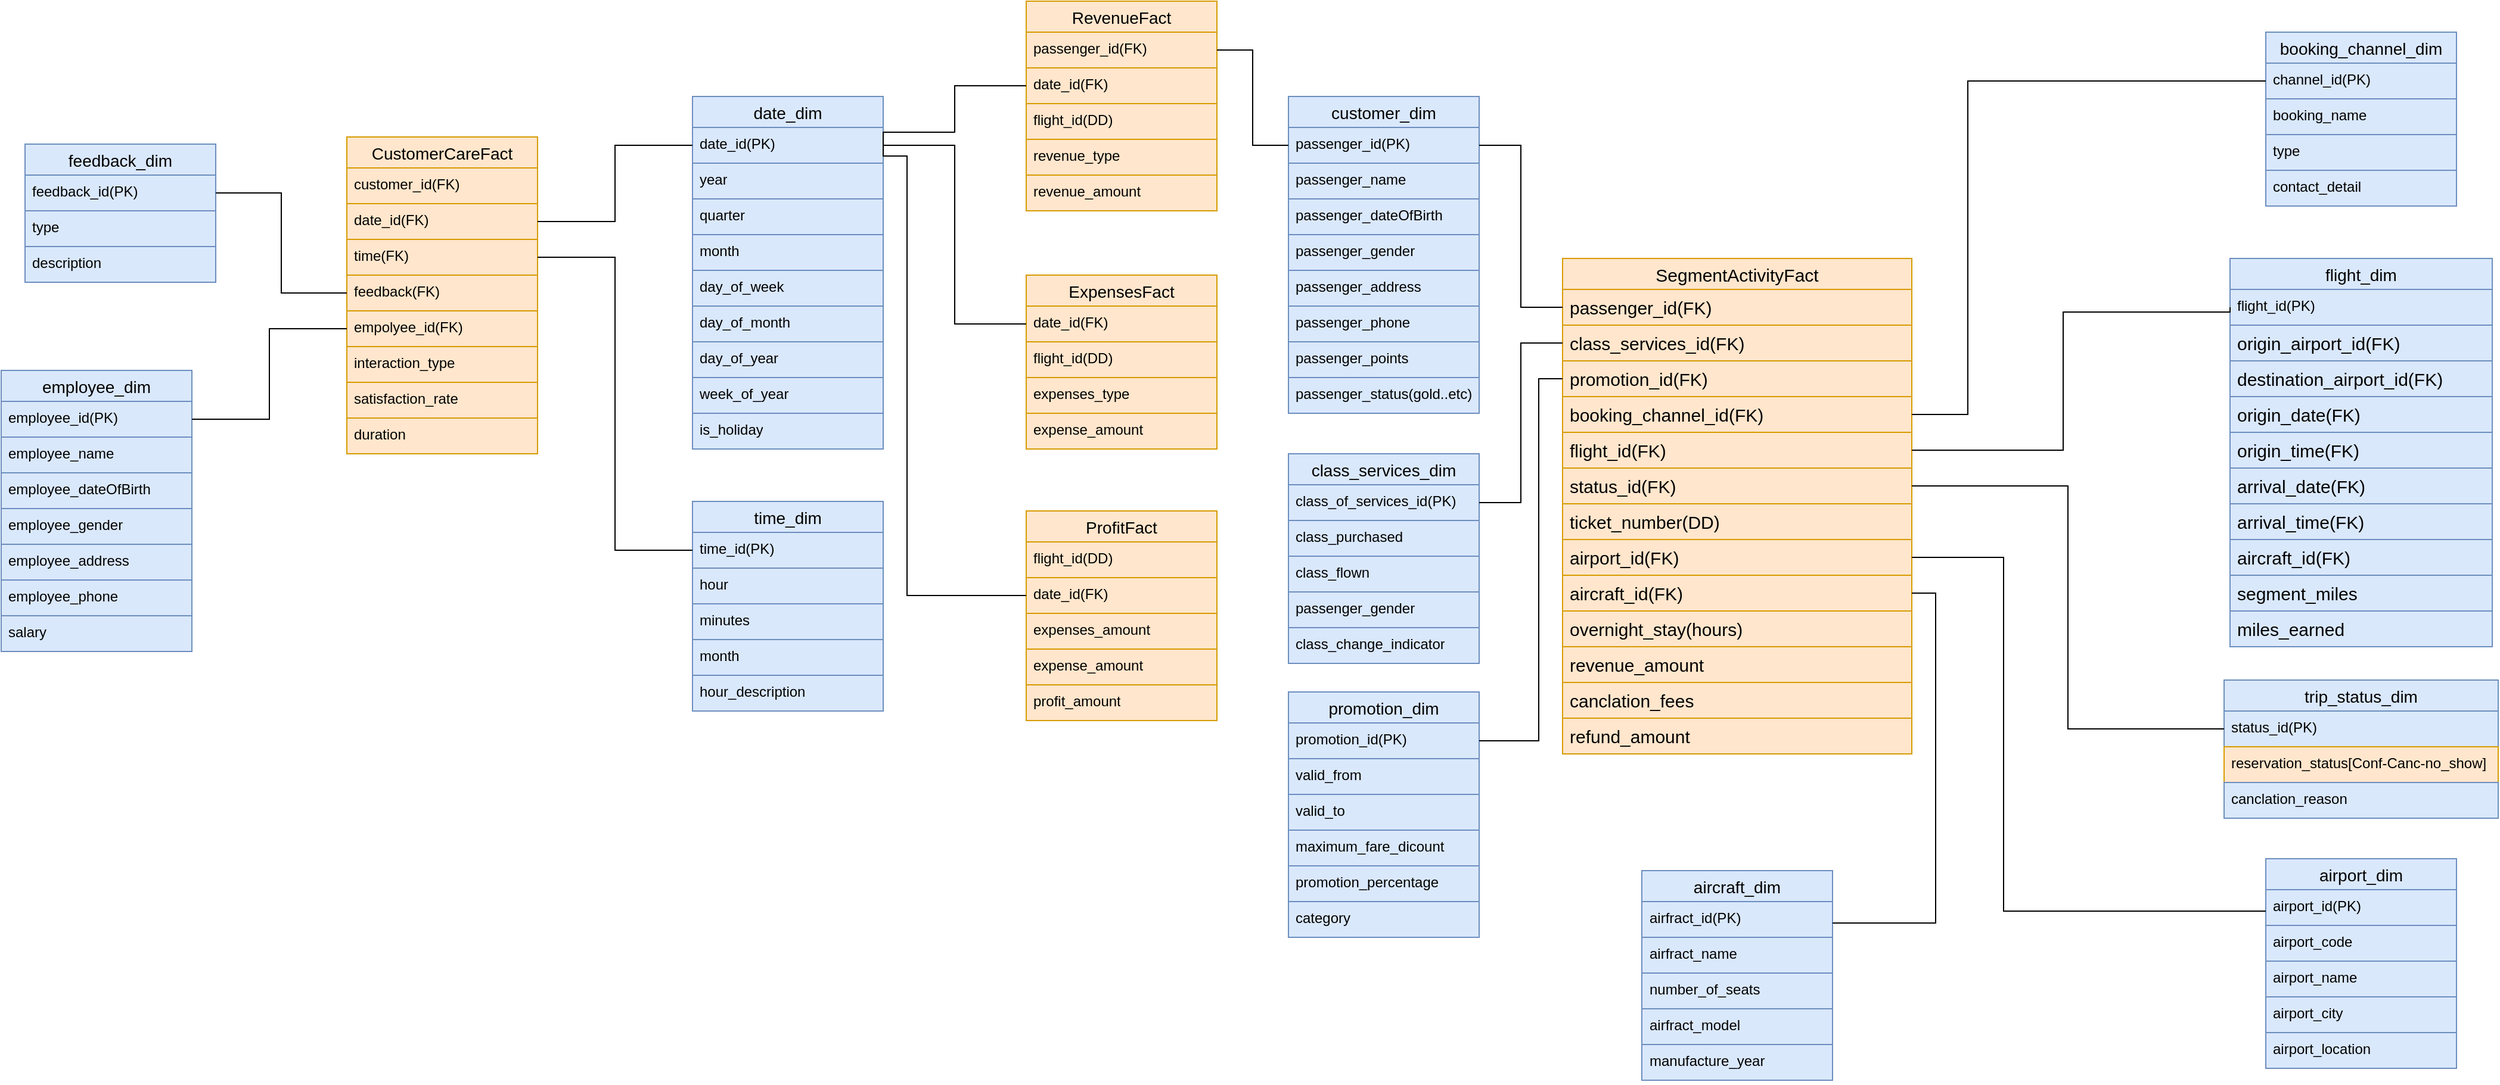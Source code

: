 <mxfile version="26.0.16" pages="2">
  <diagram name="Page-1" id="z0j1K3j2-_UMWUMofeYX">
    <mxGraphModel dx="2736" dy="1205" grid="1" gridSize="10" guides="1" tooltips="1" connect="1" arrows="1" fold="1" page="1" pageScale="1" pageWidth="827" pageHeight="1169" background="#ffffff" math="0" shadow="0">
      <root>
        <mxCell id="0" />
        <mxCell id="1" parent="0" />
        <mxCell id="Z8uYz0tgfy5mmyTr6Dqj-15" value="SegmentActivityFact" style="swimlane;fontStyle=0;childLayout=stackLayout;horizontal=1;startSize=26;horizontalStack=0;resizeParent=1;resizeParentMax=0;resizeLast=0;collapsible=1;marginBottom=0;align=center;fontSize=15;strokeWidth=1;fillColor=#ffe6cc;strokeColor=#d79b00;" parent="1" vertex="1">
          <mxGeometry x="630" y="406" width="293" height="416" as="geometry" />
        </mxCell>
        <mxCell id="Z8uYz0tgfy5mmyTr6Dqj-17" value="passenger_id(FK)" style="text;strokeColor=#d79b00;fillColor=#ffe6cc;spacingLeft=4;spacingRight=4;overflow=hidden;rotatable=0;points=[[0,0.5],[1,0.5]];portConstraint=eastwest;fontSize=15;whiteSpace=wrap;html=1;strokeWidth=1;" parent="Z8uYz0tgfy5mmyTr6Dqj-15" vertex="1">
          <mxGeometry y="26" width="293" height="30" as="geometry" />
        </mxCell>
        <mxCell id="Z8uYz0tgfy5mmyTr6Dqj-24" value="class_services_id(FK)" style="text;strokeColor=#d79b00;fillColor=#ffe6cc;spacingLeft=4;spacingRight=4;overflow=hidden;rotatable=0;points=[[0,0.5],[1,0.5]];portConstraint=eastwest;fontSize=15;whiteSpace=wrap;html=1;strokeWidth=1;" parent="Z8uYz0tgfy5mmyTr6Dqj-15" vertex="1">
          <mxGeometry y="56" width="293" height="30" as="geometry" />
        </mxCell>
        <mxCell id="Z8uYz0tgfy5mmyTr6Dqj-25" value="promotion_id(FK)" style="text;strokeColor=#d79b00;fillColor=#ffe6cc;spacingLeft=4;spacingRight=4;overflow=hidden;rotatable=0;points=[[0,0.5],[1,0.5]];portConstraint=eastwest;fontSize=15;whiteSpace=wrap;html=1;strokeWidth=1;" parent="Z8uYz0tgfy5mmyTr6Dqj-15" vertex="1">
          <mxGeometry y="86" width="293" height="30" as="geometry" />
        </mxCell>
        <mxCell id="Z8uYz0tgfy5mmyTr6Dqj-27" value="booking_channel_id(FK)" style="text;strokeColor=#d79b00;fillColor=#ffe6cc;spacingLeft=4;spacingRight=4;overflow=hidden;rotatable=0;points=[[0,0.5],[1,0.5]];portConstraint=eastwest;fontSize=15;whiteSpace=wrap;html=1;strokeWidth=1;" parent="Z8uYz0tgfy5mmyTr6Dqj-15" vertex="1">
          <mxGeometry y="116" width="293" height="30" as="geometry" />
        </mxCell>
        <mxCell id="Z8uYz0tgfy5mmyTr6Dqj-29" value="flight_id(FK)" style="text;strokeColor=#d79b00;fillColor=#ffe6cc;spacingLeft=4;spacingRight=4;overflow=hidden;rotatable=0;points=[[0,0.5],[1,0.5]];portConstraint=eastwest;fontSize=15;whiteSpace=wrap;html=1;strokeWidth=1;" parent="Z8uYz0tgfy5mmyTr6Dqj-15" vertex="1">
          <mxGeometry y="146" width="293" height="30" as="geometry" />
        </mxCell>
        <mxCell id="-t90gpkR5If3jlKh21Sp-2" value="status_id(FK)" style="text;strokeColor=#d79b00;fillColor=#ffe6cc;spacingLeft=4;spacingRight=4;overflow=hidden;rotatable=0;points=[[0,0.5],[1,0.5]];portConstraint=eastwest;fontSize=15;whiteSpace=wrap;html=1;strokeWidth=1;" parent="Z8uYz0tgfy5mmyTr6Dqj-15" vertex="1">
          <mxGeometry y="176" width="293" height="30" as="geometry" />
        </mxCell>
        <mxCell id="Z8uYz0tgfy5mmyTr6Dqj-28" value="ticket_number(DD)" style="text;strokeColor=#d79b00;fillColor=#ffe6cc;spacingLeft=4;spacingRight=4;overflow=hidden;rotatable=0;points=[[0,0.5],[1,0.5]];portConstraint=eastwest;fontSize=15;whiteSpace=wrap;html=1;strokeWidth=1;" parent="Z8uYz0tgfy5mmyTr6Dqj-15" vertex="1">
          <mxGeometry y="206" width="293" height="30" as="geometry" />
        </mxCell>
        <mxCell id="fWBzU4hwuLmOU5m6CXQ0-19" value="airport_id(FK)" style="text;strokeColor=#d79b00;fillColor=#ffe6cc;spacingLeft=4;spacingRight=4;overflow=hidden;rotatable=0;points=[[0,0.5],[1,0.5]];portConstraint=eastwest;fontSize=15;whiteSpace=wrap;html=1;strokeWidth=1;" vertex="1" parent="Z8uYz0tgfy5mmyTr6Dqj-15">
          <mxGeometry y="236" width="293" height="30" as="geometry" />
        </mxCell>
        <mxCell id="fWBzU4hwuLmOU5m6CXQ0-20" value="aircraft_id(FK)" style="text;strokeColor=#d79b00;fillColor=#ffe6cc;spacingLeft=4;spacingRight=4;overflow=hidden;rotatable=0;points=[[0,0.5],[1,0.5]];portConstraint=eastwest;fontSize=15;whiteSpace=wrap;html=1;strokeWidth=1;" vertex="1" parent="Z8uYz0tgfy5mmyTr6Dqj-15">
          <mxGeometry y="266" width="293" height="30" as="geometry" />
        </mxCell>
        <mxCell id="Z8uYz0tgfy5mmyTr6Dqj-33" value="overnight_stay(hours)" style="text;strokeColor=#d79b00;fillColor=#ffe6cc;spacingLeft=4;spacingRight=4;overflow=hidden;rotatable=0;points=[[0,0.5],[1,0.5]];portConstraint=eastwest;fontSize=15;whiteSpace=wrap;html=1;strokeWidth=1;" parent="Z8uYz0tgfy5mmyTr6Dqj-15" vertex="1">
          <mxGeometry y="296" width="293" height="30" as="geometry" />
        </mxCell>
        <mxCell id="Z8uYz0tgfy5mmyTr6Dqj-30" value="revenue_amount" style="text;strokeColor=#d79b00;fillColor=#ffe6cc;spacingLeft=4;spacingRight=4;overflow=hidden;rotatable=0;points=[[0,0.5],[1,0.5]];portConstraint=eastwest;fontSize=15;whiteSpace=wrap;html=1;strokeWidth=1;" parent="Z8uYz0tgfy5mmyTr6Dqj-15" vertex="1">
          <mxGeometry y="326" width="293" height="30" as="geometry" />
        </mxCell>
        <mxCell id="Z8uYz0tgfy5mmyTr6Dqj-31" value="canclation_fees" style="text;strokeColor=#d79b00;fillColor=#ffe6cc;spacingLeft=4;spacingRight=4;overflow=hidden;rotatable=0;points=[[0,0.5],[1,0.5]];portConstraint=eastwest;fontSize=15;whiteSpace=wrap;html=1;strokeWidth=1;" parent="Z8uYz0tgfy5mmyTr6Dqj-15" vertex="1">
          <mxGeometry y="356" width="293" height="30" as="geometry" />
        </mxCell>
        <mxCell id="Z8uYz0tgfy5mmyTr6Dqj-34" value="refund_amount" style="text;strokeColor=#d79b00;fillColor=#ffe6cc;spacingLeft=4;spacingRight=4;overflow=hidden;rotatable=0;points=[[0,0.5],[1,0.5]];portConstraint=eastwest;fontSize=15;whiteSpace=wrap;html=1;strokeWidth=1;" parent="Z8uYz0tgfy5mmyTr6Dqj-15" vertex="1">
          <mxGeometry y="386" width="293" height="30" as="geometry" />
        </mxCell>
        <mxCell id="Z8uYz0tgfy5mmyTr6Dqj-39" value="aircraft_dim" style="swimlane;fontStyle=0;childLayout=stackLayout;horizontal=1;startSize=26;horizontalStack=0;resizeParent=1;resizeParentMax=0;resizeLast=0;collapsible=1;marginBottom=0;align=center;fontSize=14;fillColor=#dae8fc;strokeColor=#6c8ebf;" parent="1" vertex="1">
          <mxGeometry x="696.5" y="920" width="160" height="176" as="geometry" />
        </mxCell>
        <mxCell id="Z8uYz0tgfy5mmyTr6Dqj-40" value="airfract_id(PK)" style="text;strokeColor=#6c8ebf;fillColor=#dae8fc;spacingLeft=4;spacingRight=4;overflow=hidden;rotatable=0;points=[[0,0.5],[1,0.5]];portConstraint=eastwest;fontSize=12;whiteSpace=wrap;html=1;" parent="Z8uYz0tgfy5mmyTr6Dqj-39" vertex="1">
          <mxGeometry y="26" width="160" height="30" as="geometry" />
        </mxCell>
        <mxCell id="Z8uYz0tgfy5mmyTr6Dqj-41" value="airfract_name" style="text;strokeColor=#6c8ebf;fillColor=#dae8fc;spacingLeft=4;spacingRight=4;overflow=hidden;rotatable=0;points=[[0,0.5],[1,0.5]];portConstraint=eastwest;fontSize=12;whiteSpace=wrap;html=1;" parent="Z8uYz0tgfy5mmyTr6Dqj-39" vertex="1">
          <mxGeometry y="56" width="160" height="30" as="geometry" />
        </mxCell>
        <mxCell id="Z8uYz0tgfy5mmyTr6Dqj-42" value="number_of_seats" style="text;strokeColor=#6c8ebf;fillColor=#dae8fc;spacingLeft=4;spacingRight=4;overflow=hidden;rotatable=0;points=[[0,0.5],[1,0.5]];portConstraint=eastwest;fontSize=12;whiteSpace=wrap;html=1;" parent="Z8uYz0tgfy5mmyTr6Dqj-39" vertex="1">
          <mxGeometry y="86" width="160" height="30" as="geometry" />
        </mxCell>
        <mxCell id="Z8uYz0tgfy5mmyTr6Dqj-43" value="airfract_model" style="text;strokeColor=#6c8ebf;fillColor=#dae8fc;spacingLeft=4;spacingRight=4;overflow=hidden;rotatable=0;points=[[0,0.5],[1,0.5]];portConstraint=eastwest;fontSize=12;whiteSpace=wrap;html=1;" parent="Z8uYz0tgfy5mmyTr6Dqj-39" vertex="1">
          <mxGeometry y="116" width="160" height="30" as="geometry" />
        </mxCell>
        <mxCell id="Z8uYz0tgfy5mmyTr6Dqj-44" value="manufacture_year" style="text;strokeColor=#6c8ebf;fillColor=#dae8fc;spacingLeft=4;spacingRight=4;overflow=hidden;rotatable=0;points=[[0,0.5],[1,0.5]];portConstraint=eastwest;fontSize=12;whiteSpace=wrap;html=1;" parent="Z8uYz0tgfy5mmyTr6Dqj-39" vertex="1">
          <mxGeometry y="146" width="160" height="30" as="geometry" />
        </mxCell>
        <mxCell id="Z8uYz0tgfy5mmyTr6Dqj-48" value="airport_dim" style="swimlane;fontStyle=0;childLayout=stackLayout;horizontal=1;startSize=26;horizontalStack=0;resizeParent=1;resizeParentMax=0;resizeLast=0;collapsible=1;marginBottom=0;align=center;fontSize=14;fillColor=#dae8fc;strokeColor=#6c8ebf;" parent="1" vertex="1">
          <mxGeometry x="1220" y="910" width="160" height="176" as="geometry" />
        </mxCell>
        <mxCell id="Z8uYz0tgfy5mmyTr6Dqj-49" value="airport_id(PK)" style="text;strokeColor=#6c8ebf;fillColor=#dae8fc;spacingLeft=4;spacingRight=4;overflow=hidden;rotatable=0;points=[[0,0.5],[1,0.5]];portConstraint=eastwest;fontSize=12;whiteSpace=wrap;html=1;" parent="Z8uYz0tgfy5mmyTr6Dqj-48" vertex="1">
          <mxGeometry y="26" width="160" height="30" as="geometry" />
        </mxCell>
        <mxCell id="Z8uYz0tgfy5mmyTr6Dqj-52" value="airport_code" style="text;strokeColor=#6c8ebf;fillColor=#dae8fc;spacingLeft=4;spacingRight=4;overflow=hidden;rotatable=0;points=[[0,0.5],[1,0.5]];portConstraint=eastwest;fontSize=12;whiteSpace=wrap;html=1;" parent="Z8uYz0tgfy5mmyTr6Dqj-48" vertex="1">
          <mxGeometry y="56" width="160" height="30" as="geometry" />
        </mxCell>
        <mxCell id="Z8uYz0tgfy5mmyTr6Dqj-50" value="airport_name" style="text;strokeColor=#6c8ebf;fillColor=#dae8fc;spacingLeft=4;spacingRight=4;overflow=hidden;rotatable=0;points=[[0,0.5],[1,0.5]];portConstraint=eastwest;fontSize=12;whiteSpace=wrap;html=1;" parent="Z8uYz0tgfy5mmyTr6Dqj-48" vertex="1">
          <mxGeometry y="86" width="160" height="30" as="geometry" />
        </mxCell>
        <mxCell id="Z8uYz0tgfy5mmyTr6Dqj-51" value="airport_city" style="text;strokeColor=#6c8ebf;fillColor=#dae8fc;spacingLeft=4;spacingRight=4;overflow=hidden;rotatable=0;points=[[0,0.5],[1,0.5]];portConstraint=eastwest;fontSize=12;whiteSpace=wrap;html=1;" parent="Z8uYz0tgfy5mmyTr6Dqj-48" vertex="1">
          <mxGeometry y="116" width="160" height="30" as="geometry" />
        </mxCell>
        <mxCell id="Z8uYz0tgfy5mmyTr6Dqj-62" value="airport_location" style="text;strokeColor=#6c8ebf;fillColor=#dae8fc;spacingLeft=4;spacingRight=4;overflow=hidden;rotatable=0;points=[[0,0.5],[1,0.5]];portConstraint=eastwest;fontSize=12;whiteSpace=wrap;html=1;" parent="Z8uYz0tgfy5mmyTr6Dqj-48" vertex="1">
          <mxGeometry y="146" width="160" height="30" as="geometry" />
        </mxCell>
        <mxCell id="Z8uYz0tgfy5mmyTr6Dqj-56" value="date_dim" style="swimlane;fontStyle=0;childLayout=stackLayout;horizontal=1;startSize=26;horizontalStack=0;resizeParent=1;resizeParentMax=0;resizeLast=0;collapsible=1;marginBottom=0;align=center;fontSize=14;fillColor=#dae8fc;strokeColor=#6c8ebf;" parent="1" vertex="1">
          <mxGeometry x="-100" y="270" width="160" height="296" as="geometry" />
        </mxCell>
        <mxCell id="Z8uYz0tgfy5mmyTr6Dqj-57" value="date_id(PK)" style="text;strokeColor=#6c8ebf;fillColor=#dae8fc;spacingLeft=4;spacingRight=4;overflow=hidden;rotatable=0;points=[[0,0.5],[1,0.5]];portConstraint=eastwest;fontSize=12;whiteSpace=wrap;html=1;" parent="Z8uYz0tgfy5mmyTr6Dqj-56" vertex="1">
          <mxGeometry y="26" width="160" height="30" as="geometry" />
        </mxCell>
        <mxCell id="Z8uYz0tgfy5mmyTr6Dqj-58" value="year" style="text;strokeColor=#6c8ebf;fillColor=#dae8fc;spacingLeft=4;spacingRight=4;overflow=hidden;rotatable=0;points=[[0,0.5],[1,0.5]];portConstraint=eastwest;fontSize=12;whiteSpace=wrap;html=1;" parent="Z8uYz0tgfy5mmyTr6Dqj-56" vertex="1">
          <mxGeometry y="56" width="160" height="30" as="geometry" />
        </mxCell>
        <mxCell id="Z8uYz0tgfy5mmyTr6Dqj-59" value="quarter" style="text;strokeColor=#6c8ebf;fillColor=#dae8fc;spacingLeft=4;spacingRight=4;overflow=hidden;rotatable=0;points=[[0,0.5],[1,0.5]];portConstraint=eastwest;fontSize=12;whiteSpace=wrap;html=1;" parent="Z8uYz0tgfy5mmyTr6Dqj-56" vertex="1">
          <mxGeometry y="86" width="160" height="30" as="geometry" />
        </mxCell>
        <mxCell id="Z8uYz0tgfy5mmyTr6Dqj-60" value="month" style="text;strokeColor=#6c8ebf;fillColor=#dae8fc;spacingLeft=4;spacingRight=4;overflow=hidden;rotatable=0;points=[[0,0.5],[1,0.5]];portConstraint=eastwest;fontSize=12;whiteSpace=wrap;html=1;" parent="Z8uYz0tgfy5mmyTr6Dqj-56" vertex="1">
          <mxGeometry y="116" width="160" height="30" as="geometry" />
        </mxCell>
        <mxCell id="Z8uYz0tgfy5mmyTr6Dqj-65" value="day_of_week" style="text;strokeColor=#6c8ebf;fillColor=#dae8fc;spacingLeft=4;spacingRight=4;overflow=hidden;rotatable=0;points=[[0,0.5],[1,0.5]];portConstraint=eastwest;fontSize=12;whiteSpace=wrap;html=1;" parent="Z8uYz0tgfy5mmyTr6Dqj-56" vertex="1">
          <mxGeometry y="146" width="160" height="30" as="geometry" />
        </mxCell>
        <mxCell id="Z8uYz0tgfy5mmyTr6Dqj-61" value="day_of_month" style="text;strokeColor=#6c8ebf;fillColor=#dae8fc;spacingLeft=4;spacingRight=4;overflow=hidden;rotatable=0;points=[[0,0.5],[1,0.5]];portConstraint=eastwest;fontSize=12;whiteSpace=wrap;html=1;" parent="Z8uYz0tgfy5mmyTr6Dqj-56" vertex="1">
          <mxGeometry y="176" width="160" height="30" as="geometry" />
        </mxCell>
        <mxCell id="Z8uYz0tgfy5mmyTr6Dqj-66" value="day_of_year" style="text;strokeColor=#6c8ebf;fillColor=#dae8fc;spacingLeft=4;spacingRight=4;overflow=hidden;rotatable=0;points=[[0,0.5],[1,0.5]];portConstraint=eastwest;fontSize=12;whiteSpace=wrap;html=1;" parent="Z8uYz0tgfy5mmyTr6Dqj-56" vertex="1">
          <mxGeometry y="206" width="160" height="30" as="geometry" />
        </mxCell>
        <mxCell id="Z8uYz0tgfy5mmyTr6Dqj-67" value="week_of_year" style="text;strokeColor=#6c8ebf;fillColor=#dae8fc;spacingLeft=4;spacingRight=4;overflow=hidden;rotatable=0;points=[[0,0.5],[1,0.5]];portConstraint=eastwest;fontSize=12;whiteSpace=wrap;html=1;" parent="Z8uYz0tgfy5mmyTr6Dqj-56" vertex="1">
          <mxGeometry y="236" width="160" height="30" as="geometry" />
        </mxCell>
        <mxCell id="Z8uYz0tgfy5mmyTr6Dqj-83" value="is_holiday" style="text;strokeColor=#6c8ebf;fillColor=#dae8fc;spacingLeft=4;spacingRight=4;overflow=hidden;rotatable=0;points=[[0,0.5],[1,0.5]];portConstraint=eastwest;fontSize=12;whiteSpace=wrap;html=1;" parent="Z8uYz0tgfy5mmyTr6Dqj-56" vertex="1">
          <mxGeometry y="266" width="160" height="30" as="geometry" />
        </mxCell>
        <mxCell id="Z8uYz0tgfy5mmyTr6Dqj-74" value="time_dim" style="swimlane;fontStyle=0;childLayout=stackLayout;horizontal=1;startSize=26;horizontalStack=0;resizeParent=1;resizeParentMax=0;resizeLast=0;collapsible=1;marginBottom=0;align=center;fontSize=14;fillColor=#dae8fc;strokeColor=#6c8ebf;" parent="1" vertex="1">
          <mxGeometry x="-100" y="610" width="160" height="176" as="geometry" />
        </mxCell>
        <mxCell id="Z8uYz0tgfy5mmyTr6Dqj-75" value="time_id(PK)" style="text;strokeColor=#6c8ebf;fillColor=#dae8fc;spacingLeft=4;spacingRight=4;overflow=hidden;rotatable=0;points=[[0,0.5],[1,0.5]];portConstraint=eastwest;fontSize=12;whiteSpace=wrap;html=1;" parent="Z8uYz0tgfy5mmyTr6Dqj-74" vertex="1">
          <mxGeometry y="26" width="160" height="30" as="geometry" />
        </mxCell>
        <mxCell id="Z8uYz0tgfy5mmyTr6Dqj-76" value="hour" style="text;strokeColor=#6c8ebf;fillColor=#dae8fc;spacingLeft=4;spacingRight=4;overflow=hidden;rotatable=0;points=[[0,0.5],[1,0.5]];portConstraint=eastwest;fontSize=12;whiteSpace=wrap;html=1;" parent="Z8uYz0tgfy5mmyTr6Dqj-74" vertex="1">
          <mxGeometry y="56" width="160" height="30" as="geometry" />
        </mxCell>
        <mxCell id="Z8uYz0tgfy5mmyTr6Dqj-77" value="minutes" style="text;strokeColor=#6c8ebf;fillColor=#dae8fc;spacingLeft=4;spacingRight=4;overflow=hidden;rotatable=0;points=[[0,0.5],[1,0.5]];portConstraint=eastwest;fontSize=12;whiteSpace=wrap;html=1;" parent="Z8uYz0tgfy5mmyTr6Dqj-74" vertex="1">
          <mxGeometry y="86" width="160" height="30" as="geometry" />
        </mxCell>
        <mxCell id="Z8uYz0tgfy5mmyTr6Dqj-78" value="month" style="text;strokeColor=#6c8ebf;fillColor=#dae8fc;spacingLeft=4;spacingRight=4;overflow=hidden;rotatable=0;points=[[0,0.5],[1,0.5]];portConstraint=eastwest;fontSize=12;whiteSpace=wrap;html=1;" parent="Z8uYz0tgfy5mmyTr6Dqj-74" vertex="1">
          <mxGeometry y="116" width="160" height="30" as="geometry" />
        </mxCell>
        <mxCell id="Z8uYz0tgfy5mmyTr6Dqj-79" value="hour_description" style="text;strokeColor=#6c8ebf;fillColor=#dae8fc;spacingLeft=4;spacingRight=4;overflow=hidden;rotatable=0;points=[[0,0.5],[1,0.5]];portConstraint=eastwest;fontSize=12;whiteSpace=wrap;html=1;" parent="Z8uYz0tgfy5mmyTr6Dqj-74" vertex="1">
          <mxGeometry y="146" width="160" height="30" as="geometry" />
        </mxCell>
        <mxCell id="Z8uYz0tgfy5mmyTr6Dqj-86" value="customer_dim" style="swimlane;fontStyle=0;childLayout=stackLayout;horizontal=1;startSize=26;horizontalStack=0;resizeParent=1;resizeParentMax=0;resizeLast=0;collapsible=1;marginBottom=0;align=center;fontSize=14;fillColor=#dae8fc;strokeColor=#6c8ebf;" parent="1" vertex="1">
          <mxGeometry x="400" y="270" width="160" height="266" as="geometry" />
        </mxCell>
        <mxCell id="Z8uYz0tgfy5mmyTr6Dqj-87" value="passenger_id(PK)" style="text;strokeColor=#6c8ebf;fillColor=#dae8fc;spacingLeft=4;spacingRight=4;overflow=hidden;rotatable=0;points=[[0,0.5],[1,0.5]];portConstraint=eastwest;fontSize=12;whiteSpace=wrap;html=1;" parent="Z8uYz0tgfy5mmyTr6Dqj-86" vertex="1">
          <mxGeometry y="26" width="160" height="30" as="geometry" />
        </mxCell>
        <mxCell id="Z8uYz0tgfy5mmyTr6Dqj-88" value="passenger_name" style="text;strokeColor=#6c8ebf;fillColor=#dae8fc;spacingLeft=4;spacingRight=4;overflow=hidden;rotatable=0;points=[[0,0.5],[1,0.5]];portConstraint=eastwest;fontSize=12;whiteSpace=wrap;html=1;" parent="Z8uYz0tgfy5mmyTr6Dqj-86" vertex="1">
          <mxGeometry y="56" width="160" height="30" as="geometry" />
        </mxCell>
        <mxCell id="Z8uYz0tgfy5mmyTr6Dqj-89" value="passenger_dateOfBirth" style="text;strokeColor=#6c8ebf;fillColor=#dae8fc;spacingLeft=4;spacingRight=4;overflow=hidden;rotatable=0;points=[[0,0.5],[1,0.5]];portConstraint=eastwest;fontSize=12;whiteSpace=wrap;html=1;" parent="Z8uYz0tgfy5mmyTr6Dqj-86" vertex="1">
          <mxGeometry y="86" width="160" height="30" as="geometry" />
        </mxCell>
        <mxCell id="Z8uYz0tgfy5mmyTr6Dqj-90" value="passenger_gender" style="text;strokeColor=#6c8ebf;fillColor=#dae8fc;spacingLeft=4;spacingRight=4;overflow=hidden;rotatable=0;points=[[0,0.5],[1,0.5]];portConstraint=eastwest;fontSize=12;whiteSpace=wrap;html=1;" parent="Z8uYz0tgfy5mmyTr6Dqj-86" vertex="1">
          <mxGeometry y="116" width="160" height="30" as="geometry" />
        </mxCell>
        <mxCell id="Z8uYz0tgfy5mmyTr6Dqj-91" value="passen&lt;span style=&quot;caret-color: rgba(0, 0, 0, 0); color: rgba(0, 0, 0, 0); font-family: monospace; font-size: 0px; white-space: nowrap;&quot;&gt;%3CmxGraphModel%3E%3Croot%3E%3CmxCell%20id%3D%220%22%2F%3E%3CmxCell%20id%3D%221%22%20parent%3D%220%22%2F%3E%3CmxCell%20id%3D%222%22%20value%3D%22airport_dim%22%20style%3D%22swimlane%3BfontStyle%3D0%3BchildLayout%3DstackLayout%3Bhorizontal%3D1%3BstartSize%3D26%3BhorizontalStack%3D0%3BresizeParent%3D1%3BresizeParentMax%3D0%3BresizeLast%3D0%3Bcollapsible%3D1%3BmarginBottom%3D0%3Balign%3Dcenter%3BfontSize%3D14%3BfillColor%3D%23dae8fc%3BstrokeColor%3D%236c8ebf%3B%22%20vertex%3D%221%22%20parent%3D%221%22%3E%3CmxGeometry%20x%3D%22770%22%20y%3D%22460%22%20width%3D%22160%22%20height%3D%22176%22%20as%3D%22geometry%22%2F%3E%3C%2FmxCell%3E%3CmxCell%20id%3D%223%22%20value%3D%22airport_id(PK)%22%20style%3D%22text%3BstrokeColor%3D%236c8ebf%3BfillColor%3D%23dae8fc%3BspacingLeft%3D4%3BspacingRight%3D4%3Boverflow%3Dhidden%3Brotatable%3D0%3Bpoints%3D%5B%5B0%2C0.5%5D%2C%5B1%2C0.5%5D%5D%3BportConstraint%3Deastwest%3BfontSize%3D12%3BwhiteSpace%3Dwrap%3Bhtml%3D1%3B%22%20vertex%3D%221%22%20parent%3D%222%22%3E%3CmxGeometry%20y%3D%2226%22%20width%3D%22160%22%20height%3D%2230%22%20as%3D%22geometry%22%2F%3E%3C%2FmxCell%3E%3CmxCell%20id%3D%224%22%20value%3D%22airport_code%22%20style%3D%22text%3BstrokeColor%3D%236c8ebf%3BfillColor%3D%23dae8fc%3BspacingLeft%3D4%3BspacingRight%3D4%3Boverflow%3Dhidden%3Brotatable%3D0%3Bpoints%3D%5B%5B0%2C0.5%5D%2C%5B1%2C0.5%5D%5D%3BportConstraint%3Deastwest%3BfontSize%3D12%3BwhiteSpace%3Dwrap%3Bhtml%3D1%3B%22%20vertex%3D%221%22%20parent%3D%222%22%3E%3CmxGeometry%20y%3D%2256%22%20width%3D%22160%22%20height%3D%2230%22%20as%3D%22geometry%22%2F%3E%3C%2FmxCell%3E%3CmxCell%20id%3D%225%22%20value%3D%22airport_name%22%20style%3D%22text%3BstrokeColor%3D%236c8ebf%3BfillColor%3D%23dae8fc%3BspacingLeft%3D4%3BspacingRight%3D4%3Boverflow%3Dhidden%3Brotatable%3D0%3Bpoints%3D%5B%5B0%2C0.5%5D%2C%5B1%2C0.5%5D%5D%3BportConstraint%3Deastwest%3BfontSize%3D12%3BwhiteSpace%3Dwrap%3Bhtml%3D1%3B%22%20vertex%3D%221%22%20parent%3D%222%22%3E%3CmxGeometry%20y%3D%2286%22%20width%3D%22160%22%20height%3D%2230%22%20as%3D%22geometry%22%2F%3E%3C%2FmxCell%3E%3CmxCell%20id%3D%226%22%20value%3D%22airport_city%22%20style%3D%22text%3BstrokeColor%3D%236c8ebf%3BfillColor%3D%23dae8fc%3BspacingLeft%3D4%3BspacingRight%3D4%3Boverflow%3Dhidden%3Brotatable%3D0%3Bpoints%3D%5B%5B0%2C0.5%5D%2C%5B1%2C0.5%5D%5D%3BportConstraint%3Deastwest%3BfontSize%3D12%3BwhiteSpace%3Dwrap%3Bhtml%3D1%3B%22%20vertex%3D%221%22%20parent%3D%222%22%3E%3CmxGeometry%20y%3D%22116%22%20width%3D%22160%22%20height%3D%2230%22%20as%3D%22geometry%22%2F%3E%3C%2FmxCell%3E%3CmxCell%20id%3D%227%22%20value%3D%22airport_location%22%20style%3D%22text%3BstrokeColor%3D%236c8ebf%3BfillColor%3D%23dae8fc%3BspacingLeft%3D4%3BspacingRight%3D4%3Boverflow%3Dhidden%3Brotatable%3D0%3Bpoints%3D%5B%5B0%2C0.5%5D%2C%5B1%2C0.5%5D%5D%3BportConstraint%3Deastwest%3BfontSize%3D12%3BwhiteSpace%3Dwrap%3Bhtml%3D1%3B%22%20vertex%3D%221%22%20parent%3D%222%22%3E%3CmxGeometry%20y%3D%22146%22%20width%3D%22160%22%20height%3D%2230%22%20as%3D%22geometry%22%2F%3E%3C%2FmxCell%3E%3C%2Froot%3E%3C%2FmxGraphModel%3E&lt;/span&gt;ger_address&lt;span style=&quot;caret-color: rgba(0, 0, 0, 0); color: rgba(0, 0, 0, 0); font-family: monospace; font-size: 0px; white-space: nowrap;&quot;&gt;%3CmxGraphModel%3E%3Croot%3E%3CmxCell%20id%3D%220%22%2F%3E%3CmxCell%20id%3D%221%22%20parent%3D%220%22%2F%3E%3CmxCell%20id%3D%222%22%20value%3D%22airport_dim%22%20style%3D%22swimlane%3BfontStyle%3D0%3BchildLayout%3DstackLayout%3Bhorizontal%3D1%3BstartSize%3D26%3BhorizontalStack%3D0%3BresizeParent%3D1%3BresizeParentMax%3D0%3BresizeLast%3D0%3Bcollapsible%3D1%3BmarginBottom%3D0%3Balign%3Dcenter%3BfontSize%3D14%3BfillColor%3D%23dae8fc%3BstrokeColor%3D%236c8ebf%3B%22%20vertex%3D%221%22%20parent%3D%221%22%3E%3CmxGeometry%20x%3D%22770%22%20y%3D%22460%22%20width%3D%22160%22%20height%3D%22176%22%20as%3D%22geometry%22%2F%3E%3C%2FmxCell%3E%3CmxCell%20id%3D%223%22%20value%3D%22airport_id(PK)%22%20style%3D%22text%3BstrokeColor%3D%236c8ebf%3BfillColor%3D%23dae8fc%3BspacingLeft%3D4%3BspacingRight%3D4%3Boverflow%3Dhidden%3Brotatable%3D0%3Bpoints%3D%5B%5B0%2C0.5%5D%2C%5B1%2C0.5%5D%5D%3BportConstraint%3Deastwest%3BfontSize%3D12%3BwhiteSpace%3Dwrap%3Bhtml%3D1%3B%22%20vertex%3D%221%22%20parent%3D%222%22%3E%3CmxGeometry%20y%3D%2226%22%20width%3D%22160%22%20height%3D%2230%22%20as%3D%22geometry%22%2F%3E%3C%2FmxCell%3E%3CmxCell%20id%3D%224%22%20value%3D%22airport_code%22%20style%3D%22text%3BstrokeColor%3D%236c8ebf%3BfillColor%3D%23dae8fc%3BspacingLeft%3D4%3BspacingRight%3D4%3Boverflow%3Dhidden%3Brotatable%3D0%3Bpoints%3D%5B%5B0%2C0.5%5D%2C%5B1%2C0.5%5D%5D%3BportConstraint%3Deastwest%3BfontSize%3D12%3BwhiteSpace%3Dwrap%3Bhtml%3D1%3B%22%20vertex%3D%221%22%20parent%3D%222%22%3E%3CmxGeometry%20y%3D%2256%22%20width%3D%22160%22%20height%3D%2230%22%20as%3D%22geometry%22%2F%3E%3C%2FmxCell%3E%3CmxCell%20id%3D%225%22%20value%3D%22airport_name%22%20style%3D%22text%3BstrokeColor%3D%236c8ebf%3BfillColor%3D%23dae8fc%3BspacingLeft%3D4%3BspacingRight%3D4%3Boverflow%3Dhidden%3Brotatable%3D0%3Bpoints%3D%5B%5B0%2C0.5%5D%2C%5B1%2C0.5%5D%5D%3BportConstraint%3Deastwest%3BfontSize%3D12%3BwhiteSpace%3Dwrap%3Bhtml%3D1%3B%22%20vertex%3D%221%22%20parent%3D%222%22%3E%3CmxGeometry%20y%3D%2286%22%20width%3D%22160%22%20height%3D%2230%22%20as%3D%22geometry%22%2F%3E%3C%2FmxCell%3E%3CmxCell%20id%3D%226%22%20value%3D%22airport_city%22%20style%3D%22text%3BstrokeColor%3D%236c8ebf%3BfillColor%3D%23dae8fc%3BspacingLeft%3D4%3BspacingRight%3D4%3Boverflow%3Dhidden%3Brotatable%3D0%3Bpoints%3D%5B%5B0%2C0.5%5D%2C%5B1%2C0.5%5D%5D%3BportConstraint%3Deastwest%3BfontSize%3D12%3BwhiteSpace%3Dwrap%3Bhtml%3D1%3B%22%20vertex%3D%221%22%20parent%3D%222%22%3E%3CmxGeometry%20y%3D%22116%22%20width%3D%22160%22%20height%3D%2230%22%20as%3D%22geometry%22%2F%3E%3C%2FmxCell%3E%3CmxCell%20id%3D%227%22%20value%3D%22airport_location%22%20style%3D%22text%3BstrokeColor%3D%236c8ebf%3BfillColor%3D%23dae8fc%3BspacingLeft%3D4%3BspacingRight%3D4%3Boverflow%3Dhidden%3Brotatable%3D0%3Bpoints%3D%5B%5B0%2C0.5%5D%2C%5B1%2C0.5%5D%5D%3BportConstraint%3Deastwest%3BfontSize%3D12%3BwhiteSpace%3Dwrap%3Bhtml%3D1%3B%22%20vertex%3D%221%22%20parent%3D%222%22%3E%3CmxGeometry%20y%3D%22146%22%20width%3D%22160%22%20height%3D%2230%22%20as%3D%22geometry%22%2F%3E%3C%2FmxCell%3E%3C%2Froot%3E%3C%2FmxGraphModel%3E&lt;/span&gt;" style="text;strokeColor=#6c8ebf;fillColor=#dae8fc;spacingLeft=4;spacingRight=4;overflow=hidden;rotatable=0;points=[[0,0.5],[1,0.5]];portConstraint=eastwest;fontSize=12;whiteSpace=wrap;html=1;" parent="Z8uYz0tgfy5mmyTr6Dqj-86" vertex="1">
          <mxGeometry y="146" width="160" height="30" as="geometry" />
        </mxCell>
        <mxCell id="Z8uYz0tgfy5mmyTr6Dqj-92" value="passen&lt;span style=&quot;caret-color: rgba(0, 0, 0, 0); color: rgba(0, 0, 0, 0); font-family: monospace; font-size: 0px; white-space: nowrap;&quot;&gt;%3CmxGraphModel%3E%3Croot%3E%3CmxCell%20id%3D%220%22%2F%3E%3CmxCell%20id%3D%221%22%20parent%3D%220%22%2F%3E%3CmxCell%20id%3D%222%22%20value%3D%22airport_dim%22%20style%3D%22swimlane%3BfontStyle%3D0%3BchildLayout%3DstackLayout%3Bhorizontal%3D1%3BstartSize%3D26%3BhorizontalStack%3D0%3BresizeParent%3D1%3BresizeParentMax%3D0%3BresizeLast%3D0%3Bcollapsible%3D1%3BmarginBottom%3D0%3Balign%3Dcenter%3BfontSize%3D14%3BfillColor%3D%23dae8fc%3BstrokeColor%3D%236c8ebf%3B%22%20vertex%3D%221%22%20parent%3D%221%22%3E%3CmxGeometry%20x%3D%22770%22%20y%3D%22460%22%20width%3D%22160%22%20height%3D%22176%22%20as%3D%22geometry%22%2F%3E%3C%2FmxCell%3E%3CmxCell%20id%3D%223%22%20value%3D%22airport_id(PK)%22%20style%3D%22text%3BstrokeColor%3D%236c8ebf%3BfillColor%3D%23dae8fc%3BspacingLeft%3D4%3BspacingRight%3D4%3Boverflow%3Dhidden%3Brotatable%3D0%3Bpoints%3D%5B%5B0%2C0.5%5D%2C%5B1%2C0.5%5D%5D%3BportConstraint%3Deastwest%3BfontSize%3D12%3BwhiteSpace%3Dwrap%3Bhtml%3D1%3B%22%20vertex%3D%221%22%20parent%3D%222%22%3E%3CmxGeometry%20y%3D%2226%22%20width%3D%22160%22%20height%3D%2230%22%20as%3D%22geometry%22%2F%3E%3C%2FmxCell%3E%3CmxCell%20id%3D%224%22%20value%3D%22airport_code%22%20style%3D%22text%3BstrokeColor%3D%236c8ebf%3BfillColor%3D%23dae8fc%3BspacingLeft%3D4%3BspacingRight%3D4%3Boverflow%3Dhidden%3Brotatable%3D0%3Bpoints%3D%5B%5B0%2C0.5%5D%2C%5B1%2C0.5%5D%5D%3BportConstraint%3Deastwest%3BfontSize%3D12%3BwhiteSpace%3Dwrap%3Bhtml%3D1%3B%22%20vertex%3D%221%22%20parent%3D%222%22%3E%3CmxGeometry%20y%3D%2256%22%20width%3D%22160%22%20height%3D%2230%22%20as%3D%22geometry%22%2F%3E%3C%2FmxCell%3E%3CmxCell%20id%3D%225%22%20value%3D%22airport_name%22%20style%3D%22text%3BstrokeColor%3D%236c8ebf%3BfillColor%3D%23dae8fc%3BspacingLeft%3D4%3BspacingRight%3D4%3Boverflow%3Dhidden%3Brotatable%3D0%3Bpoints%3D%5B%5B0%2C0.5%5D%2C%5B1%2C0.5%5D%5D%3BportConstraint%3Deastwest%3BfontSize%3D12%3BwhiteSpace%3Dwrap%3Bhtml%3D1%3B%22%20vertex%3D%221%22%20parent%3D%222%22%3E%3CmxGeometry%20y%3D%2286%22%20width%3D%22160%22%20height%3D%2230%22%20as%3D%22geometry%22%2F%3E%3C%2FmxCell%3E%3CmxCell%20id%3D%226%22%20value%3D%22airport_city%22%20style%3D%22text%3BstrokeColor%3D%236c8ebf%3BfillColor%3D%23dae8fc%3BspacingLeft%3D4%3BspacingRight%3D4%3Boverflow%3Dhidden%3Brotatable%3D0%3Bpoints%3D%5B%5B0%2C0.5%5D%2C%5B1%2C0.5%5D%5D%3BportConstraint%3Deastwest%3BfontSize%3D12%3BwhiteSpace%3Dwrap%3Bhtml%3D1%3B%22%20vertex%3D%221%22%20parent%3D%222%22%3E%3CmxGeometry%20y%3D%22116%22%20width%3D%22160%22%20height%3D%2230%22%20as%3D%22geometry%22%2F%3E%3C%2FmxCell%3E%3CmxCell%20id%3D%227%22%20value%3D%22airport_location%22%20style%3D%22text%3BstrokeColor%3D%236c8ebf%3BfillColor%3D%23dae8fc%3BspacingLeft%3D4%3BspacingRight%3D4%3Boverflow%3Dhidden%3Brotatable%3D0%3Bpoints%3D%5B%5B0%2C0.5%5D%2C%5B1%2C0.5%5D%5D%3BportConstraint%3Deastwest%3BfontSize%3D12%3BwhiteSpace%3Dwrap%3Bhtml%3D1%3B%22%20vertex%3D%221%22%20parent%3D%222%22%3E%3CmxGeometry%20y%3D%22146%22%20width%3D%22160%22%20height%3D%2230%22%20as%3D%22geometry%22%2F%3E%3C%2FmxCell%3E%3C%2Froot%3E%3C%2FmxGraphModel%3E&lt;/span&gt;ger_phone" style="text;strokeColor=#6c8ebf;fillColor=#dae8fc;spacingLeft=4;spacingRight=4;overflow=hidden;rotatable=0;points=[[0,0.5],[1,0.5]];portConstraint=eastwest;fontSize=12;whiteSpace=wrap;html=1;" parent="Z8uYz0tgfy5mmyTr6Dqj-86" vertex="1">
          <mxGeometry y="176" width="160" height="30" as="geometry" />
        </mxCell>
        <mxCell id="Z8uYz0tgfy5mmyTr6Dqj-128" value="passen&lt;span style=&quot;caret-color: rgba(0, 0, 0, 0); color: rgba(0, 0, 0, 0); font-family: monospace; font-size: 0px; white-space: nowrap;&quot;&gt;%3CmxGraphModel%3E%3Croot%3E%3CmxCell%20id%3D%220%22%2F%3E%3CmxCell%20id%3D%221%22%20parent%3D%220%22%2F%3E%3CmxCell%20id%3D%222%22%20value%3D%22airport_dim%22%20style%3D%22swimlane%3BfontStyle%3D0%3BchildLayout%3DstackLayout%3Bhorizontal%3D1%3BstartSize%3D26%3BhorizontalStack%3D0%3BresizeParent%3D1%3BresizeParentMax%3D0%3BresizeLast%3D0%3Bcollapsible%3D1%3BmarginBottom%3D0%3Balign%3Dcenter%3BfontSize%3D14%3BfillColor%3D%23dae8fc%3BstrokeColor%3D%236c8ebf%3B%22%20vertex%3D%221%22%20parent%3D%221%22%3E%3CmxGeometry%20x%3D%22770%22%20y%3D%22460%22%20width%3D%22160%22%20height%3D%22176%22%20as%3D%22geometry%22%2F%3E%3C%2FmxCell%3E%3CmxCell%20id%3D%223%22%20value%3D%22airport_id(PK)%22%20style%3D%22text%3BstrokeColor%3D%236c8ebf%3BfillColor%3D%23dae8fc%3BspacingLeft%3D4%3BspacingRight%3D4%3Boverflow%3Dhidden%3Brotatable%3D0%3Bpoints%3D%5B%5B0%2C0.5%5D%2C%5B1%2C0.5%5D%5D%3BportConstraint%3Deastwest%3BfontSize%3D12%3BwhiteSpace%3Dwrap%3Bhtml%3D1%3B%22%20vertex%3D%221%22%20parent%3D%222%22%3E%3CmxGeometry%20y%3D%2226%22%20width%3D%22160%22%20height%3D%2230%22%20as%3D%22geometry%22%2F%3E%3C%2FmxCell%3E%3CmxCell%20id%3D%224%22%20value%3D%22airport_code%22%20style%3D%22text%3BstrokeColor%3D%236c8ebf%3BfillColor%3D%23dae8fc%3BspacingLeft%3D4%3BspacingRight%3D4%3Boverflow%3Dhidden%3Brotatable%3D0%3Bpoints%3D%5B%5B0%2C0.5%5D%2C%5B1%2C0.5%5D%5D%3BportConstraint%3Deastwest%3BfontSize%3D12%3BwhiteSpace%3Dwrap%3Bhtml%3D1%3B%22%20vertex%3D%221%22%20parent%3D%222%22%3E%3CmxGeometry%20y%3D%2256%22%20width%3D%22160%22%20height%3D%2230%22%20as%3D%22geometry%22%2F%3E%3C%2FmxCell%3E%3CmxCell%20id%3D%225%22%20value%3D%22airport_name%22%20style%3D%22text%3BstrokeColor%3D%236c8ebf%3BfillColor%3D%23dae8fc%3BspacingLeft%3D4%3BspacingRight%3D4%3Boverflow%3Dhidden%3Brotatable%3D0%3Bpoints%3D%5B%5B0%2C0.5%5D%2C%5B1%2C0.5%5D%5D%3BportConstraint%3Deastwest%3BfontSize%3D12%3BwhiteSpace%3Dwrap%3Bhtml%3D1%3B%22%20vertex%3D%221%22%20parent%3D%222%22%3E%3CmxGeometry%20y%3D%2286%22%20width%3D%22160%22%20height%3D%2230%22%20as%3D%22geometry%22%2F%3E%3C%2FmxCell%3E%3CmxCell%20id%3D%226%22%20value%3D%22airport_city%22%20style%3D%22text%3BstrokeColor%3D%236c8ebf%3BfillColor%3D%23dae8fc%3BspacingLeft%3D4%3BspacingRight%3D4%3Boverflow%3Dhidden%3Brotatable%3D0%3Bpoints%3D%5B%5B0%2C0.5%5D%2C%5B1%2C0.5%5D%5D%3BportConstraint%3Deastwest%3BfontSize%3D12%3BwhiteSpace%3Dwrap%3Bhtml%3D1%3B%22%20vertex%3D%221%22%20parent%3D%222%22%3E%3CmxGeometry%20y%3D%22116%22%20width%3D%22160%22%20height%3D%2230%22%20as%3D%22geometry%22%2F%3E%3C%2FmxCell%3E%3CmxCell%20id%3D%227%22%20value%3D%22airport_location%22%20style%3D%22text%3BstrokeColor%3D%236c8ebf%3BfillColor%3D%23dae8fc%3BspacingLeft%3D4%3BspacingRight%3D4%3Boverflow%3Dhidden%3Brotatable%3D0%3Bpoints%3D%5B%5B0%2C0.5%5D%2C%5B1%2C0.5%5D%5D%3BportConstraint%3Deastwest%3BfontSize%3D12%3BwhiteSpace%3Dwrap%3Bhtml%3D1%3B%22%20vertex%3D%221%22%20parent%3D%222%22%3E%3CmxGeometry%20y%3D%22146%22%20width%3D%22160%22%20height%3D%2230%22%20as%3D%22geometry%22%2F%3E%3C%2FmxCell%3E%3C%2Froot%3E%3C%2FmxGraphModel%3E&lt;/span&gt;ger_points" style="text;strokeColor=#6c8ebf;fillColor=#dae8fc;spacingLeft=4;spacingRight=4;overflow=hidden;rotatable=0;points=[[0,0.5],[1,0.5]];portConstraint=eastwest;fontSize=12;whiteSpace=wrap;html=1;" parent="Z8uYz0tgfy5mmyTr6Dqj-86" vertex="1">
          <mxGeometry y="206" width="160" height="30" as="geometry" />
        </mxCell>
        <mxCell id="Z8uYz0tgfy5mmyTr6Dqj-93" value="passen&lt;span style=&quot;caret-color: rgba(0, 0, 0, 0); color: rgba(0, 0, 0, 0); font-family: monospace; font-size: 0px; white-space: nowrap;&quot;&gt;%3CmxGraphModel%3E%3Croot%3E%3CmxCell%20id%3D%220%22%2F%3E%3CmxCell%20id%3D%221%22%20parent%3D%220%22%2F%3E%3CmxCell%20id%3D%222%22%20value%3D%22airport_dim%22%20style%3D%22swimlane%3BfontStyle%3D0%3BchildLayout%3DstackLayout%3Bhorizontal%3D1%3BstartSize%3D26%3BhorizontalStack%3D0%3BresizeParent%3D1%3BresizeParentMax%3D0%3BresizeLast%3D0%3Bcollapsible%3D1%3BmarginBottom%3D0%3Balign%3Dcenter%3BfontSize%3D14%3BfillColor%3D%23dae8fc%3BstrokeColor%3D%236c8ebf%3B%22%20vertex%3D%221%22%20parent%3D%221%22%3E%3CmxGeometry%20x%3D%22770%22%20y%3D%22460%22%20width%3D%22160%22%20height%3D%22176%22%20as%3D%22geometry%22%2F%3E%3C%2FmxCell%3E%3CmxCell%20id%3D%223%22%20value%3D%22airport_id(PK)%22%20style%3D%22text%3BstrokeColor%3D%236c8ebf%3BfillColor%3D%23dae8fc%3BspacingLeft%3D4%3BspacingRight%3D4%3Boverflow%3Dhidden%3Brotatable%3D0%3Bpoints%3D%5B%5B0%2C0.5%5D%2C%5B1%2C0.5%5D%5D%3BportConstraint%3Deastwest%3BfontSize%3D12%3BwhiteSpace%3Dwrap%3Bhtml%3D1%3B%22%20vertex%3D%221%22%20parent%3D%222%22%3E%3CmxGeometry%20y%3D%2226%22%20width%3D%22160%22%20height%3D%2230%22%20as%3D%22geometry%22%2F%3E%3C%2FmxCell%3E%3CmxCell%20id%3D%224%22%20value%3D%22airport_code%22%20style%3D%22text%3BstrokeColor%3D%236c8ebf%3BfillColor%3D%23dae8fc%3BspacingLeft%3D4%3BspacingRight%3D4%3Boverflow%3Dhidden%3Brotatable%3D0%3Bpoints%3D%5B%5B0%2C0.5%5D%2C%5B1%2C0.5%5D%5D%3BportConstraint%3Deastwest%3BfontSize%3D12%3BwhiteSpace%3Dwrap%3Bhtml%3D1%3B%22%20vertex%3D%221%22%20parent%3D%222%22%3E%3CmxGeometry%20y%3D%2256%22%20width%3D%22160%22%20height%3D%2230%22%20as%3D%22geometry%22%2F%3E%3C%2FmxCell%3E%3CmxCell%20id%3D%225%22%20value%3D%22airport_name%22%20style%3D%22text%3BstrokeColor%3D%236c8ebf%3BfillColor%3D%23dae8fc%3BspacingLeft%3D4%3BspacingRight%3D4%3Boverflow%3Dhidden%3Brotatable%3D0%3Bpoints%3D%5B%5B0%2C0.5%5D%2C%5B1%2C0.5%5D%5D%3BportConstraint%3Deastwest%3BfontSize%3D12%3BwhiteSpace%3Dwrap%3Bhtml%3D1%3B%22%20vertex%3D%221%22%20parent%3D%222%22%3E%3CmxGeometry%20y%3D%2286%22%20width%3D%22160%22%20height%3D%2230%22%20as%3D%22geometry%22%2F%3E%3C%2FmxCell%3E%3CmxCell%20id%3D%226%22%20value%3D%22airport_city%22%20style%3D%22text%3BstrokeColor%3D%236c8ebf%3BfillColor%3D%23dae8fc%3BspacingLeft%3D4%3BspacingRight%3D4%3Boverflow%3Dhidden%3Brotatable%3D0%3Bpoints%3D%5B%5B0%2C0.5%5D%2C%5B1%2C0.5%5D%5D%3BportConstraint%3Deastwest%3BfontSize%3D12%3BwhiteSpace%3Dwrap%3Bhtml%3D1%3B%22%20vertex%3D%221%22%20parent%3D%222%22%3E%3CmxGeometry%20y%3D%22116%22%20width%3D%22160%22%20height%3D%2230%22%20as%3D%22geometry%22%2F%3E%3C%2FmxCell%3E%3CmxCell%20id%3D%227%22%20value%3D%22airport_location%22%20style%3D%22text%3BstrokeColor%3D%236c8ebf%3BfillColor%3D%23dae8fc%3BspacingLeft%3D4%3BspacingRight%3D4%3Boverflow%3Dhidden%3Brotatable%3D0%3Bpoints%3D%5B%5B0%2C0.5%5D%2C%5B1%2C0.5%5D%5D%3BportConstraint%3Deastwest%3BfontSize%3D12%3BwhiteSpace%3Dwrap%3Bhtml%3D1%3B%22%20vertex%3D%221%22%20parent%3D%222%22%3E%3CmxGeometry%20y%3D%22146%22%20width%3D%22160%22%20height%3D%2230%22%20as%3D%22geometry%22%2F%3E%3C%2FmxCell%3E%3C%2Froot%3E%3C%2FmxGraphModel%3E&lt;/span&gt;ger_status(gold..etc)" style="text;strokeColor=#6c8ebf;fillColor=#dae8fc;spacingLeft=4;spacingRight=4;overflow=hidden;rotatable=0;points=[[0,0.5],[1,0.5]];portConstraint=eastwest;fontSize=12;whiteSpace=wrap;html=1;" parent="Z8uYz0tgfy5mmyTr6Dqj-86" vertex="1">
          <mxGeometry y="236" width="160" height="30" as="geometry" />
        </mxCell>
        <mxCell id="Z8uYz0tgfy5mmyTr6Dqj-95" value="class_services_dim" style="swimlane;fontStyle=0;childLayout=stackLayout;horizontal=1;startSize=26;horizontalStack=0;resizeParent=1;resizeParentMax=0;resizeLast=0;collapsible=1;marginBottom=0;align=center;fontSize=14;fillColor=#dae8fc;strokeColor=#6c8ebf;" parent="1" vertex="1">
          <mxGeometry x="400" y="570" width="160" height="176" as="geometry" />
        </mxCell>
        <mxCell id="Z8uYz0tgfy5mmyTr6Dqj-96" value="class_of_services_id(PK)" style="text;strokeColor=#6c8ebf;fillColor=#dae8fc;spacingLeft=4;spacingRight=4;overflow=hidden;rotatable=0;points=[[0,0.5],[1,0.5]];portConstraint=eastwest;fontSize=12;whiteSpace=wrap;html=1;" parent="Z8uYz0tgfy5mmyTr6Dqj-95" vertex="1">
          <mxGeometry y="26" width="160" height="30" as="geometry" />
        </mxCell>
        <mxCell id="Z8uYz0tgfy5mmyTr6Dqj-97" value="class_purchased" style="text;strokeColor=#6c8ebf;fillColor=#dae8fc;spacingLeft=4;spacingRight=4;overflow=hidden;rotatable=0;points=[[0,0.5],[1,0.5]];portConstraint=eastwest;fontSize=12;whiteSpace=wrap;html=1;" parent="Z8uYz0tgfy5mmyTr6Dqj-95" vertex="1">
          <mxGeometry y="56" width="160" height="30" as="geometry" />
        </mxCell>
        <mxCell id="Z8uYz0tgfy5mmyTr6Dqj-98" value="class_flown" style="text;strokeColor=#6c8ebf;fillColor=#dae8fc;spacingLeft=4;spacingRight=4;overflow=hidden;rotatable=0;points=[[0,0.5],[1,0.5]];portConstraint=eastwest;fontSize=12;whiteSpace=wrap;html=1;" parent="Z8uYz0tgfy5mmyTr6Dqj-95" vertex="1">
          <mxGeometry y="86" width="160" height="30" as="geometry" />
        </mxCell>
        <mxCell id="Z8uYz0tgfy5mmyTr6Dqj-99" value="passenger_gender" style="text;strokeColor=#6c8ebf;fillColor=#dae8fc;spacingLeft=4;spacingRight=4;overflow=hidden;rotatable=0;points=[[0,0.5],[1,0.5]];portConstraint=eastwest;fontSize=12;whiteSpace=wrap;html=1;" parent="Z8uYz0tgfy5mmyTr6Dqj-95" vertex="1">
          <mxGeometry y="116" width="160" height="30" as="geometry" />
        </mxCell>
        <mxCell id="Z8uYz0tgfy5mmyTr6Dqj-100" value="class_change_indicator" style="text;strokeColor=#6c8ebf;fillColor=#dae8fc;spacingLeft=4;spacingRight=4;overflow=hidden;rotatable=0;points=[[0,0.5],[1,0.5]];portConstraint=eastwest;fontSize=12;whiteSpace=wrap;html=1;" parent="Z8uYz0tgfy5mmyTr6Dqj-95" vertex="1">
          <mxGeometry y="146" width="160" height="30" as="geometry" />
        </mxCell>
        <mxCell id="Z8uYz0tgfy5mmyTr6Dqj-104" value="promotion_dim" style="swimlane;fontStyle=0;childLayout=stackLayout;horizontal=1;startSize=26;horizontalStack=0;resizeParent=1;resizeParentMax=0;resizeLast=0;collapsible=1;marginBottom=0;align=center;fontSize=14;fillColor=#dae8fc;strokeColor=#6c8ebf;" parent="1" vertex="1">
          <mxGeometry x="400" y="770" width="160" height="206" as="geometry" />
        </mxCell>
        <mxCell id="Z8uYz0tgfy5mmyTr6Dqj-105" value="promotion_id(PK)" style="text;strokeColor=#6c8ebf;fillColor=#dae8fc;spacingLeft=4;spacingRight=4;overflow=hidden;rotatable=0;points=[[0,0.5],[1,0.5]];portConstraint=eastwest;fontSize=12;whiteSpace=wrap;html=1;" parent="Z8uYz0tgfy5mmyTr6Dqj-104" vertex="1">
          <mxGeometry y="26" width="160" height="30" as="geometry" />
        </mxCell>
        <mxCell id="Z8uYz0tgfy5mmyTr6Dqj-106" value="valid_from" style="text;strokeColor=#6c8ebf;fillColor=#dae8fc;spacingLeft=4;spacingRight=4;overflow=hidden;rotatable=0;points=[[0,0.5],[1,0.5]];portConstraint=eastwest;fontSize=12;whiteSpace=wrap;html=1;" parent="Z8uYz0tgfy5mmyTr6Dqj-104" vertex="1">
          <mxGeometry y="56" width="160" height="30" as="geometry" />
        </mxCell>
        <mxCell id="Z8uYz0tgfy5mmyTr6Dqj-107" value="valid_to" style="text;strokeColor=#6c8ebf;fillColor=#dae8fc;spacingLeft=4;spacingRight=4;overflow=hidden;rotatable=0;points=[[0,0.5],[1,0.5]];portConstraint=eastwest;fontSize=12;whiteSpace=wrap;html=1;" parent="Z8uYz0tgfy5mmyTr6Dqj-104" vertex="1">
          <mxGeometry y="86" width="160" height="30" as="geometry" />
        </mxCell>
        <mxCell id="Z8uYz0tgfy5mmyTr6Dqj-108" value="maximum_fare_dicount" style="text;strokeColor=#6c8ebf;fillColor=#dae8fc;spacingLeft=4;spacingRight=4;overflow=hidden;rotatable=0;points=[[0,0.5],[1,0.5]];portConstraint=eastwest;fontSize=12;whiteSpace=wrap;html=1;" parent="Z8uYz0tgfy5mmyTr6Dqj-104" vertex="1">
          <mxGeometry y="116" width="160" height="30" as="geometry" />
        </mxCell>
        <mxCell id="Z8uYz0tgfy5mmyTr6Dqj-110" value="promotion_percentage" style="text;strokeColor=#6c8ebf;fillColor=#dae8fc;spacingLeft=4;spacingRight=4;overflow=hidden;rotatable=0;points=[[0,0.5],[1,0.5]];portConstraint=eastwest;fontSize=12;whiteSpace=wrap;html=1;" parent="Z8uYz0tgfy5mmyTr6Dqj-104" vertex="1">
          <mxGeometry y="146" width="160" height="30" as="geometry" />
        </mxCell>
        <mxCell id="Z8uYz0tgfy5mmyTr6Dqj-109" value="category&amp;nbsp;" style="text;strokeColor=#6c8ebf;fillColor=#dae8fc;spacingLeft=4;spacingRight=4;overflow=hidden;rotatable=0;points=[[0,0.5],[1,0.5]];portConstraint=eastwest;fontSize=12;whiteSpace=wrap;html=1;" parent="Z8uYz0tgfy5mmyTr6Dqj-104" vertex="1">
          <mxGeometry y="176" width="160" height="30" as="geometry" />
        </mxCell>
        <mxCell id="Z8uYz0tgfy5mmyTr6Dqj-113" value="booking_channel_dim" style="swimlane;fontStyle=0;childLayout=stackLayout;horizontal=1;startSize=26;horizontalStack=0;resizeParent=1;resizeParentMax=0;resizeLast=0;collapsible=1;marginBottom=0;align=center;fontSize=14;fillColor=#dae8fc;strokeColor=#6c8ebf;" parent="1" vertex="1">
          <mxGeometry x="1220" y="216" width="160" height="146" as="geometry" />
        </mxCell>
        <mxCell id="Z8uYz0tgfy5mmyTr6Dqj-114" value="channel_id(PK)" style="text;strokeColor=#6c8ebf;fillColor=#dae8fc;spacingLeft=4;spacingRight=4;overflow=hidden;rotatable=0;points=[[0,0.5],[1,0.5]];portConstraint=eastwest;fontSize=12;whiteSpace=wrap;html=1;" parent="Z8uYz0tgfy5mmyTr6Dqj-113" vertex="1">
          <mxGeometry y="26" width="160" height="30" as="geometry" />
        </mxCell>
        <mxCell id="Z8uYz0tgfy5mmyTr6Dqj-115" value="booking_name" style="text;strokeColor=#6c8ebf;fillColor=#dae8fc;spacingLeft=4;spacingRight=4;overflow=hidden;rotatable=0;points=[[0,0.5],[1,0.5]];portConstraint=eastwest;fontSize=12;whiteSpace=wrap;html=1;" parent="Z8uYz0tgfy5mmyTr6Dqj-113" vertex="1">
          <mxGeometry y="56" width="160" height="30" as="geometry" />
        </mxCell>
        <mxCell id="Z8uYz0tgfy5mmyTr6Dqj-116" value="type" style="text;strokeColor=#6c8ebf;fillColor=#dae8fc;spacingLeft=4;spacingRight=4;overflow=hidden;rotatable=0;points=[[0,0.5],[1,0.5]];portConstraint=eastwest;fontSize=12;whiteSpace=wrap;html=1;" parent="Z8uYz0tgfy5mmyTr6Dqj-113" vertex="1">
          <mxGeometry y="86" width="160" height="30" as="geometry" />
        </mxCell>
        <mxCell id="Z8uYz0tgfy5mmyTr6Dqj-117" value="contact_detail" style="text;strokeColor=#6c8ebf;fillColor=#dae8fc;spacingLeft=4;spacingRight=4;overflow=hidden;rotatable=0;points=[[0,0.5],[1,0.5]];portConstraint=eastwest;fontSize=12;whiteSpace=wrap;html=1;" parent="Z8uYz0tgfy5mmyTr6Dqj-113" vertex="1">
          <mxGeometry y="116" width="160" height="30" as="geometry" />
        </mxCell>
        <mxCell id="Z8uYz0tgfy5mmyTr6Dqj-132" value="CustomerCareFact" style="swimlane;fontStyle=0;childLayout=stackLayout;horizontal=1;startSize=26;horizontalStack=0;resizeParent=1;resizeParentMax=0;resizeLast=0;collapsible=1;marginBottom=0;align=center;fontSize=14;fillColor=#ffe6cc;strokeColor=#d79b00;" parent="1" vertex="1">
          <mxGeometry x="-390" y="304" width="160" height="266" as="geometry" />
        </mxCell>
        <mxCell id="Z8uYz0tgfy5mmyTr6Dqj-133" value="customer_id(FK)" style="text;strokeColor=#d79b00;fillColor=#ffe6cc;spacingLeft=4;spacingRight=4;overflow=hidden;rotatable=0;points=[[0,0.5],[1,0.5]];portConstraint=eastwest;fontSize=12;whiteSpace=wrap;html=1;" parent="Z8uYz0tgfy5mmyTr6Dqj-132" vertex="1">
          <mxGeometry y="26" width="160" height="30" as="geometry" />
        </mxCell>
        <mxCell id="Z8uYz0tgfy5mmyTr6Dqj-134" value="date_id(FK)" style="text;strokeColor=#d79b00;fillColor=#ffe6cc;spacingLeft=4;spacingRight=4;overflow=hidden;rotatable=0;points=[[0,0.5],[1,0.5]];portConstraint=eastwest;fontSize=12;whiteSpace=wrap;html=1;" parent="Z8uYz0tgfy5mmyTr6Dqj-132" vertex="1">
          <mxGeometry y="56" width="160" height="30" as="geometry" />
        </mxCell>
        <mxCell id="Z8uYz0tgfy5mmyTr6Dqj-135" value="time(FK)" style="text;strokeColor=#d79b00;fillColor=#ffe6cc;spacingLeft=4;spacingRight=4;overflow=hidden;rotatable=0;points=[[0,0.5],[1,0.5]];portConstraint=eastwest;fontSize=12;whiteSpace=wrap;html=1;" parent="Z8uYz0tgfy5mmyTr6Dqj-132" vertex="1">
          <mxGeometry y="86" width="160" height="30" as="geometry" />
        </mxCell>
        <mxCell id="Z8uYz0tgfy5mmyTr6Dqj-136" value="feedback(FK)" style="text;strokeColor=#d79b00;fillColor=#ffe6cc;spacingLeft=4;spacingRight=4;overflow=hidden;rotatable=0;points=[[0,0.5],[1,0.5]];portConstraint=eastwest;fontSize=12;whiteSpace=wrap;html=1;" parent="Z8uYz0tgfy5mmyTr6Dqj-132" vertex="1">
          <mxGeometry y="116" width="160" height="30" as="geometry" />
        </mxCell>
        <mxCell id="Z8uYz0tgfy5mmyTr6Dqj-139" value="empolyee_id(FK)" style="text;strokeColor=#d79b00;fillColor=#ffe6cc;spacingLeft=4;spacingRight=4;overflow=hidden;rotatable=0;points=[[0,0.5],[1,0.5]];portConstraint=eastwest;fontSize=12;whiteSpace=wrap;html=1;" parent="Z8uYz0tgfy5mmyTr6Dqj-132" vertex="1">
          <mxGeometry y="146" width="160" height="30" as="geometry" />
        </mxCell>
        <mxCell id="Z8uYz0tgfy5mmyTr6Dqj-138" value="interaction_type" style="text;strokeColor=#d79b00;fillColor=#ffe6cc;spacingLeft=4;spacingRight=4;overflow=hidden;rotatable=0;points=[[0,0.5],[1,0.5]];portConstraint=eastwest;fontSize=12;whiteSpace=wrap;html=1;" parent="Z8uYz0tgfy5mmyTr6Dqj-132" vertex="1">
          <mxGeometry y="176" width="160" height="30" as="geometry" />
        </mxCell>
        <mxCell id="Z8uYz0tgfy5mmyTr6Dqj-140" value="satisfaction_rate" style="text;strokeColor=#d79b00;fillColor=#ffe6cc;spacingLeft=4;spacingRight=4;overflow=hidden;rotatable=0;points=[[0,0.5],[1,0.5]];portConstraint=eastwest;fontSize=12;whiteSpace=wrap;html=1;" parent="Z8uYz0tgfy5mmyTr6Dqj-132" vertex="1">
          <mxGeometry y="206" width="160" height="30" as="geometry" />
        </mxCell>
        <mxCell id="Z8uYz0tgfy5mmyTr6Dqj-154" value="duration" style="text;strokeColor=#d79b00;fillColor=#ffe6cc;spacingLeft=4;spacingRight=4;overflow=hidden;rotatable=0;points=[[0,0.5],[1,0.5]];portConstraint=eastwest;fontSize=12;whiteSpace=wrap;html=1;" parent="Z8uYz0tgfy5mmyTr6Dqj-132" vertex="1">
          <mxGeometry y="236" width="160" height="30" as="geometry" />
        </mxCell>
        <mxCell id="Z8uYz0tgfy5mmyTr6Dqj-141" style="edgeStyle=orthogonalEdgeStyle;rounded=0;orthogonalLoop=1;jettySize=auto;html=1;entryX=0;entryY=0.5;entryDx=0;entryDy=0;endArrow=none;startFill=0;" parent="1" source="Z8uYz0tgfy5mmyTr6Dqj-134" target="Z8uYz0tgfy5mmyTr6Dqj-57" edge="1">
          <mxGeometry relative="1" as="geometry" />
        </mxCell>
        <mxCell id="Z8uYz0tgfy5mmyTr6Dqj-142" style="edgeStyle=orthogonalEdgeStyle;rounded=0;orthogonalLoop=1;jettySize=auto;html=1;entryX=0;entryY=0.5;entryDx=0;entryDy=0;endArrow=none;startFill=0;" parent="1" source="Z8uYz0tgfy5mmyTr6Dqj-135" target="Z8uYz0tgfy5mmyTr6Dqj-75" edge="1">
          <mxGeometry relative="1" as="geometry" />
        </mxCell>
        <mxCell id="Z8uYz0tgfy5mmyTr6Dqj-144" value="feedback_dim" style="swimlane;fontStyle=0;childLayout=stackLayout;horizontal=1;startSize=26;horizontalStack=0;resizeParent=1;resizeParentMax=0;resizeLast=0;collapsible=1;marginBottom=0;align=center;fontSize=14;fillColor=#dae8fc;strokeColor=#6c8ebf;" parent="1" vertex="1">
          <mxGeometry x="-660" y="310" width="160" height="116" as="geometry" />
        </mxCell>
        <mxCell id="Z8uYz0tgfy5mmyTr6Dqj-145" value="feedback_id(PK)" style="text;strokeColor=#6c8ebf;fillColor=#dae8fc;spacingLeft=4;spacingRight=4;overflow=hidden;rotatable=0;points=[[0,0.5],[1,0.5]];portConstraint=eastwest;fontSize=12;whiteSpace=wrap;html=1;" parent="Z8uYz0tgfy5mmyTr6Dqj-144" vertex="1">
          <mxGeometry y="26" width="160" height="30" as="geometry" />
        </mxCell>
        <mxCell id="Z8uYz0tgfy5mmyTr6Dqj-156" value="type" style="text;strokeColor=#6c8ebf;fillColor=#dae8fc;spacingLeft=4;spacingRight=4;overflow=hidden;rotatable=0;points=[[0,0.5],[1,0.5]];portConstraint=eastwest;fontSize=12;whiteSpace=wrap;html=1;" parent="Z8uYz0tgfy5mmyTr6Dqj-144" vertex="1">
          <mxGeometry y="56" width="160" height="30" as="geometry" />
        </mxCell>
        <mxCell id="Z8uYz0tgfy5mmyTr6Dqj-146" value="description" style="text;strokeColor=#6c8ebf;fillColor=#dae8fc;spacingLeft=4;spacingRight=4;overflow=hidden;rotatable=0;points=[[0,0.5],[1,0.5]];portConstraint=eastwest;fontSize=12;whiteSpace=wrap;html=1;" parent="Z8uYz0tgfy5mmyTr6Dqj-144" vertex="1">
          <mxGeometry y="86" width="160" height="30" as="geometry" />
        </mxCell>
        <mxCell id="Z8uYz0tgfy5mmyTr6Dqj-155" style="edgeStyle=orthogonalEdgeStyle;rounded=0;orthogonalLoop=1;jettySize=auto;html=1;endArrow=none;startFill=0;" parent="1" source="Z8uYz0tgfy5mmyTr6Dqj-136" target="Z8uYz0tgfy5mmyTr6Dqj-145" edge="1">
          <mxGeometry relative="1" as="geometry" />
        </mxCell>
        <mxCell id="Z8uYz0tgfy5mmyTr6Dqj-161" value="employee_dim" style="swimlane;fontStyle=0;childLayout=stackLayout;horizontal=1;startSize=26;horizontalStack=0;resizeParent=1;resizeParentMax=0;resizeLast=0;collapsible=1;marginBottom=0;align=center;fontSize=14;fillColor=#dae8fc;strokeColor=#6c8ebf;" parent="1" vertex="1">
          <mxGeometry x="-680" y="500" width="160" height="236" as="geometry" />
        </mxCell>
        <mxCell id="Z8uYz0tgfy5mmyTr6Dqj-162" value="employee_id(PK)" style="text;strokeColor=#6c8ebf;fillColor=#dae8fc;spacingLeft=4;spacingRight=4;overflow=hidden;rotatable=0;points=[[0,0.5],[1,0.5]];portConstraint=eastwest;fontSize=12;whiteSpace=wrap;html=1;" parent="Z8uYz0tgfy5mmyTr6Dqj-161" vertex="1">
          <mxGeometry y="26" width="160" height="30" as="geometry" />
        </mxCell>
        <mxCell id="Z8uYz0tgfy5mmyTr6Dqj-163" value="employee_name" style="text;strokeColor=#6c8ebf;fillColor=#dae8fc;spacingLeft=4;spacingRight=4;overflow=hidden;rotatable=0;points=[[0,0.5],[1,0.5]];portConstraint=eastwest;fontSize=12;whiteSpace=wrap;html=1;" parent="Z8uYz0tgfy5mmyTr6Dqj-161" vertex="1">
          <mxGeometry y="56" width="160" height="30" as="geometry" />
        </mxCell>
        <mxCell id="Z8uYz0tgfy5mmyTr6Dqj-164" value="employee_dateOfBirth" style="text;strokeColor=#6c8ebf;fillColor=#dae8fc;spacingLeft=4;spacingRight=4;overflow=hidden;rotatable=0;points=[[0,0.5],[1,0.5]];portConstraint=eastwest;fontSize=12;whiteSpace=wrap;html=1;" parent="Z8uYz0tgfy5mmyTr6Dqj-161" vertex="1">
          <mxGeometry y="86" width="160" height="30" as="geometry" />
        </mxCell>
        <mxCell id="Z8uYz0tgfy5mmyTr6Dqj-165" value="employee_gender" style="text;strokeColor=#6c8ebf;fillColor=#dae8fc;spacingLeft=4;spacingRight=4;overflow=hidden;rotatable=0;points=[[0,0.5],[1,0.5]];portConstraint=eastwest;fontSize=12;whiteSpace=wrap;html=1;" parent="Z8uYz0tgfy5mmyTr6Dqj-161" vertex="1">
          <mxGeometry y="116" width="160" height="30" as="geometry" />
        </mxCell>
        <mxCell id="Z8uYz0tgfy5mmyTr6Dqj-166" value="employee_address&lt;span style=&quot;caret-color: rgba(0, 0, 0, 0); color: rgba(0, 0, 0, 0); font-family: monospace; font-size: 0px; white-space: nowrap;&quot;&gt;%3CmxGraphModel%3E%3Croot%3E%3CmxCell%20id%3D%220%22%2F%3E%3CmxCell%20id%3D%221%22%20parent%3D%220%22%2F%3E%3CmxCell%20id%3D%222%22%20value%3D%22airport_dim%22%20style%3D%22swimlane%3BfontStyle%3D0%3BchildLayout%3DstackLayout%3Bhorizontal%3D1%3BstartSize%3D26%3BhorizontalStack%3D0%3BresizeParent%3D1%3BresizeParentMax%3D0%3BresizeLast%3D0%3Bcollapsible%3D1%3BmarginBottom%3D0%3Balign%3Dcenter%3BfontSize%3D14%3BfillColor%3D%23dae8fc%3BstrokeColor%3D%236c8ebf%3B%22%20vertex%3D%221%22%20parent%3D%221%22%3E%3CmxGeometry%20x%3D%22770%22%20y%3D%22460%22%20width%3D%22160%22%20height%3D%22176%22%20as%3D%22geometry%22%2F%3E%3C%2FmxCell%3E%3CmxCell%20id%3D%223%22%20value%3D%22airport_id(PK)%22%20style%3D%22text%3BstrokeColor%3D%236c8ebf%3BfillColor%3D%23dae8fc%3BspacingLeft%3D4%3BspacingRight%3D4%3Boverflow%3Dhidden%3Brotatable%3D0%3Bpoints%3D%5B%5B0%2C0.5%5D%2C%5B1%2C0.5%5D%5D%3BportConstraint%3Deastwest%3BfontSize%3D12%3BwhiteSpace%3Dwrap%3Bhtml%3D1%3B%22%20vertex%3D%221%22%20parent%3D%222%22%3E%3CmxGeometry%20y%3D%2226%22%20width%3D%22160%22%20height%3D%2230%22%20as%3D%22geometry%22%2F%3E%3C%2FmxCell%3E%3CmxCell%20id%3D%224%22%20value%3D%22airport_code%22%20style%3D%22text%3BstrokeColor%3D%236c8ebf%3BfillColor%3D%23dae8fc%3BspacingLeft%3D4%3BspacingRight%3D4%3Boverflow%3Dhidden%3Brotatable%3D0%3Bpoints%3D%5B%5B0%2C0.5%5D%2C%5B1%2C0.5%5D%5D%3BportConstraint%3Deastwest%3BfontSize%3D12%3BwhiteSpace%3Dwrap%3Bhtml%3D1%3B%22%20vertex%3D%221%22%20parent%3D%222%22%3E%3CmxGeometry%20y%3D%2256%22%20width%3D%22160%22%20height%3D%2230%22%20as%3D%22geometry%22%2F%3E%3C%2FmxCell%3E%3CmxCell%20id%3D%225%22%20value%3D%22airport_name%22%20style%3D%22text%3BstrokeColor%3D%236c8ebf%3BfillColor%3D%23dae8fc%3BspacingLeft%3D4%3BspacingRight%3D4%3Boverflow%3Dhidden%3Brotatable%3D0%3Bpoints%3D%5B%5B0%2C0.5%5D%2C%5B1%2C0.5%5D%5D%3BportConstraint%3Deastwest%3BfontSize%3D12%3BwhiteSpace%3Dwrap%3Bhtml%3D1%3B%22%20vertex%3D%221%22%20parent%3D%222%22%3E%3CmxGeometry%20y%3D%2286%22%20width%3D%22160%22%20height%3D%2230%22%20as%3D%22geometry%22%2F%3E%3C%2FmxCell%3E%3CmxCell%20id%3D%226%22%20value%3D%22airport_city%22%20style%3D%22text%3BstrokeColor%3D%236c8ebf%3BfillColor%3D%23dae8fc%3BspacingLeft%3D4%3BspacingRight%3D4%3Boverflow%3Dhidden%3Brotatable%3D0%3Bpoints%3D%5B%5B0%2C0.5%5D%2C%5B1%2C0.5%5D%5D%3BportConstraint%3Deastwest%3BfontSize%3D12%3BwhiteSpace%3Dwrap%3Bhtml%3D1%3B%22%20vertex%3D%221%22%20parent%3D%222%22%3E%3CmxGeometry%20y%3D%22116%22%20width%3D%22160%22%20height%3D%2230%22%20as%3D%22geometry%22%2F%3E%3C%2FmxCell%3E%3CmxCell%20id%3D%227%22%20value%3D%22airport_location%22%20style%3D%22text%3BstrokeColor%3D%236c8ebf%3BfillColor%3D%23dae8fc%3BspacingLeft%3D4%3BspacingRight%3D4%3Boverflow%3Dhidden%3Brotatable%3D0%3Bpoints%3D%5B%5B0%2C0.5%5D%2C%5B1%2C0.5%5D%5D%3BportConstraint%3Deastwest%3BfontSize%3D12%3BwhiteSpace%3Dwrap%3Bhtml%3D1%3B%22%20vertex%3D%221%22%20parent%3D%222%22%3E%3CmxGeometry%20y%3D%22146%22%20width%3D%22160%22%20height%3D%2230%22%20as%3D%22geometry%22%2F%3E%3C%2FmxCell%3E%3C%2Froot%3E%3C%2FmxGraphModel%3E&lt;/span&gt;" style="text;strokeColor=#6c8ebf;fillColor=#dae8fc;spacingLeft=4;spacingRight=4;overflow=hidden;rotatable=0;points=[[0,0.5],[1,0.5]];portConstraint=eastwest;fontSize=12;whiteSpace=wrap;html=1;" parent="Z8uYz0tgfy5mmyTr6Dqj-161" vertex="1">
          <mxGeometry y="146" width="160" height="30" as="geometry" />
        </mxCell>
        <mxCell id="Z8uYz0tgfy5mmyTr6Dqj-167" value="employee_phone" style="text;strokeColor=#6c8ebf;fillColor=#dae8fc;spacingLeft=4;spacingRight=4;overflow=hidden;rotatable=0;points=[[0,0.5],[1,0.5]];portConstraint=eastwest;fontSize=12;whiteSpace=wrap;html=1;" parent="Z8uYz0tgfy5mmyTr6Dqj-161" vertex="1">
          <mxGeometry y="176" width="160" height="30" as="geometry" />
        </mxCell>
        <mxCell id="Z8uYz0tgfy5mmyTr6Dqj-168" value="salary" style="text;strokeColor=#6c8ebf;fillColor=#dae8fc;spacingLeft=4;spacingRight=4;overflow=hidden;rotatable=0;points=[[0,0.5],[1,0.5]];portConstraint=eastwest;fontSize=12;whiteSpace=wrap;html=1;" parent="Z8uYz0tgfy5mmyTr6Dqj-161" vertex="1">
          <mxGeometry y="206" width="160" height="30" as="geometry" />
        </mxCell>
        <mxCell id="Z8uYz0tgfy5mmyTr6Dqj-170" style="edgeStyle=orthogonalEdgeStyle;rounded=0;orthogonalLoop=1;jettySize=auto;html=1;entryX=1;entryY=0.5;entryDx=0;entryDy=0;endArrow=none;startFill=0;" parent="1" source="Z8uYz0tgfy5mmyTr6Dqj-139" target="Z8uYz0tgfy5mmyTr6Dqj-162" edge="1">
          <mxGeometry relative="1" as="geometry" />
        </mxCell>
        <mxCell id="woNr6eGllTKiqxSdu7Zl-1" value="RevenueFact" style="swimlane;fontStyle=0;childLayout=stackLayout;horizontal=1;startSize=26;horizontalStack=0;resizeParent=1;resizeParentMax=0;resizeLast=0;collapsible=1;marginBottom=0;align=center;fontSize=14;fillColor=#ffe6cc;strokeColor=#d79b00;" parent="1" vertex="1">
          <mxGeometry x="180" y="190" width="160" height="176" as="geometry" />
        </mxCell>
        <mxCell id="woNr6eGllTKiqxSdu7Zl-2" value="passenger_id(FK)" style="text;strokeColor=#d79b00;fillColor=#ffe6cc;spacingLeft=4;spacingRight=4;overflow=hidden;rotatable=0;points=[[0,0.5],[1,0.5]];portConstraint=eastwest;fontSize=12;whiteSpace=wrap;html=1;" parent="woNr6eGllTKiqxSdu7Zl-1" vertex="1">
          <mxGeometry y="26" width="160" height="30" as="geometry" />
        </mxCell>
        <mxCell id="woNr6eGllTKiqxSdu7Zl-3" value="date_id(FK)" style="text;strokeColor=#d79b00;fillColor=#ffe6cc;spacingLeft=4;spacingRight=4;overflow=hidden;rotatable=0;points=[[0,0.5],[1,0.5]];portConstraint=eastwest;fontSize=12;whiteSpace=wrap;html=1;" parent="woNr6eGllTKiqxSdu7Zl-1" vertex="1">
          <mxGeometry y="56" width="160" height="30" as="geometry" />
        </mxCell>
        <mxCell id="woNr6eGllTKiqxSdu7Zl-4" value="flight_id(DD)" style="text;strokeColor=#d79b00;fillColor=#ffe6cc;spacingLeft=4;spacingRight=4;overflow=hidden;rotatable=0;points=[[0,0.5],[1,0.5]];portConstraint=eastwest;fontSize=12;whiteSpace=wrap;html=1;" parent="woNr6eGllTKiqxSdu7Zl-1" vertex="1">
          <mxGeometry y="86" width="160" height="30" as="geometry" />
        </mxCell>
        <mxCell id="woNr6eGllTKiqxSdu7Zl-5" value="revenue_type" style="text;strokeColor=#d79b00;fillColor=#ffe6cc;spacingLeft=4;spacingRight=4;overflow=hidden;rotatable=0;points=[[0,0.5],[1,0.5]];portConstraint=eastwest;fontSize=12;whiteSpace=wrap;html=1;" parent="woNr6eGllTKiqxSdu7Zl-1" vertex="1">
          <mxGeometry y="116" width="160" height="30" as="geometry" />
        </mxCell>
        <mxCell id="woNr6eGllTKiqxSdu7Zl-6" value="revenue_amount" style="text;strokeColor=#d79b00;fillColor=#ffe6cc;spacingLeft=4;spacingRight=4;overflow=hidden;rotatable=0;points=[[0,0.5],[1,0.5]];portConstraint=eastwest;fontSize=12;whiteSpace=wrap;html=1;" parent="woNr6eGllTKiqxSdu7Zl-1" vertex="1">
          <mxGeometry y="146" width="160" height="30" as="geometry" />
        </mxCell>
        <mxCell id="woNr6eGllTKiqxSdu7Zl-12" value="flight_dim" style="swimlane;fontStyle=0;childLayout=stackLayout;horizontal=1;startSize=26;horizontalStack=0;resizeParent=1;resizeParentMax=0;resizeLast=0;collapsible=1;marginBottom=0;align=center;fontSize=14;fillColor=#dae8fc;strokeColor=#6c8ebf;" parent="1" vertex="1">
          <mxGeometry x="1190" y="406" width="220" height="326" as="geometry" />
        </mxCell>
        <mxCell id="woNr6eGllTKiqxSdu7Zl-13" value="flight_id(PK)" style="text;strokeColor=#6c8ebf;fillColor=#dae8fc;spacingLeft=4;spacingRight=4;overflow=hidden;rotatable=0;points=[[0,0.5],[1,0.5]];portConstraint=eastwest;fontSize=12;whiteSpace=wrap;html=1;" parent="woNr6eGllTKiqxSdu7Zl-12" vertex="1">
          <mxGeometry y="26" width="220" height="30" as="geometry" />
        </mxCell>
        <mxCell id="Z8uYz0tgfy5mmyTr6Dqj-23" value="&lt;div&gt;origin_airport_id(FK)&lt;span style=&quot;caret-color: rgba(0, 0, 0, 0); color: rgba(0, 0, 0, 0); font-family: monospace; white-space: nowrap;&quot;&gt;%3CmxGraphModel%3E%3Croot%3E%3CmxCell%20id%3D%220%22%2F%3E%3CmxCell%20id%3D%221%22%20parent%3D%220%22%2F%3E%3CmxCell%20id%3D%222%22%20value%3D%22class_services_id%22%20style%3D%22text%3BstrokeColor%3Dnone%3BfillColor%3Dnone%3BspacingLeft%3D4%3BspacingRight%3D4%3Boverflow%3Dhidden%3Brotatable%3D0%3Bpoints%3D%5B%5B0%2C0.5%5D%2C%5B1%2C0.5%5D%5D%3BportConstraint%3Deastwest%3BfontSize%3D12%3BwhiteSpace%3Dwrap%3Bhtml%3D1%3B%22%20vertex%3D%221%22%20parent%3D%221%22%3E%3CmxGeometry%20x%3D%22360%22%20y%3D%22776%22%20width%3D%22160%22%20height%3D%2230%22%20as%3D%22geometry%22%2F%3E%3C%2FmxCell%3E%3C%2Froot%3E%3C%2FmxGraphModel%3E&lt;/span&gt;(FK)&lt;/div&gt;" style="text;strokeColor=#6c8ebf;fillColor=#dae8fc;spacingLeft=4;spacingRight=4;overflow=hidden;rotatable=0;points=[[0,0.5],[1,0.5]];portConstraint=eastwest;fontSize=15;whiteSpace=wrap;html=1;strokeWidth=1;" parent="woNr6eGllTKiqxSdu7Zl-12" vertex="1">
          <mxGeometry y="56" width="220" height="30" as="geometry" />
        </mxCell>
        <mxCell id="Z8uYz0tgfy5mmyTr6Dqj-26" value="&lt;div&gt;destination_airport_id(FK)&lt;span style=&quot;caret-color: rgba(0, 0, 0, 0); color: rgba(0, 0, 0, 0); font-family: monospace; white-space: nowrap;&quot;&gt;%3CmxGraphModel%3E%3Croot%3E%3CmxCell%20id%3D%220%22%2F%3E%3CmxCell%20id%3D%221%22%20parent%3D%220%22%2F%3E%3CmxCell%20id%3D%222%22%20value%3D%22class_services_id%22%20style%3D%22text%3BstrokeColor%3Dnone%3BfillColor%3Dnone%3BspacingLeft%3D4%3BspacingRight%3D4%3Boverflow%3Dhidden%3Brotatable%3D0%3Bpoints%3D%5B%5B0%2C0.5%5D%2C%5B1%2C0.5%5D%5D%3BportConstraint%3Deastwest%3BfontSize%3D12%3BwhiteSpace%3Dwrap%3Bhtml%3D1%3B%22%20vertex%3D%221%22%20parent%3D%221%22%3E%3CmxGeometry%20x%3D%22360%22%20y%3D%22776%22%20width%3D%22160%22%20height%3D%2230%22%20as%3D%22geometry%22%2F%3E%3C%2FmxCell%3E%3C%2Froot%3E%3C%2FmxGraphModel%3E&lt;/span&gt;(FK)&lt;/div&gt;" style="text;strokeColor=#6c8ebf;fillColor=#dae8fc;spacingLeft=4;spacingRight=4;overflow=hidden;rotatable=0;points=[[0,0.5],[1,0.5]];portConstraint=eastwest;fontSize=15;whiteSpace=wrap;html=1;strokeWidth=1;" parent="woNr6eGllTKiqxSdu7Zl-12" vertex="1">
          <mxGeometry y="86" width="220" height="30" as="geometry" />
        </mxCell>
        <mxCell id="Z8uYz0tgfy5mmyTr6Dqj-18" value="origin_date(FK)" style="text;strokeColor=#6c8ebf;fillColor=#dae8fc;spacingLeft=4;spacingRight=4;overflow=hidden;rotatable=0;points=[[0,0.5],[1,0.5]];portConstraint=eastwest;fontSize=15;whiteSpace=wrap;html=1;strokeWidth=1;" parent="woNr6eGllTKiqxSdu7Zl-12" vertex="1">
          <mxGeometry y="116" width="220" height="30" as="geometry" />
        </mxCell>
        <mxCell id="Z8uYz0tgfy5mmyTr6Dqj-20" value="origin_time(FK)" style="text;strokeColor=#6c8ebf;fillColor=#dae8fc;spacingLeft=4;spacingRight=4;overflow=hidden;rotatable=0;points=[[0,0.5],[1,0.5]];portConstraint=eastwest;fontSize=15;whiteSpace=wrap;html=1;strokeWidth=1;" parent="woNr6eGllTKiqxSdu7Zl-12" vertex="1">
          <mxGeometry y="146" width="220" height="30" as="geometry" />
        </mxCell>
        <mxCell id="Z8uYz0tgfy5mmyTr6Dqj-19" value="arrival_date(FK)" style="text;strokeColor=#6c8ebf;fillColor=#dae8fc;spacingLeft=4;spacingRight=4;overflow=hidden;rotatable=0;points=[[0,0.5],[1,0.5]];portConstraint=eastwest;fontSize=15;whiteSpace=wrap;html=1;strokeWidth=1;" parent="woNr6eGllTKiqxSdu7Zl-12" vertex="1">
          <mxGeometry y="176" width="220" height="30" as="geometry" />
        </mxCell>
        <mxCell id="Z8uYz0tgfy5mmyTr6Dqj-21" value="arrival_time(FK)" style="text;strokeColor=#6c8ebf;fillColor=#dae8fc;spacingLeft=4;spacingRight=4;overflow=hidden;rotatable=0;points=[[0,0.5],[1,0.5]];portConstraint=eastwest;fontSize=15;whiteSpace=wrap;html=1;strokeWidth=1;" parent="woNr6eGllTKiqxSdu7Zl-12" vertex="1">
          <mxGeometry y="206" width="220" height="30" as="geometry" />
        </mxCell>
        <mxCell id="Z8uYz0tgfy5mmyTr6Dqj-16" value="aircraft_id(FK)&lt;div&gt;&lt;br&gt;&lt;/div&gt;" style="text;strokeColor=#6c8ebf;fillColor=#dae8fc;spacingLeft=4;spacingRight=4;overflow=hidden;rotatable=0;points=[[0,0.5],[1,0.5]];portConstraint=eastwest;fontSize=15;whiteSpace=wrap;html=1;strokeWidth=1;" parent="woNr6eGllTKiqxSdu7Zl-12" vertex="1">
          <mxGeometry y="236" width="220" height="30" as="geometry" />
        </mxCell>
        <mxCell id="Z8uYz0tgfy5mmyTr6Dqj-123" value="segment_miles" style="text;strokeColor=#6c8ebf;fillColor=#dae8fc;spacingLeft=4;spacingRight=4;overflow=hidden;rotatable=0;points=[[0,0.5],[1,0.5]];portConstraint=eastwest;fontSize=15;whiteSpace=wrap;html=1;" parent="woNr6eGllTKiqxSdu7Zl-12" vertex="1">
          <mxGeometry y="266" width="220" height="30" as="geometry" />
        </mxCell>
        <mxCell id="Z8uYz0tgfy5mmyTr6Dqj-124" value="miles_earned" style="text;strokeColor=#6c8ebf;fillColor=#dae8fc;spacingLeft=4;spacingRight=4;overflow=hidden;rotatable=0;points=[[0,0.5],[1,0.5]];portConstraint=eastwest;fontSize=15;whiteSpace=wrap;html=1;" parent="woNr6eGllTKiqxSdu7Zl-12" vertex="1">
          <mxGeometry y="296" width="220" height="30" as="geometry" />
        </mxCell>
        <mxCell id="woNr6eGllTKiqxSdu7Zl-26" value="ExpensesFact" style="swimlane;fontStyle=0;childLayout=stackLayout;horizontal=1;startSize=26;horizontalStack=0;resizeParent=1;resizeParentMax=0;resizeLast=0;collapsible=1;marginBottom=0;align=center;fontSize=14;fillColor=#ffe6cc;strokeColor=#d79b00;" parent="1" vertex="1">
          <mxGeometry x="180" y="420" width="160" height="146" as="geometry" />
        </mxCell>
        <mxCell id="woNr6eGllTKiqxSdu7Zl-28" value="date_id(FK)" style="text;strokeColor=#d79b00;fillColor=#ffe6cc;spacingLeft=4;spacingRight=4;overflow=hidden;rotatable=0;points=[[0,0.5],[1,0.5]];portConstraint=eastwest;fontSize=12;whiteSpace=wrap;html=1;" parent="woNr6eGllTKiqxSdu7Zl-26" vertex="1">
          <mxGeometry y="26" width="160" height="30" as="geometry" />
        </mxCell>
        <mxCell id="woNr6eGllTKiqxSdu7Zl-29" value="flight_id(DD)" style="text;strokeColor=#d79b00;fillColor=#ffe6cc;spacingLeft=4;spacingRight=4;overflow=hidden;rotatable=0;points=[[0,0.5],[1,0.5]];portConstraint=eastwest;fontSize=12;whiteSpace=wrap;html=1;" parent="woNr6eGllTKiqxSdu7Zl-26" vertex="1">
          <mxGeometry y="56" width="160" height="30" as="geometry" />
        </mxCell>
        <mxCell id="woNr6eGllTKiqxSdu7Zl-30" value="expenses_type" style="text;strokeColor=#d79b00;fillColor=#ffe6cc;spacingLeft=4;spacingRight=4;overflow=hidden;rotatable=0;points=[[0,0.5],[1,0.5]];portConstraint=eastwest;fontSize=12;whiteSpace=wrap;html=1;" parent="woNr6eGllTKiqxSdu7Zl-26" vertex="1">
          <mxGeometry y="86" width="160" height="30" as="geometry" />
        </mxCell>
        <mxCell id="woNr6eGllTKiqxSdu7Zl-31" value="expense_amount" style="text;strokeColor=#d79b00;fillColor=#ffe6cc;spacingLeft=4;spacingRight=4;overflow=hidden;rotatable=0;points=[[0,0.5],[1,0.5]];portConstraint=eastwest;fontSize=12;whiteSpace=wrap;html=1;" parent="woNr6eGllTKiqxSdu7Zl-26" vertex="1">
          <mxGeometry y="116" width="160" height="30" as="geometry" />
        </mxCell>
        <mxCell id="woNr6eGllTKiqxSdu7Zl-32" value="ProfitFact" style="swimlane;fontStyle=0;childLayout=stackLayout;horizontal=1;startSize=26;horizontalStack=0;resizeParent=1;resizeParentMax=0;resizeLast=0;collapsible=1;marginBottom=0;align=center;fontSize=14;fillColor=#ffe6cc;strokeColor=#d79b00;" parent="1" vertex="1">
          <mxGeometry x="180" y="618" width="160" height="176" as="geometry" />
        </mxCell>
        <mxCell id="woNr6eGllTKiqxSdu7Zl-34" value="flight_id(DD)" style="text;strokeColor=#d79b00;fillColor=#ffe6cc;spacingLeft=4;spacingRight=4;overflow=hidden;rotatable=0;points=[[0,0.5],[1,0.5]];portConstraint=eastwest;fontSize=12;whiteSpace=wrap;html=1;" parent="woNr6eGllTKiqxSdu7Zl-32" vertex="1">
          <mxGeometry y="26" width="160" height="30" as="geometry" />
        </mxCell>
        <mxCell id="woNr6eGllTKiqxSdu7Zl-33" value="date_id(FK)" style="text;strokeColor=#d79b00;fillColor=#ffe6cc;spacingLeft=4;spacingRight=4;overflow=hidden;rotatable=0;points=[[0,0.5],[1,0.5]];portConstraint=eastwest;fontSize=12;whiteSpace=wrap;html=1;" parent="woNr6eGllTKiqxSdu7Zl-32" vertex="1">
          <mxGeometry y="56" width="160" height="30" as="geometry" />
        </mxCell>
        <mxCell id="woNr6eGllTKiqxSdu7Zl-35" value="expenses_amount" style="text;strokeColor=#d79b00;fillColor=#ffe6cc;spacingLeft=4;spacingRight=4;overflow=hidden;rotatable=0;points=[[0,0.5],[1,0.5]];portConstraint=eastwest;fontSize=12;whiteSpace=wrap;html=1;" parent="woNr6eGllTKiqxSdu7Zl-32" vertex="1">
          <mxGeometry y="86" width="160" height="30" as="geometry" />
        </mxCell>
        <mxCell id="woNr6eGllTKiqxSdu7Zl-36" value="expense_amount" style="text;strokeColor=#d79b00;fillColor=#ffe6cc;spacingLeft=4;spacingRight=4;overflow=hidden;rotatable=0;points=[[0,0.5],[1,0.5]];portConstraint=eastwest;fontSize=12;whiteSpace=wrap;html=1;" parent="woNr6eGllTKiqxSdu7Zl-32" vertex="1">
          <mxGeometry y="116" width="160" height="30" as="geometry" />
        </mxCell>
        <mxCell id="woNr6eGllTKiqxSdu7Zl-37" value="profit_amount" style="text;strokeColor=#d79b00;fillColor=#ffe6cc;spacingLeft=4;spacingRight=4;overflow=hidden;rotatable=0;points=[[0,0.5],[1,0.5]];portConstraint=eastwest;fontSize=12;whiteSpace=wrap;html=1;" parent="woNr6eGllTKiqxSdu7Zl-32" vertex="1">
          <mxGeometry y="146" width="160" height="30" as="geometry" />
        </mxCell>
        <mxCell id="-t90gpkR5If3jlKh21Sp-3" value="trip_status_dim" style="swimlane;fontStyle=0;childLayout=stackLayout;horizontal=1;startSize=26;horizontalStack=0;resizeParent=1;resizeParentMax=0;resizeLast=0;collapsible=1;marginBottom=0;align=center;fontSize=14;fillColor=#dae8fc;strokeColor=#6c8ebf;" parent="1" vertex="1">
          <mxGeometry x="1185" y="760" width="230" height="116" as="geometry" />
        </mxCell>
        <mxCell id="-t90gpkR5If3jlKh21Sp-4" value="status_id(PK)" style="text;strokeColor=#6c8ebf;fillColor=#dae8fc;spacingLeft=4;spacingRight=4;overflow=hidden;rotatable=0;points=[[0,0.5],[1,0.5]];portConstraint=eastwest;fontSize=12;whiteSpace=wrap;html=1;" parent="-t90gpkR5If3jlKh21Sp-3" vertex="1">
          <mxGeometry y="26" width="230" height="30" as="geometry" />
        </mxCell>
        <mxCell id="-t90gpkR5If3jlKh21Sp-1" value="reservation_status[Conf-Canc-no_show]" style="text;strokeColor=#d79b00;fillColor=#ffe6cc;spacingLeft=4;spacingRight=4;overflow=hidden;rotatable=0;points=[[0,0.5],[1,0.5]];portConstraint=eastwest;fontSize=12;whiteSpace=wrap;html=1;strokeWidth=1;" parent="-t90gpkR5If3jlKh21Sp-3" vertex="1">
          <mxGeometry y="56" width="230" height="30" as="geometry" />
        </mxCell>
        <mxCell id="-t90gpkR5If3jlKh21Sp-5" value="canclation_reason" style="text;strokeColor=#6c8ebf;fillColor=#dae8fc;spacingLeft=4;spacingRight=4;overflow=hidden;rotatable=0;points=[[0,0.5],[1,0.5]];portConstraint=eastwest;fontSize=12;whiteSpace=wrap;html=1;" parent="-t90gpkR5If3jlKh21Sp-3" vertex="1">
          <mxGeometry y="86" width="230" height="30" as="geometry" />
        </mxCell>
        <mxCell id="fWBzU4hwuLmOU5m6CXQ0-2" style="edgeStyle=orthogonalEdgeStyle;rounded=0;orthogonalLoop=1;jettySize=auto;html=1;exitX=1;exitY=0.5;exitDx=0;exitDy=0;entryX=0;entryY=0.5;entryDx=0;entryDy=0;endArrow=none;startFill=0;" edge="1" parent="1" source="woNr6eGllTKiqxSdu7Zl-2" target="Z8uYz0tgfy5mmyTr6Dqj-87">
          <mxGeometry relative="1" as="geometry" />
        </mxCell>
        <mxCell id="fWBzU4hwuLmOU5m6CXQ0-5" style="edgeStyle=orthogonalEdgeStyle;rounded=0;orthogonalLoop=1;jettySize=auto;html=1;entryX=0;entryY=0.5;entryDx=0;entryDy=0;endArrow=none;startFill=0;" edge="1" parent="1" source="Z8uYz0tgfy5mmyTr6Dqj-87" target="Z8uYz0tgfy5mmyTr6Dqj-17">
          <mxGeometry relative="1" as="geometry" />
        </mxCell>
        <mxCell id="fWBzU4hwuLmOU5m6CXQ0-6" style="edgeStyle=orthogonalEdgeStyle;rounded=0;orthogonalLoop=1;jettySize=auto;html=1;exitX=1;exitY=0.5;exitDx=0;exitDy=0;entryX=0;entryY=0.5;entryDx=0;entryDy=0;endArrow=none;startFill=0;" edge="1" parent="1" source="Z8uYz0tgfy5mmyTr6Dqj-96" target="Z8uYz0tgfy5mmyTr6Dqj-24">
          <mxGeometry relative="1" as="geometry" />
        </mxCell>
        <mxCell id="fWBzU4hwuLmOU5m6CXQ0-7" style="edgeStyle=orthogonalEdgeStyle;rounded=0;orthogonalLoop=1;jettySize=auto;html=1;entryX=0;entryY=0.5;entryDx=0;entryDy=0;endArrow=none;startFill=0;" edge="1" parent="1" source="Z8uYz0tgfy5mmyTr6Dqj-105" target="Z8uYz0tgfy5mmyTr6Dqj-25">
          <mxGeometry relative="1" as="geometry">
            <Array as="points">
              <mxPoint x="610" y="811" />
              <mxPoint x="610" y="507" />
            </Array>
          </mxGeometry>
        </mxCell>
        <mxCell id="fWBzU4hwuLmOU5m6CXQ0-10" style="edgeStyle=orthogonalEdgeStyle;rounded=0;orthogonalLoop=1;jettySize=auto;html=1;exitX=1;exitY=0.5;exitDx=0;exitDy=0;entryX=0;entryY=0.5;entryDx=0;entryDy=0;endArrow=none;startFill=0;" edge="1" parent="1" source="Z8uYz0tgfy5mmyTr6Dqj-57" target="woNr6eGllTKiqxSdu7Zl-33">
          <mxGeometry relative="1" as="geometry">
            <Array as="points">
              <mxPoint x="60" y="320" />
              <mxPoint x="80" y="320" />
              <mxPoint x="80" y="689" />
            </Array>
          </mxGeometry>
        </mxCell>
        <mxCell id="fWBzU4hwuLmOU5m6CXQ0-12" style="edgeStyle=orthogonalEdgeStyle;rounded=0;orthogonalLoop=1;jettySize=auto;html=1;exitX=1;exitY=0.5;exitDx=0;exitDy=0;entryX=0;entryY=0.5;entryDx=0;entryDy=0;endArrow=none;startFill=0;" edge="1" parent="1" source="Z8uYz0tgfy5mmyTr6Dqj-57" target="woNr6eGllTKiqxSdu7Zl-3">
          <mxGeometry relative="1" as="geometry">
            <Array as="points">
              <mxPoint x="60" y="300" />
              <mxPoint x="120" y="300" />
              <mxPoint x="120" y="261" />
            </Array>
          </mxGeometry>
        </mxCell>
        <mxCell id="fWBzU4hwuLmOU5m6CXQ0-13" style="edgeStyle=orthogonalEdgeStyle;rounded=0;orthogonalLoop=1;jettySize=auto;html=1;exitX=1;exitY=0.5;exitDx=0;exitDy=0;entryX=0;entryY=0.5;entryDx=0;entryDy=0;endArrow=none;startFill=0;" edge="1" parent="1" source="Z8uYz0tgfy5mmyTr6Dqj-57" target="woNr6eGllTKiqxSdu7Zl-28">
          <mxGeometry relative="1" as="geometry" />
        </mxCell>
        <mxCell id="fWBzU4hwuLmOU5m6CXQ0-14" style="edgeStyle=orthogonalEdgeStyle;rounded=0;orthogonalLoop=1;jettySize=auto;html=1;exitX=1;exitY=0.5;exitDx=0;exitDy=0;entryX=0;entryY=0.5;entryDx=0;entryDy=0;endArrow=none;startFill=0;" edge="1" parent="1" source="-t90gpkR5If3jlKh21Sp-2" target="-t90gpkR5If3jlKh21Sp-4">
          <mxGeometry relative="1" as="geometry" />
        </mxCell>
        <mxCell id="fWBzU4hwuLmOU5m6CXQ0-16" style="edgeStyle=orthogonalEdgeStyle;rounded=0;orthogonalLoop=1;jettySize=auto;html=1;exitX=1;exitY=0.5;exitDx=0;exitDy=0;entryX=0;entryY=0.5;entryDx=0;entryDy=0;endArrow=none;startFill=0;" edge="1" parent="1">
          <mxGeometry relative="1" as="geometry">
            <mxPoint x="923" y="537" as="sourcePoint" />
            <mxPoint x="1220" y="257.0" as="targetPoint" />
            <Array as="points">
              <mxPoint x="970" y="537" />
              <mxPoint x="970" y="257" />
            </Array>
          </mxGeometry>
        </mxCell>
        <mxCell id="fWBzU4hwuLmOU5m6CXQ0-18" style="edgeStyle=orthogonalEdgeStyle;rounded=0;orthogonalLoop=1;jettySize=auto;html=1;exitX=1;exitY=0.5;exitDx=0;exitDy=0;entryX=0;entryY=0.5;entryDx=0;entryDy=0;endArrow=none;startFill=0;" edge="1" parent="1" source="Z8uYz0tgfy5mmyTr6Dqj-29" target="woNr6eGllTKiqxSdu7Zl-13">
          <mxGeometry relative="1" as="geometry">
            <Array as="points">
              <mxPoint x="1050" y="567" />
              <mxPoint x="1050" y="451" />
              <mxPoint x="1190" y="451" />
            </Array>
          </mxGeometry>
        </mxCell>
        <mxCell id="fWBzU4hwuLmOU5m6CXQ0-21" style="edgeStyle=orthogonalEdgeStyle;rounded=0;orthogonalLoop=1;jettySize=auto;html=1;exitX=1;exitY=0.5;exitDx=0;exitDy=0;entryX=0;entryY=0.25;entryDx=0;entryDy=0;endArrow=none;startFill=0;" edge="1" parent="1" source="fWBzU4hwuLmOU5m6CXQ0-19" target="Z8uYz0tgfy5mmyTr6Dqj-48">
          <mxGeometry relative="1" as="geometry">
            <Array as="points">
              <mxPoint x="1000" y="657" />
              <mxPoint x="1000" y="954" />
            </Array>
          </mxGeometry>
        </mxCell>
        <mxCell id="fWBzU4hwuLmOU5m6CXQ0-23" style="edgeStyle=orthogonalEdgeStyle;rounded=0;orthogonalLoop=1;jettySize=auto;html=1;exitX=1;exitY=0.5;exitDx=0;exitDy=0;entryX=1;entryY=0.25;entryDx=0;entryDy=0;endArrow=none;startFill=0;" edge="1" parent="1" source="fWBzU4hwuLmOU5m6CXQ0-20" target="Z8uYz0tgfy5mmyTr6Dqj-39">
          <mxGeometry relative="1" as="geometry" />
        </mxCell>
      </root>
    </mxGraphModel>
  </diagram>
  <diagram id="R7t3XGnEcCvhz27OrYbz" name="Page-2">
    <mxGraphModel dx="2525" dy="1560" grid="1" gridSize="10" guides="1" tooltips="1" connect="1" arrows="1" fold="1" page="1" pageScale="1" pageWidth="827" pageHeight="1169" math="0" shadow="0">
      <root>
        <mxCell id="0" />
        <mxCell id="1" parent="0" />
        <mxCell id="FAluVGK78wPohJcMh5am-1" value="SegmentActivityFact" style="swimlane;fontStyle=0;childLayout=stackLayout;horizontal=1;startSize=26;horizontalStack=0;resizeParent=1;resizeParentMax=0;resizeLast=0;collapsible=1;marginBottom=0;align=center;fontSize=15;strokeWidth=1;fillColor=#ffe6cc;strokeColor=#d79b00;" vertex="1" parent="1">
          <mxGeometry x="1777" y="646" width="293" height="356" as="geometry" />
        </mxCell>
        <mxCell id="FAluVGK78wPohJcMh5am-2" value="passenger_id(FK)" style="text;strokeColor=#d79b00;fillColor=#ffe6cc;spacingLeft=4;spacingRight=4;overflow=hidden;rotatable=0;points=[[0,0.5],[1,0.5]];portConstraint=eastwest;fontSize=15;whiteSpace=wrap;html=1;strokeWidth=1;" vertex="1" parent="FAluVGK78wPohJcMh5am-1">
          <mxGeometry y="26" width="293" height="30" as="geometry" />
        </mxCell>
        <mxCell id="FAluVGK78wPohJcMh5am-3" value="class_services_id(FK)" style="text;strokeColor=#d79b00;fillColor=#ffe6cc;spacingLeft=4;spacingRight=4;overflow=hidden;rotatable=0;points=[[0,0.5],[1,0.5]];portConstraint=eastwest;fontSize=15;whiteSpace=wrap;html=1;strokeWidth=1;" vertex="1" parent="FAluVGK78wPohJcMh5am-1">
          <mxGeometry y="56" width="293" height="30" as="geometry" />
        </mxCell>
        <mxCell id="FAluVGK78wPohJcMh5am-4" value="promotion_id(FK)" style="text;strokeColor=#d79b00;fillColor=#ffe6cc;spacingLeft=4;spacingRight=4;overflow=hidden;rotatable=0;points=[[0,0.5],[1,0.5]];portConstraint=eastwest;fontSize=15;whiteSpace=wrap;html=1;strokeWidth=1;" vertex="1" parent="FAluVGK78wPohJcMh5am-1">
          <mxGeometry y="86" width="293" height="30" as="geometry" />
        </mxCell>
        <mxCell id="FAluVGK78wPohJcMh5am-5" value="booking_channel_id(FK)" style="text;strokeColor=#d79b00;fillColor=#ffe6cc;spacingLeft=4;spacingRight=4;overflow=hidden;rotatable=0;points=[[0,0.5],[1,0.5]];portConstraint=eastwest;fontSize=15;whiteSpace=wrap;html=1;strokeWidth=1;" vertex="1" parent="FAluVGK78wPohJcMh5am-1">
          <mxGeometry y="116" width="293" height="30" as="geometry" />
        </mxCell>
        <mxCell id="FAluVGK78wPohJcMh5am-6" value="flight_id(FK)" style="text;strokeColor=#d79b00;fillColor=#ffe6cc;spacingLeft=4;spacingRight=4;overflow=hidden;rotatable=0;points=[[0,0.5],[1,0.5]];portConstraint=eastwest;fontSize=15;whiteSpace=wrap;html=1;strokeWidth=1;" vertex="1" parent="FAluVGK78wPohJcMh5am-1">
          <mxGeometry y="146" width="293" height="30" as="geometry" />
        </mxCell>
        <mxCell id="FAluVGK78wPohJcMh5am-7" value="status_id(FK)" style="text;strokeColor=#d79b00;fillColor=#ffe6cc;spacingLeft=4;spacingRight=4;overflow=hidden;rotatable=0;points=[[0,0.5],[1,0.5]];portConstraint=eastwest;fontSize=15;whiteSpace=wrap;html=1;strokeWidth=1;" vertex="1" parent="FAluVGK78wPohJcMh5am-1">
          <mxGeometry y="176" width="293" height="30" as="geometry" />
        </mxCell>
        <mxCell id="FAluVGK78wPohJcMh5am-8" value="ticket_number(DD)" style="text;strokeColor=#d79b00;fillColor=#ffe6cc;spacingLeft=4;spacingRight=4;overflow=hidden;rotatable=0;points=[[0,0.5],[1,0.5]];portConstraint=eastwest;fontSize=15;whiteSpace=wrap;html=1;strokeWidth=1;" vertex="1" parent="FAluVGK78wPohJcMh5am-1">
          <mxGeometry y="206" width="293" height="30" as="geometry" />
        </mxCell>
        <mxCell id="FAluVGK78wPohJcMh5am-9" value="overnight_stay(hours)" style="text;strokeColor=#d79b00;fillColor=#ffe6cc;spacingLeft=4;spacingRight=4;overflow=hidden;rotatable=0;points=[[0,0.5],[1,0.5]];portConstraint=eastwest;fontSize=15;whiteSpace=wrap;html=1;strokeWidth=1;" vertex="1" parent="FAluVGK78wPohJcMh5am-1">
          <mxGeometry y="236" width="293" height="30" as="geometry" />
        </mxCell>
        <mxCell id="FAluVGK78wPohJcMh5am-10" value="revenue_amount" style="text;strokeColor=#d79b00;fillColor=#ffe6cc;spacingLeft=4;spacingRight=4;overflow=hidden;rotatable=0;points=[[0,0.5],[1,0.5]];portConstraint=eastwest;fontSize=15;whiteSpace=wrap;html=1;strokeWidth=1;" vertex="1" parent="FAluVGK78wPohJcMh5am-1">
          <mxGeometry y="266" width="293" height="30" as="geometry" />
        </mxCell>
        <mxCell id="FAluVGK78wPohJcMh5am-11" value="canclation_fees" style="text;strokeColor=#d79b00;fillColor=#ffe6cc;spacingLeft=4;spacingRight=4;overflow=hidden;rotatable=0;points=[[0,0.5],[1,0.5]];portConstraint=eastwest;fontSize=15;whiteSpace=wrap;html=1;strokeWidth=1;" vertex="1" parent="FAluVGK78wPohJcMh5am-1">
          <mxGeometry y="296" width="293" height="30" as="geometry" />
        </mxCell>
        <mxCell id="FAluVGK78wPohJcMh5am-12" value="refund_amount" style="text;strokeColor=#d79b00;fillColor=#ffe6cc;spacingLeft=4;spacingRight=4;overflow=hidden;rotatable=0;points=[[0,0.5],[1,0.5]];portConstraint=eastwest;fontSize=15;whiteSpace=wrap;html=1;strokeWidth=1;" vertex="1" parent="FAluVGK78wPohJcMh5am-1">
          <mxGeometry y="326" width="293" height="30" as="geometry" />
        </mxCell>
        <mxCell id="FAluVGK78wPohJcMh5am-13" value="aircraft_dim" style="swimlane;fontStyle=0;childLayout=stackLayout;horizontal=1;startSize=26;horizontalStack=0;resizeParent=1;resizeParentMax=0;resizeLast=0;collapsible=1;marginBottom=0;align=center;fontSize=14;fillColor=#dae8fc;strokeColor=#6c8ebf;" vertex="1" parent="1">
          <mxGeometry x="2080" y="40" width="160" height="176" as="geometry" />
        </mxCell>
        <mxCell id="FAluVGK78wPohJcMh5am-14" value="airfract_id(PK)" style="text;strokeColor=#6c8ebf;fillColor=#dae8fc;spacingLeft=4;spacingRight=4;overflow=hidden;rotatable=0;points=[[0,0.5],[1,0.5]];portConstraint=eastwest;fontSize=12;whiteSpace=wrap;html=1;" vertex="1" parent="FAluVGK78wPohJcMh5am-13">
          <mxGeometry y="26" width="160" height="30" as="geometry" />
        </mxCell>
        <mxCell id="FAluVGK78wPohJcMh5am-15" value="airfract_name" style="text;strokeColor=#6c8ebf;fillColor=#dae8fc;spacingLeft=4;spacingRight=4;overflow=hidden;rotatable=0;points=[[0,0.5],[1,0.5]];portConstraint=eastwest;fontSize=12;whiteSpace=wrap;html=1;" vertex="1" parent="FAluVGK78wPohJcMh5am-13">
          <mxGeometry y="56" width="160" height="30" as="geometry" />
        </mxCell>
        <mxCell id="FAluVGK78wPohJcMh5am-16" value="number_of_seats" style="text;strokeColor=#6c8ebf;fillColor=#dae8fc;spacingLeft=4;spacingRight=4;overflow=hidden;rotatable=0;points=[[0,0.5],[1,0.5]];portConstraint=eastwest;fontSize=12;whiteSpace=wrap;html=1;" vertex="1" parent="FAluVGK78wPohJcMh5am-13">
          <mxGeometry y="86" width="160" height="30" as="geometry" />
        </mxCell>
        <mxCell id="FAluVGK78wPohJcMh5am-17" value="airfract_model" style="text;strokeColor=#6c8ebf;fillColor=#dae8fc;spacingLeft=4;spacingRight=4;overflow=hidden;rotatable=0;points=[[0,0.5],[1,0.5]];portConstraint=eastwest;fontSize=12;whiteSpace=wrap;html=1;" vertex="1" parent="FAluVGK78wPohJcMh5am-13">
          <mxGeometry y="116" width="160" height="30" as="geometry" />
        </mxCell>
        <mxCell id="FAluVGK78wPohJcMh5am-18" value="manufacture_year" style="text;strokeColor=#6c8ebf;fillColor=#dae8fc;spacingLeft=4;spacingRight=4;overflow=hidden;rotatable=0;points=[[0,0.5],[1,0.5]];portConstraint=eastwest;fontSize=12;whiteSpace=wrap;html=1;" vertex="1" parent="FAluVGK78wPohJcMh5am-13">
          <mxGeometry y="146" width="160" height="30" as="geometry" />
        </mxCell>
        <mxCell id="FAluVGK78wPohJcMh5am-19" value="airport_dim" style="swimlane;fontStyle=0;childLayout=stackLayout;horizontal=1;startSize=26;horizontalStack=0;resizeParent=1;resizeParentMax=0;resizeLast=0;collapsible=1;marginBottom=0;align=center;fontSize=14;fillColor=#dae8fc;strokeColor=#6c8ebf;" vertex="1" parent="1">
          <mxGeometry x="2130" y="260" width="160" height="176" as="geometry" />
        </mxCell>
        <mxCell id="FAluVGK78wPohJcMh5am-20" value="airport_id(PK)" style="text;strokeColor=#6c8ebf;fillColor=#dae8fc;spacingLeft=4;spacingRight=4;overflow=hidden;rotatable=0;points=[[0,0.5],[1,0.5]];portConstraint=eastwest;fontSize=12;whiteSpace=wrap;html=1;" vertex="1" parent="FAluVGK78wPohJcMh5am-19">
          <mxGeometry y="26" width="160" height="30" as="geometry" />
        </mxCell>
        <mxCell id="FAluVGK78wPohJcMh5am-21" value="airport_code" style="text;strokeColor=#6c8ebf;fillColor=#dae8fc;spacingLeft=4;spacingRight=4;overflow=hidden;rotatable=0;points=[[0,0.5],[1,0.5]];portConstraint=eastwest;fontSize=12;whiteSpace=wrap;html=1;" vertex="1" parent="FAluVGK78wPohJcMh5am-19">
          <mxGeometry y="56" width="160" height="30" as="geometry" />
        </mxCell>
        <mxCell id="FAluVGK78wPohJcMh5am-22" value="airport_name" style="text;strokeColor=#6c8ebf;fillColor=#dae8fc;spacingLeft=4;spacingRight=4;overflow=hidden;rotatable=0;points=[[0,0.5],[1,0.5]];portConstraint=eastwest;fontSize=12;whiteSpace=wrap;html=1;" vertex="1" parent="FAluVGK78wPohJcMh5am-19">
          <mxGeometry y="86" width="160" height="30" as="geometry" />
        </mxCell>
        <mxCell id="FAluVGK78wPohJcMh5am-23" value="airport_city" style="text;strokeColor=#6c8ebf;fillColor=#dae8fc;spacingLeft=4;spacingRight=4;overflow=hidden;rotatable=0;points=[[0,0.5],[1,0.5]];portConstraint=eastwest;fontSize=12;whiteSpace=wrap;html=1;" vertex="1" parent="FAluVGK78wPohJcMh5am-19">
          <mxGeometry y="116" width="160" height="30" as="geometry" />
        </mxCell>
        <mxCell id="FAluVGK78wPohJcMh5am-24" value="airport_location" style="text;strokeColor=#6c8ebf;fillColor=#dae8fc;spacingLeft=4;spacingRight=4;overflow=hidden;rotatable=0;points=[[0,0.5],[1,0.5]];portConstraint=eastwest;fontSize=12;whiteSpace=wrap;html=1;" vertex="1" parent="FAluVGK78wPohJcMh5am-19">
          <mxGeometry y="146" width="160" height="30" as="geometry" />
        </mxCell>
        <mxCell id="FAluVGK78wPohJcMh5am-25" value="date_dim" style="swimlane;fontStyle=0;childLayout=stackLayout;horizontal=1;startSize=26;horizontalStack=0;resizeParent=1;resizeParentMax=0;resizeLast=0;collapsible=1;marginBottom=0;align=center;fontSize=14;fillColor=#dae8fc;strokeColor=#6c8ebf;" vertex="1" parent="1">
          <mxGeometry x="1130" y="486" width="160" height="296" as="geometry" />
        </mxCell>
        <mxCell id="FAluVGK78wPohJcMh5am-26" value="date_id(PK)" style="text;strokeColor=#6c8ebf;fillColor=#dae8fc;spacingLeft=4;spacingRight=4;overflow=hidden;rotatable=0;points=[[0,0.5],[1,0.5]];portConstraint=eastwest;fontSize=12;whiteSpace=wrap;html=1;" vertex="1" parent="FAluVGK78wPohJcMh5am-25">
          <mxGeometry y="26" width="160" height="30" as="geometry" />
        </mxCell>
        <mxCell id="FAluVGK78wPohJcMh5am-27" value="year" style="text;strokeColor=#6c8ebf;fillColor=#dae8fc;spacingLeft=4;spacingRight=4;overflow=hidden;rotatable=0;points=[[0,0.5],[1,0.5]];portConstraint=eastwest;fontSize=12;whiteSpace=wrap;html=1;" vertex="1" parent="FAluVGK78wPohJcMh5am-25">
          <mxGeometry y="56" width="160" height="30" as="geometry" />
        </mxCell>
        <mxCell id="FAluVGK78wPohJcMh5am-28" value="quarter" style="text;strokeColor=#6c8ebf;fillColor=#dae8fc;spacingLeft=4;spacingRight=4;overflow=hidden;rotatable=0;points=[[0,0.5],[1,0.5]];portConstraint=eastwest;fontSize=12;whiteSpace=wrap;html=1;" vertex="1" parent="FAluVGK78wPohJcMh5am-25">
          <mxGeometry y="86" width="160" height="30" as="geometry" />
        </mxCell>
        <mxCell id="FAluVGK78wPohJcMh5am-29" value="month" style="text;strokeColor=#6c8ebf;fillColor=#dae8fc;spacingLeft=4;spacingRight=4;overflow=hidden;rotatable=0;points=[[0,0.5],[1,0.5]];portConstraint=eastwest;fontSize=12;whiteSpace=wrap;html=1;" vertex="1" parent="FAluVGK78wPohJcMh5am-25">
          <mxGeometry y="116" width="160" height="30" as="geometry" />
        </mxCell>
        <mxCell id="FAluVGK78wPohJcMh5am-30" value="day_of_week" style="text;strokeColor=#6c8ebf;fillColor=#dae8fc;spacingLeft=4;spacingRight=4;overflow=hidden;rotatable=0;points=[[0,0.5],[1,0.5]];portConstraint=eastwest;fontSize=12;whiteSpace=wrap;html=1;" vertex="1" parent="FAluVGK78wPohJcMh5am-25">
          <mxGeometry y="146" width="160" height="30" as="geometry" />
        </mxCell>
        <mxCell id="FAluVGK78wPohJcMh5am-31" value="day_of_month" style="text;strokeColor=#6c8ebf;fillColor=#dae8fc;spacingLeft=4;spacingRight=4;overflow=hidden;rotatable=0;points=[[0,0.5],[1,0.5]];portConstraint=eastwest;fontSize=12;whiteSpace=wrap;html=1;" vertex="1" parent="FAluVGK78wPohJcMh5am-25">
          <mxGeometry y="176" width="160" height="30" as="geometry" />
        </mxCell>
        <mxCell id="FAluVGK78wPohJcMh5am-32" value="day_of_year" style="text;strokeColor=#6c8ebf;fillColor=#dae8fc;spacingLeft=4;spacingRight=4;overflow=hidden;rotatable=0;points=[[0,0.5],[1,0.5]];portConstraint=eastwest;fontSize=12;whiteSpace=wrap;html=1;" vertex="1" parent="FAluVGK78wPohJcMh5am-25">
          <mxGeometry y="206" width="160" height="30" as="geometry" />
        </mxCell>
        <mxCell id="FAluVGK78wPohJcMh5am-33" value="week_of_year" style="text;strokeColor=#6c8ebf;fillColor=#dae8fc;spacingLeft=4;spacingRight=4;overflow=hidden;rotatable=0;points=[[0,0.5],[1,0.5]];portConstraint=eastwest;fontSize=12;whiteSpace=wrap;html=1;" vertex="1" parent="FAluVGK78wPohJcMh5am-25">
          <mxGeometry y="236" width="160" height="30" as="geometry" />
        </mxCell>
        <mxCell id="FAluVGK78wPohJcMh5am-34" value="is_holiday" style="text;strokeColor=#6c8ebf;fillColor=#dae8fc;spacingLeft=4;spacingRight=4;overflow=hidden;rotatable=0;points=[[0,0.5],[1,0.5]];portConstraint=eastwest;fontSize=12;whiteSpace=wrap;html=1;" vertex="1" parent="FAluVGK78wPohJcMh5am-25">
          <mxGeometry y="266" width="160" height="30" as="geometry" />
        </mxCell>
        <mxCell id="FAluVGK78wPohJcMh5am-35" value="time_dim" style="swimlane;fontStyle=0;childLayout=stackLayout;horizontal=1;startSize=26;horizontalStack=0;resizeParent=1;resizeParentMax=0;resizeLast=0;collapsible=1;marginBottom=0;align=center;fontSize=14;fillColor=#dae8fc;strokeColor=#6c8ebf;" vertex="1" parent="1">
          <mxGeometry x="1110" y="822" width="160" height="176" as="geometry" />
        </mxCell>
        <mxCell id="FAluVGK78wPohJcMh5am-36" value="time_id(PK)" style="text;strokeColor=#6c8ebf;fillColor=#dae8fc;spacingLeft=4;spacingRight=4;overflow=hidden;rotatable=0;points=[[0,0.5],[1,0.5]];portConstraint=eastwest;fontSize=12;whiteSpace=wrap;html=1;" vertex="1" parent="FAluVGK78wPohJcMh5am-35">
          <mxGeometry y="26" width="160" height="30" as="geometry" />
        </mxCell>
        <mxCell id="FAluVGK78wPohJcMh5am-37" value="hour" style="text;strokeColor=#6c8ebf;fillColor=#dae8fc;spacingLeft=4;spacingRight=4;overflow=hidden;rotatable=0;points=[[0,0.5],[1,0.5]];portConstraint=eastwest;fontSize=12;whiteSpace=wrap;html=1;" vertex="1" parent="FAluVGK78wPohJcMh5am-35">
          <mxGeometry y="56" width="160" height="30" as="geometry" />
        </mxCell>
        <mxCell id="FAluVGK78wPohJcMh5am-38" value="minutes" style="text;strokeColor=#6c8ebf;fillColor=#dae8fc;spacingLeft=4;spacingRight=4;overflow=hidden;rotatable=0;points=[[0,0.5],[1,0.5]];portConstraint=eastwest;fontSize=12;whiteSpace=wrap;html=1;" vertex="1" parent="FAluVGK78wPohJcMh5am-35">
          <mxGeometry y="86" width="160" height="30" as="geometry" />
        </mxCell>
        <mxCell id="FAluVGK78wPohJcMh5am-39" value="month" style="text;strokeColor=#6c8ebf;fillColor=#dae8fc;spacingLeft=4;spacingRight=4;overflow=hidden;rotatable=0;points=[[0,0.5],[1,0.5]];portConstraint=eastwest;fontSize=12;whiteSpace=wrap;html=1;" vertex="1" parent="FAluVGK78wPohJcMh5am-35">
          <mxGeometry y="116" width="160" height="30" as="geometry" />
        </mxCell>
        <mxCell id="FAluVGK78wPohJcMh5am-40" value="hour_description" style="text;strokeColor=#6c8ebf;fillColor=#dae8fc;spacingLeft=4;spacingRight=4;overflow=hidden;rotatable=0;points=[[0,0.5],[1,0.5]];portConstraint=eastwest;fontSize=12;whiteSpace=wrap;html=1;" vertex="1" parent="FAluVGK78wPohJcMh5am-35">
          <mxGeometry y="146" width="160" height="30" as="geometry" />
        </mxCell>
        <mxCell id="FAluVGK78wPohJcMh5am-41" value="customer_dim" style="swimlane;fontStyle=0;childLayout=stackLayout;horizontal=1;startSize=26;horizontalStack=0;resizeParent=1;resizeParentMax=0;resizeLast=0;collapsible=1;marginBottom=0;align=center;fontSize=14;fillColor=#dae8fc;strokeColor=#6c8ebf;" vertex="1" parent="1">
          <mxGeometry x="2180" y="596" width="160" height="266" as="geometry" />
        </mxCell>
        <mxCell id="FAluVGK78wPohJcMh5am-42" value="passenfer_id(PK)" style="text;strokeColor=#6c8ebf;fillColor=#dae8fc;spacingLeft=4;spacingRight=4;overflow=hidden;rotatable=0;points=[[0,0.5],[1,0.5]];portConstraint=eastwest;fontSize=12;whiteSpace=wrap;html=1;" vertex="1" parent="FAluVGK78wPohJcMh5am-41">
          <mxGeometry y="26" width="160" height="30" as="geometry" />
        </mxCell>
        <mxCell id="FAluVGK78wPohJcMh5am-43" value="passenger_name" style="text;strokeColor=#6c8ebf;fillColor=#dae8fc;spacingLeft=4;spacingRight=4;overflow=hidden;rotatable=0;points=[[0,0.5],[1,0.5]];portConstraint=eastwest;fontSize=12;whiteSpace=wrap;html=1;" vertex="1" parent="FAluVGK78wPohJcMh5am-41">
          <mxGeometry y="56" width="160" height="30" as="geometry" />
        </mxCell>
        <mxCell id="FAluVGK78wPohJcMh5am-44" value="passenger_dateOfBirth" style="text;strokeColor=#6c8ebf;fillColor=#dae8fc;spacingLeft=4;spacingRight=4;overflow=hidden;rotatable=0;points=[[0,0.5],[1,0.5]];portConstraint=eastwest;fontSize=12;whiteSpace=wrap;html=1;" vertex="1" parent="FAluVGK78wPohJcMh5am-41">
          <mxGeometry y="86" width="160" height="30" as="geometry" />
        </mxCell>
        <mxCell id="FAluVGK78wPohJcMh5am-45" value="passenger_gender" style="text;strokeColor=#6c8ebf;fillColor=#dae8fc;spacingLeft=4;spacingRight=4;overflow=hidden;rotatable=0;points=[[0,0.5],[1,0.5]];portConstraint=eastwest;fontSize=12;whiteSpace=wrap;html=1;" vertex="1" parent="FAluVGK78wPohJcMh5am-41">
          <mxGeometry y="116" width="160" height="30" as="geometry" />
        </mxCell>
        <mxCell id="FAluVGK78wPohJcMh5am-46" value="passen&lt;span style=&quot;caret-color: rgba(0, 0, 0, 0); color: rgba(0, 0, 0, 0); font-family: monospace; font-size: 0px; white-space: nowrap;&quot;&gt;%3CmxGraphModel%3E%3Croot%3E%3CmxCell%20id%3D%220%22%2F%3E%3CmxCell%20id%3D%221%22%20parent%3D%220%22%2F%3E%3CmxCell%20id%3D%222%22%20value%3D%22airport_dim%22%20style%3D%22swimlane%3BfontStyle%3D0%3BchildLayout%3DstackLayout%3Bhorizontal%3D1%3BstartSize%3D26%3BhorizontalStack%3D0%3BresizeParent%3D1%3BresizeParentMax%3D0%3BresizeLast%3D0%3Bcollapsible%3D1%3BmarginBottom%3D0%3Balign%3Dcenter%3BfontSize%3D14%3BfillColor%3D%23dae8fc%3BstrokeColor%3D%236c8ebf%3B%22%20vertex%3D%221%22%20parent%3D%221%22%3E%3CmxGeometry%20x%3D%22770%22%20y%3D%22460%22%20width%3D%22160%22%20height%3D%22176%22%20as%3D%22geometry%22%2F%3E%3C%2FmxCell%3E%3CmxCell%20id%3D%223%22%20value%3D%22airport_id(PK)%22%20style%3D%22text%3BstrokeColor%3D%236c8ebf%3BfillColor%3D%23dae8fc%3BspacingLeft%3D4%3BspacingRight%3D4%3Boverflow%3Dhidden%3Brotatable%3D0%3Bpoints%3D%5B%5B0%2C0.5%5D%2C%5B1%2C0.5%5D%5D%3BportConstraint%3Deastwest%3BfontSize%3D12%3BwhiteSpace%3Dwrap%3Bhtml%3D1%3B%22%20vertex%3D%221%22%20parent%3D%222%22%3E%3CmxGeometry%20y%3D%2226%22%20width%3D%22160%22%20height%3D%2230%22%20as%3D%22geometry%22%2F%3E%3C%2FmxCell%3E%3CmxCell%20id%3D%224%22%20value%3D%22airport_code%22%20style%3D%22text%3BstrokeColor%3D%236c8ebf%3BfillColor%3D%23dae8fc%3BspacingLeft%3D4%3BspacingRight%3D4%3Boverflow%3Dhidden%3Brotatable%3D0%3Bpoints%3D%5B%5B0%2C0.5%5D%2C%5B1%2C0.5%5D%5D%3BportConstraint%3Deastwest%3BfontSize%3D12%3BwhiteSpace%3Dwrap%3Bhtml%3D1%3B%22%20vertex%3D%221%22%20parent%3D%222%22%3E%3CmxGeometry%20y%3D%2256%22%20width%3D%22160%22%20height%3D%2230%22%20as%3D%22geometry%22%2F%3E%3C%2FmxCell%3E%3CmxCell%20id%3D%225%22%20value%3D%22airport_name%22%20style%3D%22text%3BstrokeColor%3D%236c8ebf%3BfillColor%3D%23dae8fc%3BspacingLeft%3D4%3BspacingRight%3D4%3Boverflow%3Dhidden%3Brotatable%3D0%3Bpoints%3D%5B%5B0%2C0.5%5D%2C%5B1%2C0.5%5D%5D%3BportConstraint%3Deastwest%3BfontSize%3D12%3BwhiteSpace%3Dwrap%3Bhtml%3D1%3B%22%20vertex%3D%221%22%20parent%3D%222%22%3E%3CmxGeometry%20y%3D%2286%22%20width%3D%22160%22%20height%3D%2230%22%20as%3D%22geometry%22%2F%3E%3C%2FmxCell%3E%3CmxCell%20id%3D%226%22%20value%3D%22airport_city%22%20style%3D%22text%3BstrokeColor%3D%236c8ebf%3BfillColor%3D%23dae8fc%3BspacingLeft%3D4%3BspacingRight%3D4%3Boverflow%3Dhidden%3Brotatable%3D0%3Bpoints%3D%5B%5B0%2C0.5%5D%2C%5B1%2C0.5%5D%5D%3BportConstraint%3Deastwest%3BfontSize%3D12%3BwhiteSpace%3Dwrap%3Bhtml%3D1%3B%22%20vertex%3D%221%22%20parent%3D%222%22%3E%3CmxGeometry%20y%3D%22116%22%20width%3D%22160%22%20height%3D%2230%22%20as%3D%22geometry%22%2F%3E%3C%2FmxCell%3E%3CmxCell%20id%3D%227%22%20value%3D%22airport_location%22%20style%3D%22text%3BstrokeColor%3D%236c8ebf%3BfillColor%3D%23dae8fc%3BspacingLeft%3D4%3BspacingRight%3D4%3Boverflow%3Dhidden%3Brotatable%3D0%3Bpoints%3D%5B%5B0%2C0.5%5D%2C%5B1%2C0.5%5D%5D%3BportConstraint%3Deastwest%3BfontSize%3D12%3BwhiteSpace%3Dwrap%3Bhtml%3D1%3B%22%20vertex%3D%221%22%20parent%3D%222%22%3E%3CmxGeometry%20y%3D%22146%22%20width%3D%22160%22%20height%3D%2230%22%20as%3D%22geometry%22%2F%3E%3C%2FmxCell%3E%3C%2Froot%3E%3C%2FmxGraphModel%3E&lt;/span&gt;ger_address&lt;span style=&quot;caret-color: rgba(0, 0, 0, 0); color: rgba(0, 0, 0, 0); font-family: monospace; font-size: 0px; white-space: nowrap;&quot;&gt;%3CmxGraphModel%3E%3Croot%3E%3CmxCell%20id%3D%220%22%2F%3E%3CmxCell%20id%3D%221%22%20parent%3D%220%22%2F%3E%3CmxCell%20id%3D%222%22%20value%3D%22airport_dim%22%20style%3D%22swimlane%3BfontStyle%3D0%3BchildLayout%3DstackLayout%3Bhorizontal%3D1%3BstartSize%3D26%3BhorizontalStack%3D0%3BresizeParent%3D1%3BresizeParentMax%3D0%3BresizeLast%3D0%3Bcollapsible%3D1%3BmarginBottom%3D0%3Balign%3Dcenter%3BfontSize%3D14%3BfillColor%3D%23dae8fc%3BstrokeColor%3D%236c8ebf%3B%22%20vertex%3D%221%22%20parent%3D%221%22%3E%3CmxGeometry%20x%3D%22770%22%20y%3D%22460%22%20width%3D%22160%22%20height%3D%22176%22%20as%3D%22geometry%22%2F%3E%3C%2FmxCell%3E%3CmxCell%20id%3D%223%22%20value%3D%22airport_id(PK)%22%20style%3D%22text%3BstrokeColor%3D%236c8ebf%3BfillColor%3D%23dae8fc%3BspacingLeft%3D4%3BspacingRight%3D4%3Boverflow%3Dhidden%3Brotatable%3D0%3Bpoints%3D%5B%5B0%2C0.5%5D%2C%5B1%2C0.5%5D%5D%3BportConstraint%3Deastwest%3BfontSize%3D12%3BwhiteSpace%3Dwrap%3Bhtml%3D1%3B%22%20vertex%3D%221%22%20parent%3D%222%22%3E%3CmxGeometry%20y%3D%2226%22%20width%3D%22160%22%20height%3D%2230%22%20as%3D%22geometry%22%2F%3E%3C%2FmxCell%3E%3CmxCell%20id%3D%224%22%20value%3D%22airport_code%22%20style%3D%22text%3BstrokeColor%3D%236c8ebf%3BfillColor%3D%23dae8fc%3BspacingLeft%3D4%3BspacingRight%3D4%3Boverflow%3Dhidden%3Brotatable%3D0%3Bpoints%3D%5B%5B0%2C0.5%5D%2C%5B1%2C0.5%5D%5D%3BportConstraint%3Deastwest%3BfontSize%3D12%3BwhiteSpace%3Dwrap%3Bhtml%3D1%3B%22%20vertex%3D%221%22%20parent%3D%222%22%3E%3CmxGeometry%20y%3D%2256%22%20width%3D%22160%22%20height%3D%2230%22%20as%3D%22geometry%22%2F%3E%3C%2FmxCell%3E%3CmxCell%20id%3D%225%22%20value%3D%22airport_name%22%20style%3D%22text%3BstrokeColor%3D%236c8ebf%3BfillColor%3D%23dae8fc%3BspacingLeft%3D4%3BspacingRight%3D4%3Boverflow%3Dhidden%3Brotatable%3D0%3Bpoints%3D%5B%5B0%2C0.5%5D%2C%5B1%2C0.5%5D%5D%3BportConstraint%3Deastwest%3BfontSize%3D12%3BwhiteSpace%3Dwrap%3Bhtml%3D1%3B%22%20vertex%3D%221%22%20parent%3D%222%22%3E%3CmxGeometry%20y%3D%2286%22%20width%3D%22160%22%20height%3D%2230%22%20as%3D%22geometry%22%2F%3E%3C%2FmxCell%3E%3CmxCell%20id%3D%226%22%20value%3D%22airport_city%22%20style%3D%22text%3BstrokeColor%3D%236c8ebf%3BfillColor%3D%23dae8fc%3BspacingLeft%3D4%3BspacingRight%3D4%3Boverflow%3Dhidden%3Brotatable%3D0%3Bpoints%3D%5B%5B0%2C0.5%5D%2C%5B1%2C0.5%5D%5D%3BportConstraint%3Deastwest%3BfontSize%3D12%3BwhiteSpace%3Dwrap%3Bhtml%3D1%3B%22%20vertex%3D%221%22%20parent%3D%222%22%3E%3CmxGeometry%20y%3D%22116%22%20width%3D%22160%22%20height%3D%2230%22%20as%3D%22geometry%22%2F%3E%3C%2FmxCell%3E%3CmxCell%20id%3D%227%22%20value%3D%22airport_location%22%20style%3D%22text%3BstrokeColor%3D%236c8ebf%3BfillColor%3D%23dae8fc%3BspacingLeft%3D4%3BspacingRight%3D4%3Boverflow%3Dhidden%3Brotatable%3D0%3Bpoints%3D%5B%5B0%2C0.5%5D%2C%5B1%2C0.5%5D%5D%3BportConstraint%3Deastwest%3BfontSize%3D12%3BwhiteSpace%3Dwrap%3Bhtml%3D1%3B%22%20vertex%3D%221%22%20parent%3D%222%22%3E%3CmxGeometry%20y%3D%22146%22%20width%3D%22160%22%20height%3D%2230%22%20as%3D%22geometry%22%2F%3E%3C%2FmxCell%3E%3C%2Froot%3E%3C%2FmxGraphModel%3E&lt;/span&gt;" style="text;strokeColor=#6c8ebf;fillColor=#dae8fc;spacingLeft=4;spacingRight=4;overflow=hidden;rotatable=0;points=[[0,0.5],[1,0.5]];portConstraint=eastwest;fontSize=12;whiteSpace=wrap;html=1;" vertex="1" parent="FAluVGK78wPohJcMh5am-41">
          <mxGeometry y="146" width="160" height="30" as="geometry" />
        </mxCell>
        <mxCell id="FAluVGK78wPohJcMh5am-47" value="passen&lt;span style=&quot;caret-color: rgba(0, 0, 0, 0); color: rgba(0, 0, 0, 0); font-family: monospace; font-size: 0px; white-space: nowrap;&quot;&gt;%3CmxGraphModel%3E%3Croot%3E%3CmxCell%20id%3D%220%22%2F%3E%3CmxCell%20id%3D%221%22%20parent%3D%220%22%2F%3E%3CmxCell%20id%3D%222%22%20value%3D%22airport_dim%22%20style%3D%22swimlane%3BfontStyle%3D0%3BchildLayout%3DstackLayout%3Bhorizontal%3D1%3BstartSize%3D26%3BhorizontalStack%3D0%3BresizeParent%3D1%3BresizeParentMax%3D0%3BresizeLast%3D0%3Bcollapsible%3D1%3BmarginBottom%3D0%3Balign%3Dcenter%3BfontSize%3D14%3BfillColor%3D%23dae8fc%3BstrokeColor%3D%236c8ebf%3B%22%20vertex%3D%221%22%20parent%3D%221%22%3E%3CmxGeometry%20x%3D%22770%22%20y%3D%22460%22%20width%3D%22160%22%20height%3D%22176%22%20as%3D%22geometry%22%2F%3E%3C%2FmxCell%3E%3CmxCell%20id%3D%223%22%20value%3D%22airport_id(PK)%22%20style%3D%22text%3BstrokeColor%3D%236c8ebf%3BfillColor%3D%23dae8fc%3BspacingLeft%3D4%3BspacingRight%3D4%3Boverflow%3Dhidden%3Brotatable%3D0%3Bpoints%3D%5B%5B0%2C0.5%5D%2C%5B1%2C0.5%5D%5D%3BportConstraint%3Deastwest%3BfontSize%3D12%3BwhiteSpace%3Dwrap%3Bhtml%3D1%3B%22%20vertex%3D%221%22%20parent%3D%222%22%3E%3CmxGeometry%20y%3D%2226%22%20width%3D%22160%22%20height%3D%2230%22%20as%3D%22geometry%22%2F%3E%3C%2FmxCell%3E%3CmxCell%20id%3D%224%22%20value%3D%22airport_code%22%20style%3D%22text%3BstrokeColor%3D%236c8ebf%3BfillColor%3D%23dae8fc%3BspacingLeft%3D4%3BspacingRight%3D4%3Boverflow%3Dhidden%3Brotatable%3D0%3Bpoints%3D%5B%5B0%2C0.5%5D%2C%5B1%2C0.5%5D%5D%3BportConstraint%3Deastwest%3BfontSize%3D12%3BwhiteSpace%3Dwrap%3Bhtml%3D1%3B%22%20vertex%3D%221%22%20parent%3D%222%22%3E%3CmxGeometry%20y%3D%2256%22%20width%3D%22160%22%20height%3D%2230%22%20as%3D%22geometry%22%2F%3E%3C%2FmxCell%3E%3CmxCell%20id%3D%225%22%20value%3D%22airport_name%22%20style%3D%22text%3BstrokeColor%3D%236c8ebf%3BfillColor%3D%23dae8fc%3BspacingLeft%3D4%3BspacingRight%3D4%3Boverflow%3Dhidden%3Brotatable%3D0%3Bpoints%3D%5B%5B0%2C0.5%5D%2C%5B1%2C0.5%5D%5D%3BportConstraint%3Deastwest%3BfontSize%3D12%3BwhiteSpace%3Dwrap%3Bhtml%3D1%3B%22%20vertex%3D%221%22%20parent%3D%222%22%3E%3CmxGeometry%20y%3D%2286%22%20width%3D%22160%22%20height%3D%2230%22%20as%3D%22geometry%22%2F%3E%3C%2FmxCell%3E%3CmxCell%20id%3D%226%22%20value%3D%22airport_city%22%20style%3D%22text%3BstrokeColor%3D%236c8ebf%3BfillColor%3D%23dae8fc%3BspacingLeft%3D4%3BspacingRight%3D4%3Boverflow%3Dhidden%3Brotatable%3D0%3Bpoints%3D%5B%5B0%2C0.5%5D%2C%5B1%2C0.5%5D%5D%3BportConstraint%3Deastwest%3BfontSize%3D12%3BwhiteSpace%3Dwrap%3Bhtml%3D1%3B%22%20vertex%3D%221%22%20parent%3D%222%22%3E%3CmxGeometry%20y%3D%22116%22%20width%3D%22160%22%20height%3D%2230%22%20as%3D%22geometry%22%2F%3E%3C%2FmxCell%3E%3CmxCell%20id%3D%227%22%20value%3D%22airport_location%22%20style%3D%22text%3BstrokeColor%3D%236c8ebf%3BfillColor%3D%23dae8fc%3BspacingLeft%3D4%3BspacingRight%3D4%3Boverflow%3Dhidden%3Brotatable%3D0%3Bpoints%3D%5B%5B0%2C0.5%5D%2C%5B1%2C0.5%5D%5D%3BportConstraint%3Deastwest%3BfontSize%3D12%3BwhiteSpace%3Dwrap%3Bhtml%3D1%3B%22%20vertex%3D%221%22%20parent%3D%222%22%3E%3CmxGeometry%20y%3D%22146%22%20width%3D%22160%22%20height%3D%2230%22%20as%3D%22geometry%22%2F%3E%3C%2FmxCell%3E%3C%2Froot%3E%3C%2FmxGraphModel%3E&lt;/span&gt;ger_phone" style="text;strokeColor=#6c8ebf;fillColor=#dae8fc;spacingLeft=4;spacingRight=4;overflow=hidden;rotatable=0;points=[[0,0.5],[1,0.5]];portConstraint=eastwest;fontSize=12;whiteSpace=wrap;html=1;" vertex="1" parent="FAluVGK78wPohJcMh5am-41">
          <mxGeometry y="176" width="160" height="30" as="geometry" />
        </mxCell>
        <mxCell id="FAluVGK78wPohJcMh5am-48" value="passen&lt;span style=&quot;caret-color: rgba(0, 0, 0, 0); color: rgba(0, 0, 0, 0); font-family: monospace; font-size: 0px; white-space: nowrap;&quot;&gt;%3CmxGraphModel%3E%3Croot%3E%3CmxCell%20id%3D%220%22%2F%3E%3CmxCell%20id%3D%221%22%20parent%3D%220%22%2F%3E%3CmxCell%20id%3D%222%22%20value%3D%22airport_dim%22%20style%3D%22swimlane%3BfontStyle%3D0%3BchildLayout%3DstackLayout%3Bhorizontal%3D1%3BstartSize%3D26%3BhorizontalStack%3D0%3BresizeParent%3D1%3BresizeParentMax%3D0%3BresizeLast%3D0%3Bcollapsible%3D1%3BmarginBottom%3D0%3Balign%3Dcenter%3BfontSize%3D14%3BfillColor%3D%23dae8fc%3BstrokeColor%3D%236c8ebf%3B%22%20vertex%3D%221%22%20parent%3D%221%22%3E%3CmxGeometry%20x%3D%22770%22%20y%3D%22460%22%20width%3D%22160%22%20height%3D%22176%22%20as%3D%22geometry%22%2F%3E%3C%2FmxCell%3E%3CmxCell%20id%3D%223%22%20value%3D%22airport_id(PK)%22%20style%3D%22text%3BstrokeColor%3D%236c8ebf%3BfillColor%3D%23dae8fc%3BspacingLeft%3D4%3BspacingRight%3D4%3Boverflow%3Dhidden%3Brotatable%3D0%3Bpoints%3D%5B%5B0%2C0.5%5D%2C%5B1%2C0.5%5D%5D%3BportConstraint%3Deastwest%3BfontSize%3D12%3BwhiteSpace%3Dwrap%3Bhtml%3D1%3B%22%20vertex%3D%221%22%20parent%3D%222%22%3E%3CmxGeometry%20y%3D%2226%22%20width%3D%22160%22%20height%3D%2230%22%20as%3D%22geometry%22%2F%3E%3C%2FmxCell%3E%3CmxCell%20id%3D%224%22%20value%3D%22airport_code%22%20style%3D%22text%3BstrokeColor%3D%236c8ebf%3BfillColor%3D%23dae8fc%3BspacingLeft%3D4%3BspacingRight%3D4%3Boverflow%3Dhidden%3Brotatable%3D0%3Bpoints%3D%5B%5B0%2C0.5%5D%2C%5B1%2C0.5%5D%5D%3BportConstraint%3Deastwest%3BfontSize%3D12%3BwhiteSpace%3Dwrap%3Bhtml%3D1%3B%22%20vertex%3D%221%22%20parent%3D%222%22%3E%3CmxGeometry%20y%3D%2256%22%20width%3D%22160%22%20height%3D%2230%22%20as%3D%22geometry%22%2F%3E%3C%2FmxCell%3E%3CmxCell%20id%3D%225%22%20value%3D%22airport_name%22%20style%3D%22text%3BstrokeColor%3D%236c8ebf%3BfillColor%3D%23dae8fc%3BspacingLeft%3D4%3BspacingRight%3D4%3Boverflow%3Dhidden%3Brotatable%3D0%3Bpoints%3D%5B%5B0%2C0.5%5D%2C%5B1%2C0.5%5D%5D%3BportConstraint%3Deastwest%3BfontSize%3D12%3BwhiteSpace%3Dwrap%3Bhtml%3D1%3B%22%20vertex%3D%221%22%20parent%3D%222%22%3E%3CmxGeometry%20y%3D%2286%22%20width%3D%22160%22%20height%3D%2230%22%20as%3D%22geometry%22%2F%3E%3C%2FmxCell%3E%3CmxCell%20id%3D%226%22%20value%3D%22airport_city%22%20style%3D%22text%3BstrokeColor%3D%236c8ebf%3BfillColor%3D%23dae8fc%3BspacingLeft%3D4%3BspacingRight%3D4%3Boverflow%3Dhidden%3Brotatable%3D0%3Bpoints%3D%5B%5B0%2C0.5%5D%2C%5B1%2C0.5%5D%5D%3BportConstraint%3Deastwest%3BfontSize%3D12%3BwhiteSpace%3Dwrap%3Bhtml%3D1%3B%22%20vertex%3D%221%22%20parent%3D%222%22%3E%3CmxGeometry%20y%3D%22116%22%20width%3D%22160%22%20height%3D%2230%22%20as%3D%22geometry%22%2F%3E%3C%2FmxCell%3E%3CmxCell%20id%3D%227%22%20value%3D%22airport_location%22%20style%3D%22text%3BstrokeColor%3D%236c8ebf%3BfillColor%3D%23dae8fc%3BspacingLeft%3D4%3BspacingRight%3D4%3Boverflow%3Dhidden%3Brotatable%3D0%3Bpoints%3D%5B%5B0%2C0.5%5D%2C%5B1%2C0.5%5D%5D%3BportConstraint%3Deastwest%3BfontSize%3D12%3BwhiteSpace%3Dwrap%3Bhtml%3D1%3B%22%20vertex%3D%221%22%20parent%3D%222%22%3E%3CmxGeometry%20y%3D%22146%22%20width%3D%22160%22%20height%3D%2230%22%20as%3D%22geometry%22%2F%3E%3C%2FmxCell%3E%3C%2Froot%3E%3C%2FmxGraphModel%3E&lt;/span&gt;ger_points" style="text;strokeColor=#6c8ebf;fillColor=#dae8fc;spacingLeft=4;spacingRight=4;overflow=hidden;rotatable=0;points=[[0,0.5],[1,0.5]];portConstraint=eastwest;fontSize=12;whiteSpace=wrap;html=1;" vertex="1" parent="FAluVGK78wPohJcMh5am-41">
          <mxGeometry y="206" width="160" height="30" as="geometry" />
        </mxCell>
        <mxCell id="FAluVGK78wPohJcMh5am-49" value="passen&lt;span style=&quot;caret-color: rgba(0, 0, 0, 0); color: rgba(0, 0, 0, 0); font-family: monospace; font-size: 0px; white-space: nowrap;&quot;&gt;%3CmxGraphModel%3E%3Croot%3E%3CmxCell%20id%3D%220%22%2F%3E%3CmxCell%20id%3D%221%22%20parent%3D%220%22%2F%3E%3CmxCell%20id%3D%222%22%20value%3D%22airport_dim%22%20style%3D%22swimlane%3BfontStyle%3D0%3BchildLayout%3DstackLayout%3Bhorizontal%3D1%3BstartSize%3D26%3BhorizontalStack%3D0%3BresizeParent%3D1%3BresizeParentMax%3D0%3BresizeLast%3D0%3Bcollapsible%3D1%3BmarginBottom%3D0%3Balign%3Dcenter%3BfontSize%3D14%3BfillColor%3D%23dae8fc%3BstrokeColor%3D%236c8ebf%3B%22%20vertex%3D%221%22%20parent%3D%221%22%3E%3CmxGeometry%20x%3D%22770%22%20y%3D%22460%22%20width%3D%22160%22%20height%3D%22176%22%20as%3D%22geometry%22%2F%3E%3C%2FmxCell%3E%3CmxCell%20id%3D%223%22%20value%3D%22airport_id(PK)%22%20style%3D%22text%3BstrokeColor%3D%236c8ebf%3BfillColor%3D%23dae8fc%3BspacingLeft%3D4%3BspacingRight%3D4%3Boverflow%3Dhidden%3Brotatable%3D0%3Bpoints%3D%5B%5B0%2C0.5%5D%2C%5B1%2C0.5%5D%5D%3BportConstraint%3Deastwest%3BfontSize%3D12%3BwhiteSpace%3Dwrap%3Bhtml%3D1%3B%22%20vertex%3D%221%22%20parent%3D%222%22%3E%3CmxGeometry%20y%3D%2226%22%20width%3D%22160%22%20height%3D%2230%22%20as%3D%22geometry%22%2F%3E%3C%2FmxCell%3E%3CmxCell%20id%3D%224%22%20value%3D%22airport_code%22%20style%3D%22text%3BstrokeColor%3D%236c8ebf%3BfillColor%3D%23dae8fc%3BspacingLeft%3D4%3BspacingRight%3D4%3Boverflow%3Dhidden%3Brotatable%3D0%3Bpoints%3D%5B%5B0%2C0.5%5D%2C%5B1%2C0.5%5D%5D%3BportConstraint%3Deastwest%3BfontSize%3D12%3BwhiteSpace%3Dwrap%3Bhtml%3D1%3B%22%20vertex%3D%221%22%20parent%3D%222%22%3E%3CmxGeometry%20y%3D%2256%22%20width%3D%22160%22%20height%3D%2230%22%20as%3D%22geometry%22%2F%3E%3C%2FmxCell%3E%3CmxCell%20id%3D%225%22%20value%3D%22airport_name%22%20style%3D%22text%3BstrokeColor%3D%236c8ebf%3BfillColor%3D%23dae8fc%3BspacingLeft%3D4%3BspacingRight%3D4%3Boverflow%3Dhidden%3Brotatable%3D0%3Bpoints%3D%5B%5B0%2C0.5%5D%2C%5B1%2C0.5%5D%5D%3BportConstraint%3Deastwest%3BfontSize%3D12%3BwhiteSpace%3Dwrap%3Bhtml%3D1%3B%22%20vertex%3D%221%22%20parent%3D%222%22%3E%3CmxGeometry%20y%3D%2286%22%20width%3D%22160%22%20height%3D%2230%22%20as%3D%22geometry%22%2F%3E%3C%2FmxCell%3E%3CmxCell%20id%3D%226%22%20value%3D%22airport_city%22%20style%3D%22text%3BstrokeColor%3D%236c8ebf%3BfillColor%3D%23dae8fc%3BspacingLeft%3D4%3BspacingRight%3D4%3Boverflow%3Dhidden%3Brotatable%3D0%3Bpoints%3D%5B%5B0%2C0.5%5D%2C%5B1%2C0.5%5D%5D%3BportConstraint%3Deastwest%3BfontSize%3D12%3BwhiteSpace%3Dwrap%3Bhtml%3D1%3B%22%20vertex%3D%221%22%20parent%3D%222%22%3E%3CmxGeometry%20y%3D%22116%22%20width%3D%22160%22%20height%3D%2230%22%20as%3D%22geometry%22%2F%3E%3C%2FmxCell%3E%3CmxCell%20id%3D%227%22%20value%3D%22airport_location%22%20style%3D%22text%3BstrokeColor%3D%236c8ebf%3BfillColor%3D%23dae8fc%3BspacingLeft%3D4%3BspacingRight%3D4%3Boverflow%3Dhidden%3Brotatable%3D0%3Bpoints%3D%5B%5B0%2C0.5%5D%2C%5B1%2C0.5%5D%5D%3BportConstraint%3Deastwest%3BfontSize%3D12%3BwhiteSpace%3Dwrap%3Bhtml%3D1%3B%22%20vertex%3D%221%22%20parent%3D%222%22%3E%3CmxGeometry%20y%3D%22146%22%20width%3D%22160%22%20height%3D%2230%22%20as%3D%22geometry%22%2F%3E%3C%2FmxCell%3E%3C%2Froot%3E%3C%2FmxGraphModel%3E&lt;/span&gt;ger_status(gold..etc)" style="text;strokeColor=#6c8ebf;fillColor=#dae8fc;spacingLeft=4;spacingRight=4;overflow=hidden;rotatable=0;points=[[0,0.5],[1,0.5]];portConstraint=eastwest;fontSize=12;whiteSpace=wrap;html=1;" vertex="1" parent="FAluVGK78wPohJcMh5am-41">
          <mxGeometry y="236" width="160" height="30" as="geometry" />
        </mxCell>
        <mxCell id="FAluVGK78wPohJcMh5am-50" value="class_services_dim" style="swimlane;fontStyle=0;childLayout=stackLayout;horizontal=1;startSize=26;horizontalStack=0;resizeParent=1;resizeParentMax=0;resizeLast=0;collapsible=1;marginBottom=0;align=center;fontSize=14;fillColor=#dae8fc;strokeColor=#6c8ebf;" vertex="1" parent="1">
          <mxGeometry x="1830" y="1046" width="160" height="176" as="geometry" />
        </mxCell>
        <mxCell id="FAluVGK78wPohJcMh5am-51" value="class_of_services_id(PK)" style="text;strokeColor=#6c8ebf;fillColor=#dae8fc;spacingLeft=4;spacingRight=4;overflow=hidden;rotatable=0;points=[[0,0.5],[1,0.5]];portConstraint=eastwest;fontSize=12;whiteSpace=wrap;html=1;" vertex="1" parent="FAluVGK78wPohJcMh5am-50">
          <mxGeometry y="26" width="160" height="30" as="geometry" />
        </mxCell>
        <mxCell id="FAluVGK78wPohJcMh5am-52" value="class_purchased" style="text;strokeColor=#6c8ebf;fillColor=#dae8fc;spacingLeft=4;spacingRight=4;overflow=hidden;rotatable=0;points=[[0,0.5],[1,0.5]];portConstraint=eastwest;fontSize=12;whiteSpace=wrap;html=1;" vertex="1" parent="FAluVGK78wPohJcMh5am-50">
          <mxGeometry y="56" width="160" height="30" as="geometry" />
        </mxCell>
        <mxCell id="FAluVGK78wPohJcMh5am-53" value="class_flown" style="text;strokeColor=#6c8ebf;fillColor=#dae8fc;spacingLeft=4;spacingRight=4;overflow=hidden;rotatable=0;points=[[0,0.5],[1,0.5]];portConstraint=eastwest;fontSize=12;whiteSpace=wrap;html=1;" vertex="1" parent="FAluVGK78wPohJcMh5am-50">
          <mxGeometry y="86" width="160" height="30" as="geometry" />
        </mxCell>
        <mxCell id="FAluVGK78wPohJcMh5am-54" value="passenger_gender" style="text;strokeColor=#6c8ebf;fillColor=#dae8fc;spacingLeft=4;spacingRight=4;overflow=hidden;rotatable=0;points=[[0,0.5],[1,0.5]];portConstraint=eastwest;fontSize=12;whiteSpace=wrap;html=1;" vertex="1" parent="FAluVGK78wPohJcMh5am-50">
          <mxGeometry y="116" width="160" height="30" as="geometry" />
        </mxCell>
        <mxCell id="FAluVGK78wPohJcMh5am-55" value="class_change_indicator" style="text;strokeColor=#6c8ebf;fillColor=#dae8fc;spacingLeft=4;spacingRight=4;overflow=hidden;rotatable=0;points=[[0,0.5],[1,0.5]];portConstraint=eastwest;fontSize=12;whiteSpace=wrap;html=1;" vertex="1" parent="FAluVGK78wPohJcMh5am-50">
          <mxGeometry y="146" width="160" height="30" as="geometry" />
        </mxCell>
        <mxCell id="FAluVGK78wPohJcMh5am-56" value="promotion_dim" style="swimlane;fontStyle=0;childLayout=stackLayout;horizontal=1;startSize=26;horizontalStack=0;resizeParent=1;resizeParentMax=0;resizeLast=0;collapsible=1;marginBottom=0;align=center;fontSize=14;fillColor=#dae8fc;strokeColor=#6c8ebf;" vertex="1" parent="1">
          <mxGeometry x="1480" y="1096" width="160" height="206" as="geometry" />
        </mxCell>
        <mxCell id="FAluVGK78wPohJcMh5am-57" value="promotion_id(PK)" style="text;strokeColor=#6c8ebf;fillColor=#dae8fc;spacingLeft=4;spacingRight=4;overflow=hidden;rotatable=0;points=[[0,0.5],[1,0.5]];portConstraint=eastwest;fontSize=12;whiteSpace=wrap;html=1;" vertex="1" parent="FAluVGK78wPohJcMh5am-56">
          <mxGeometry y="26" width="160" height="30" as="geometry" />
        </mxCell>
        <mxCell id="FAluVGK78wPohJcMh5am-58" value="valid_from" style="text;strokeColor=#6c8ebf;fillColor=#dae8fc;spacingLeft=4;spacingRight=4;overflow=hidden;rotatable=0;points=[[0,0.5],[1,0.5]];portConstraint=eastwest;fontSize=12;whiteSpace=wrap;html=1;" vertex="1" parent="FAluVGK78wPohJcMh5am-56">
          <mxGeometry y="56" width="160" height="30" as="geometry" />
        </mxCell>
        <mxCell id="FAluVGK78wPohJcMh5am-59" value="valid_to" style="text;strokeColor=#6c8ebf;fillColor=#dae8fc;spacingLeft=4;spacingRight=4;overflow=hidden;rotatable=0;points=[[0,0.5],[1,0.5]];portConstraint=eastwest;fontSize=12;whiteSpace=wrap;html=1;" vertex="1" parent="FAluVGK78wPohJcMh5am-56">
          <mxGeometry y="86" width="160" height="30" as="geometry" />
        </mxCell>
        <mxCell id="FAluVGK78wPohJcMh5am-60" value="maximum_fare_dicount" style="text;strokeColor=#6c8ebf;fillColor=#dae8fc;spacingLeft=4;spacingRight=4;overflow=hidden;rotatable=0;points=[[0,0.5],[1,0.5]];portConstraint=eastwest;fontSize=12;whiteSpace=wrap;html=1;" vertex="1" parent="FAluVGK78wPohJcMh5am-56">
          <mxGeometry y="116" width="160" height="30" as="geometry" />
        </mxCell>
        <mxCell id="FAluVGK78wPohJcMh5am-61" value="promotion_percentage" style="text;strokeColor=#6c8ebf;fillColor=#dae8fc;spacingLeft=4;spacingRight=4;overflow=hidden;rotatable=0;points=[[0,0.5],[1,0.5]];portConstraint=eastwest;fontSize=12;whiteSpace=wrap;html=1;" vertex="1" parent="FAluVGK78wPohJcMh5am-56">
          <mxGeometry y="146" width="160" height="30" as="geometry" />
        </mxCell>
        <mxCell id="FAluVGK78wPohJcMh5am-62" value="category&amp;nbsp;" style="text;strokeColor=#6c8ebf;fillColor=#dae8fc;spacingLeft=4;spacingRight=4;overflow=hidden;rotatable=0;points=[[0,0.5],[1,0.5]];portConstraint=eastwest;fontSize=12;whiteSpace=wrap;html=1;" vertex="1" parent="FAluVGK78wPohJcMh5am-56">
          <mxGeometry y="176" width="160" height="30" as="geometry" />
        </mxCell>
        <mxCell id="FAluVGK78wPohJcMh5am-63" value="booking_channel_dim" style="swimlane;fontStyle=0;childLayout=stackLayout;horizontal=1;startSize=26;horizontalStack=0;resizeParent=1;resizeParentMax=0;resizeLast=0;collapsible=1;marginBottom=0;align=center;fontSize=14;fillColor=#dae8fc;strokeColor=#6c8ebf;" vertex="1" parent="1">
          <mxGeometry x="1190" y="1096" width="160" height="146" as="geometry" />
        </mxCell>
        <mxCell id="FAluVGK78wPohJcMh5am-64" value="channel_id(PK)" style="text;strokeColor=#6c8ebf;fillColor=#dae8fc;spacingLeft=4;spacingRight=4;overflow=hidden;rotatable=0;points=[[0,0.5],[1,0.5]];portConstraint=eastwest;fontSize=12;whiteSpace=wrap;html=1;" vertex="1" parent="FAluVGK78wPohJcMh5am-63">
          <mxGeometry y="26" width="160" height="30" as="geometry" />
        </mxCell>
        <mxCell id="FAluVGK78wPohJcMh5am-65" value="booking_name" style="text;strokeColor=#6c8ebf;fillColor=#dae8fc;spacingLeft=4;spacingRight=4;overflow=hidden;rotatable=0;points=[[0,0.5],[1,0.5]];portConstraint=eastwest;fontSize=12;whiteSpace=wrap;html=1;" vertex="1" parent="FAluVGK78wPohJcMh5am-63">
          <mxGeometry y="56" width="160" height="30" as="geometry" />
        </mxCell>
        <mxCell id="FAluVGK78wPohJcMh5am-66" value="type" style="text;strokeColor=#6c8ebf;fillColor=#dae8fc;spacingLeft=4;spacingRight=4;overflow=hidden;rotatable=0;points=[[0,0.5],[1,0.5]];portConstraint=eastwest;fontSize=12;whiteSpace=wrap;html=1;" vertex="1" parent="FAluVGK78wPohJcMh5am-63">
          <mxGeometry y="86" width="160" height="30" as="geometry" />
        </mxCell>
        <mxCell id="FAluVGK78wPohJcMh5am-67" value="contact_detail" style="text;strokeColor=#6c8ebf;fillColor=#dae8fc;spacingLeft=4;spacingRight=4;overflow=hidden;rotatable=0;points=[[0,0.5],[1,0.5]];portConstraint=eastwest;fontSize=12;whiteSpace=wrap;html=1;" vertex="1" parent="FAluVGK78wPohJcMh5am-63">
          <mxGeometry y="116" width="160" height="30" as="geometry" />
        </mxCell>
        <mxCell id="FAluVGK78wPohJcMh5am-68" value="CustomerCareFact" style="swimlane;fontStyle=0;childLayout=stackLayout;horizontal=1;startSize=26;horizontalStack=0;resizeParent=1;resizeParentMax=0;resizeLast=0;collapsible=1;marginBottom=0;align=center;fontSize=14;fillColor=#ffe6cc;strokeColor=#d79b00;" vertex="1" parent="1">
          <mxGeometry x="800" y="516" width="160" height="266" as="geometry" />
        </mxCell>
        <mxCell id="FAluVGK78wPohJcMh5am-69" value="customer_id(FK)" style="text;strokeColor=#d79b00;fillColor=#ffe6cc;spacingLeft=4;spacingRight=4;overflow=hidden;rotatable=0;points=[[0,0.5],[1,0.5]];portConstraint=eastwest;fontSize=12;whiteSpace=wrap;html=1;" vertex="1" parent="FAluVGK78wPohJcMh5am-68">
          <mxGeometry y="26" width="160" height="30" as="geometry" />
        </mxCell>
        <mxCell id="FAluVGK78wPohJcMh5am-70" value="date_id(FK)" style="text;strokeColor=#d79b00;fillColor=#ffe6cc;spacingLeft=4;spacingRight=4;overflow=hidden;rotatable=0;points=[[0,0.5],[1,0.5]];portConstraint=eastwest;fontSize=12;whiteSpace=wrap;html=1;" vertex="1" parent="FAluVGK78wPohJcMh5am-68">
          <mxGeometry y="56" width="160" height="30" as="geometry" />
        </mxCell>
        <mxCell id="FAluVGK78wPohJcMh5am-71" value="time(FK)" style="text;strokeColor=#d79b00;fillColor=#ffe6cc;spacingLeft=4;spacingRight=4;overflow=hidden;rotatable=0;points=[[0,0.5],[1,0.5]];portConstraint=eastwest;fontSize=12;whiteSpace=wrap;html=1;" vertex="1" parent="FAluVGK78wPohJcMh5am-68">
          <mxGeometry y="86" width="160" height="30" as="geometry" />
        </mxCell>
        <mxCell id="FAluVGK78wPohJcMh5am-72" value="feedback(FK)" style="text;strokeColor=#d79b00;fillColor=#ffe6cc;spacingLeft=4;spacingRight=4;overflow=hidden;rotatable=0;points=[[0,0.5],[1,0.5]];portConstraint=eastwest;fontSize=12;whiteSpace=wrap;html=1;" vertex="1" parent="FAluVGK78wPohJcMh5am-68">
          <mxGeometry y="116" width="160" height="30" as="geometry" />
        </mxCell>
        <mxCell id="FAluVGK78wPohJcMh5am-73" value="empolyee_id(FK)" style="text;strokeColor=#d79b00;fillColor=#ffe6cc;spacingLeft=4;spacingRight=4;overflow=hidden;rotatable=0;points=[[0,0.5],[1,0.5]];portConstraint=eastwest;fontSize=12;whiteSpace=wrap;html=1;" vertex="1" parent="FAluVGK78wPohJcMh5am-68">
          <mxGeometry y="146" width="160" height="30" as="geometry" />
        </mxCell>
        <mxCell id="FAluVGK78wPohJcMh5am-74" value="interaction_type" style="text;strokeColor=#d79b00;fillColor=#ffe6cc;spacingLeft=4;spacingRight=4;overflow=hidden;rotatable=0;points=[[0,0.5],[1,0.5]];portConstraint=eastwest;fontSize=12;whiteSpace=wrap;html=1;" vertex="1" parent="FAluVGK78wPohJcMh5am-68">
          <mxGeometry y="176" width="160" height="30" as="geometry" />
        </mxCell>
        <mxCell id="FAluVGK78wPohJcMh5am-75" value="satisfaction_rate" style="text;strokeColor=#d79b00;fillColor=#ffe6cc;spacingLeft=4;spacingRight=4;overflow=hidden;rotatable=0;points=[[0,0.5],[1,0.5]];portConstraint=eastwest;fontSize=12;whiteSpace=wrap;html=1;" vertex="1" parent="FAluVGK78wPohJcMh5am-68">
          <mxGeometry y="206" width="160" height="30" as="geometry" />
        </mxCell>
        <mxCell id="FAluVGK78wPohJcMh5am-76" value="duration" style="text;strokeColor=#d79b00;fillColor=#ffe6cc;spacingLeft=4;spacingRight=4;overflow=hidden;rotatable=0;points=[[0,0.5],[1,0.5]];portConstraint=eastwest;fontSize=12;whiteSpace=wrap;html=1;" vertex="1" parent="FAluVGK78wPohJcMh5am-68">
          <mxGeometry y="236" width="160" height="30" as="geometry" />
        </mxCell>
        <mxCell id="FAluVGK78wPohJcMh5am-77" style="edgeStyle=orthogonalEdgeStyle;rounded=0;orthogonalLoop=1;jettySize=auto;html=1;entryX=0;entryY=0.5;entryDx=0;entryDy=0;endArrow=none;startFill=0;" edge="1" parent="1" source="FAluVGK78wPohJcMh5am-70" target="FAluVGK78wPohJcMh5am-26">
          <mxGeometry relative="1" as="geometry" />
        </mxCell>
        <mxCell id="FAluVGK78wPohJcMh5am-78" style="edgeStyle=orthogonalEdgeStyle;rounded=0;orthogonalLoop=1;jettySize=auto;html=1;entryX=0;entryY=0.5;entryDx=0;entryDy=0;endArrow=none;startFill=0;" edge="1" parent="1" source="FAluVGK78wPohJcMh5am-71" target="FAluVGK78wPohJcMh5am-36">
          <mxGeometry relative="1" as="geometry" />
        </mxCell>
        <mxCell id="FAluVGK78wPohJcMh5am-79" value="feedback_dim" style="swimlane;fontStyle=0;childLayout=stackLayout;horizontal=1;startSize=26;horizontalStack=0;resizeParent=1;resizeParentMax=0;resizeLast=0;collapsible=1;marginBottom=0;align=center;fontSize=14;fillColor=#dae8fc;strokeColor=#6c8ebf;" vertex="1" parent="1">
          <mxGeometry x="530" y="496" width="160" height="116" as="geometry" />
        </mxCell>
        <mxCell id="FAluVGK78wPohJcMh5am-80" value="feedback_id(PK)" style="text;strokeColor=#6c8ebf;fillColor=#dae8fc;spacingLeft=4;spacingRight=4;overflow=hidden;rotatable=0;points=[[0,0.5],[1,0.5]];portConstraint=eastwest;fontSize=12;whiteSpace=wrap;html=1;" vertex="1" parent="FAluVGK78wPohJcMh5am-79">
          <mxGeometry y="26" width="160" height="30" as="geometry" />
        </mxCell>
        <mxCell id="FAluVGK78wPohJcMh5am-81" value="type" style="text;strokeColor=#6c8ebf;fillColor=#dae8fc;spacingLeft=4;spacingRight=4;overflow=hidden;rotatable=0;points=[[0,0.5],[1,0.5]];portConstraint=eastwest;fontSize=12;whiteSpace=wrap;html=1;" vertex="1" parent="FAluVGK78wPohJcMh5am-79">
          <mxGeometry y="56" width="160" height="30" as="geometry" />
        </mxCell>
        <mxCell id="FAluVGK78wPohJcMh5am-82" value="description" style="text;strokeColor=#6c8ebf;fillColor=#dae8fc;spacingLeft=4;spacingRight=4;overflow=hidden;rotatable=0;points=[[0,0.5],[1,0.5]];portConstraint=eastwest;fontSize=12;whiteSpace=wrap;html=1;" vertex="1" parent="FAluVGK78wPohJcMh5am-79">
          <mxGeometry y="86" width="160" height="30" as="geometry" />
        </mxCell>
        <mxCell id="FAluVGK78wPohJcMh5am-83" style="edgeStyle=orthogonalEdgeStyle;rounded=0;orthogonalLoop=1;jettySize=auto;html=1;endArrow=none;startFill=0;" edge="1" parent="1" source="FAluVGK78wPohJcMh5am-72" target="FAluVGK78wPohJcMh5am-80">
          <mxGeometry relative="1" as="geometry" />
        </mxCell>
        <mxCell id="FAluVGK78wPohJcMh5am-84" value="employee_dim" style="swimlane;fontStyle=0;childLayout=stackLayout;horizontal=1;startSize=26;horizontalStack=0;resizeParent=1;resizeParentMax=0;resizeLast=0;collapsible=1;marginBottom=0;align=center;fontSize=14;fillColor=#dae8fc;strokeColor=#6c8ebf;" vertex="1" parent="1">
          <mxGeometry x="510" y="686" width="160" height="236" as="geometry" />
        </mxCell>
        <mxCell id="FAluVGK78wPohJcMh5am-85" value="employee_id(PK)" style="text;strokeColor=#6c8ebf;fillColor=#dae8fc;spacingLeft=4;spacingRight=4;overflow=hidden;rotatable=0;points=[[0,0.5],[1,0.5]];portConstraint=eastwest;fontSize=12;whiteSpace=wrap;html=1;" vertex="1" parent="FAluVGK78wPohJcMh5am-84">
          <mxGeometry y="26" width="160" height="30" as="geometry" />
        </mxCell>
        <mxCell id="FAluVGK78wPohJcMh5am-86" value="employee_name" style="text;strokeColor=#6c8ebf;fillColor=#dae8fc;spacingLeft=4;spacingRight=4;overflow=hidden;rotatable=0;points=[[0,0.5],[1,0.5]];portConstraint=eastwest;fontSize=12;whiteSpace=wrap;html=1;" vertex="1" parent="FAluVGK78wPohJcMh5am-84">
          <mxGeometry y="56" width="160" height="30" as="geometry" />
        </mxCell>
        <mxCell id="FAluVGK78wPohJcMh5am-87" value="employee_dateOfBirth" style="text;strokeColor=#6c8ebf;fillColor=#dae8fc;spacingLeft=4;spacingRight=4;overflow=hidden;rotatable=0;points=[[0,0.5],[1,0.5]];portConstraint=eastwest;fontSize=12;whiteSpace=wrap;html=1;" vertex="1" parent="FAluVGK78wPohJcMh5am-84">
          <mxGeometry y="86" width="160" height="30" as="geometry" />
        </mxCell>
        <mxCell id="FAluVGK78wPohJcMh5am-88" value="employee_gender" style="text;strokeColor=#6c8ebf;fillColor=#dae8fc;spacingLeft=4;spacingRight=4;overflow=hidden;rotatable=0;points=[[0,0.5],[1,0.5]];portConstraint=eastwest;fontSize=12;whiteSpace=wrap;html=1;" vertex="1" parent="FAluVGK78wPohJcMh5am-84">
          <mxGeometry y="116" width="160" height="30" as="geometry" />
        </mxCell>
        <mxCell id="FAluVGK78wPohJcMh5am-89" value="employee_address&lt;span style=&quot;caret-color: rgba(0, 0, 0, 0); color: rgba(0, 0, 0, 0); font-family: monospace; font-size: 0px; white-space: nowrap;&quot;&gt;%3CmxGraphModel%3E%3Croot%3E%3CmxCell%20id%3D%220%22%2F%3E%3CmxCell%20id%3D%221%22%20parent%3D%220%22%2F%3E%3CmxCell%20id%3D%222%22%20value%3D%22airport_dim%22%20style%3D%22swimlane%3BfontStyle%3D0%3BchildLayout%3DstackLayout%3Bhorizontal%3D1%3BstartSize%3D26%3BhorizontalStack%3D0%3BresizeParent%3D1%3BresizeParentMax%3D0%3BresizeLast%3D0%3Bcollapsible%3D1%3BmarginBottom%3D0%3Balign%3Dcenter%3BfontSize%3D14%3BfillColor%3D%23dae8fc%3BstrokeColor%3D%236c8ebf%3B%22%20vertex%3D%221%22%20parent%3D%221%22%3E%3CmxGeometry%20x%3D%22770%22%20y%3D%22460%22%20width%3D%22160%22%20height%3D%22176%22%20as%3D%22geometry%22%2F%3E%3C%2FmxCell%3E%3CmxCell%20id%3D%223%22%20value%3D%22airport_id(PK)%22%20style%3D%22text%3BstrokeColor%3D%236c8ebf%3BfillColor%3D%23dae8fc%3BspacingLeft%3D4%3BspacingRight%3D4%3Boverflow%3Dhidden%3Brotatable%3D0%3Bpoints%3D%5B%5B0%2C0.5%5D%2C%5B1%2C0.5%5D%5D%3BportConstraint%3Deastwest%3BfontSize%3D12%3BwhiteSpace%3Dwrap%3Bhtml%3D1%3B%22%20vertex%3D%221%22%20parent%3D%222%22%3E%3CmxGeometry%20y%3D%2226%22%20width%3D%22160%22%20height%3D%2230%22%20as%3D%22geometry%22%2F%3E%3C%2FmxCell%3E%3CmxCell%20id%3D%224%22%20value%3D%22airport_code%22%20style%3D%22text%3BstrokeColor%3D%236c8ebf%3BfillColor%3D%23dae8fc%3BspacingLeft%3D4%3BspacingRight%3D4%3Boverflow%3Dhidden%3Brotatable%3D0%3Bpoints%3D%5B%5B0%2C0.5%5D%2C%5B1%2C0.5%5D%5D%3BportConstraint%3Deastwest%3BfontSize%3D12%3BwhiteSpace%3Dwrap%3Bhtml%3D1%3B%22%20vertex%3D%221%22%20parent%3D%222%22%3E%3CmxGeometry%20y%3D%2256%22%20width%3D%22160%22%20height%3D%2230%22%20as%3D%22geometry%22%2F%3E%3C%2FmxCell%3E%3CmxCell%20id%3D%225%22%20value%3D%22airport_name%22%20style%3D%22text%3BstrokeColor%3D%236c8ebf%3BfillColor%3D%23dae8fc%3BspacingLeft%3D4%3BspacingRight%3D4%3Boverflow%3Dhidden%3Brotatable%3D0%3Bpoints%3D%5B%5B0%2C0.5%5D%2C%5B1%2C0.5%5D%5D%3BportConstraint%3Deastwest%3BfontSize%3D12%3BwhiteSpace%3Dwrap%3Bhtml%3D1%3B%22%20vertex%3D%221%22%20parent%3D%222%22%3E%3CmxGeometry%20y%3D%2286%22%20width%3D%22160%22%20height%3D%2230%22%20as%3D%22geometry%22%2F%3E%3C%2FmxCell%3E%3CmxCell%20id%3D%226%22%20value%3D%22airport_city%22%20style%3D%22text%3BstrokeColor%3D%236c8ebf%3BfillColor%3D%23dae8fc%3BspacingLeft%3D4%3BspacingRight%3D4%3Boverflow%3Dhidden%3Brotatable%3D0%3Bpoints%3D%5B%5B0%2C0.5%5D%2C%5B1%2C0.5%5D%5D%3BportConstraint%3Deastwest%3BfontSize%3D12%3BwhiteSpace%3Dwrap%3Bhtml%3D1%3B%22%20vertex%3D%221%22%20parent%3D%222%22%3E%3CmxGeometry%20y%3D%22116%22%20width%3D%22160%22%20height%3D%2230%22%20as%3D%22geometry%22%2F%3E%3C%2FmxCell%3E%3CmxCell%20id%3D%227%22%20value%3D%22airport_location%22%20style%3D%22text%3BstrokeColor%3D%236c8ebf%3BfillColor%3D%23dae8fc%3BspacingLeft%3D4%3BspacingRight%3D4%3Boverflow%3Dhidden%3Brotatable%3D0%3Bpoints%3D%5B%5B0%2C0.5%5D%2C%5B1%2C0.5%5D%5D%3BportConstraint%3Deastwest%3BfontSize%3D12%3BwhiteSpace%3Dwrap%3Bhtml%3D1%3B%22%20vertex%3D%221%22%20parent%3D%222%22%3E%3CmxGeometry%20y%3D%22146%22%20width%3D%22160%22%20height%3D%2230%22%20as%3D%22geometry%22%2F%3E%3C%2FmxCell%3E%3C%2Froot%3E%3C%2FmxGraphModel%3E&lt;/span&gt;" style="text;strokeColor=#6c8ebf;fillColor=#dae8fc;spacingLeft=4;spacingRight=4;overflow=hidden;rotatable=0;points=[[0,0.5],[1,0.5]];portConstraint=eastwest;fontSize=12;whiteSpace=wrap;html=1;" vertex="1" parent="FAluVGK78wPohJcMh5am-84">
          <mxGeometry y="146" width="160" height="30" as="geometry" />
        </mxCell>
        <mxCell id="FAluVGK78wPohJcMh5am-90" value="employee_phone" style="text;strokeColor=#6c8ebf;fillColor=#dae8fc;spacingLeft=4;spacingRight=4;overflow=hidden;rotatable=0;points=[[0,0.5],[1,0.5]];portConstraint=eastwest;fontSize=12;whiteSpace=wrap;html=1;" vertex="1" parent="FAluVGK78wPohJcMh5am-84">
          <mxGeometry y="176" width="160" height="30" as="geometry" />
        </mxCell>
        <mxCell id="FAluVGK78wPohJcMh5am-91" value="salary" style="text;strokeColor=#6c8ebf;fillColor=#dae8fc;spacingLeft=4;spacingRight=4;overflow=hidden;rotatable=0;points=[[0,0.5],[1,0.5]];portConstraint=eastwest;fontSize=12;whiteSpace=wrap;html=1;" vertex="1" parent="FAluVGK78wPohJcMh5am-84">
          <mxGeometry y="206" width="160" height="30" as="geometry" />
        </mxCell>
        <mxCell id="FAluVGK78wPohJcMh5am-92" style="edgeStyle=orthogonalEdgeStyle;rounded=0;orthogonalLoop=1;jettySize=auto;html=1;entryX=1;entryY=0.5;entryDx=0;entryDy=0;endArrow=none;startFill=0;" edge="1" parent="1" source="FAluVGK78wPohJcMh5am-73" target="FAluVGK78wPohJcMh5am-85">
          <mxGeometry relative="1" as="geometry" />
        </mxCell>
        <mxCell id="FAluVGK78wPohJcMh5am-93" value="RevenueFact" style="swimlane;fontStyle=0;childLayout=stackLayout;horizontal=1;startSize=26;horizontalStack=0;resizeParent=1;resizeParentMax=0;resizeLast=0;collapsible=1;marginBottom=0;align=center;fontSize=14;fillColor=#ffe6cc;strokeColor=#d79b00;" vertex="1" parent="1">
          <mxGeometry x="1490" y="376" width="160" height="176" as="geometry" />
        </mxCell>
        <mxCell id="FAluVGK78wPohJcMh5am-94" value="passenger_id(FK)" style="text;strokeColor=#d79b00;fillColor=#ffe6cc;spacingLeft=4;spacingRight=4;overflow=hidden;rotatable=0;points=[[0,0.5],[1,0.5]];portConstraint=eastwest;fontSize=12;whiteSpace=wrap;html=1;" vertex="1" parent="FAluVGK78wPohJcMh5am-93">
          <mxGeometry y="26" width="160" height="30" as="geometry" />
        </mxCell>
        <mxCell id="FAluVGK78wPohJcMh5am-95" value="date_id(FK)" style="text;strokeColor=#d79b00;fillColor=#ffe6cc;spacingLeft=4;spacingRight=4;overflow=hidden;rotatable=0;points=[[0,0.5],[1,0.5]];portConstraint=eastwest;fontSize=12;whiteSpace=wrap;html=1;" vertex="1" parent="FAluVGK78wPohJcMh5am-93">
          <mxGeometry y="56" width="160" height="30" as="geometry" />
        </mxCell>
        <mxCell id="FAluVGK78wPohJcMh5am-96" value="flight_id(DD)" style="text;strokeColor=#d79b00;fillColor=#ffe6cc;spacingLeft=4;spacingRight=4;overflow=hidden;rotatable=0;points=[[0,0.5],[1,0.5]];portConstraint=eastwest;fontSize=12;whiteSpace=wrap;html=1;" vertex="1" parent="FAluVGK78wPohJcMh5am-93">
          <mxGeometry y="86" width="160" height="30" as="geometry" />
        </mxCell>
        <mxCell id="FAluVGK78wPohJcMh5am-97" value="revenue_type" style="text;strokeColor=#d79b00;fillColor=#ffe6cc;spacingLeft=4;spacingRight=4;overflow=hidden;rotatable=0;points=[[0,0.5],[1,0.5]];portConstraint=eastwest;fontSize=12;whiteSpace=wrap;html=1;" vertex="1" parent="FAluVGK78wPohJcMh5am-93">
          <mxGeometry y="116" width="160" height="30" as="geometry" />
        </mxCell>
        <mxCell id="FAluVGK78wPohJcMh5am-98" value="revenue_amount" style="text;strokeColor=#d79b00;fillColor=#ffe6cc;spacingLeft=4;spacingRight=4;overflow=hidden;rotatable=0;points=[[0,0.5],[1,0.5]];portConstraint=eastwest;fontSize=12;whiteSpace=wrap;html=1;" vertex="1" parent="FAluVGK78wPohJcMh5am-93">
          <mxGeometry y="146" width="160" height="30" as="geometry" />
        </mxCell>
        <mxCell id="FAluVGK78wPohJcMh5am-99" value="flight_dim" style="swimlane;fontStyle=0;childLayout=stackLayout;horizontal=1;startSize=26;horizontalStack=0;resizeParent=1;resizeParentMax=0;resizeLast=0;collapsible=1;marginBottom=0;align=center;fontSize=14;fillColor=#dae8fc;strokeColor=#6c8ebf;" vertex="1" parent="1">
          <mxGeometry x="1460" y="40" width="220" height="326" as="geometry" />
        </mxCell>
        <mxCell id="FAluVGK78wPohJcMh5am-100" value="flight_id(PK)" style="text;strokeColor=#6c8ebf;fillColor=#dae8fc;spacingLeft=4;spacingRight=4;overflow=hidden;rotatable=0;points=[[0,0.5],[1,0.5]];portConstraint=eastwest;fontSize=12;whiteSpace=wrap;html=1;" vertex="1" parent="FAluVGK78wPohJcMh5am-99">
          <mxGeometry y="26" width="220" height="30" as="geometry" />
        </mxCell>
        <mxCell id="FAluVGK78wPohJcMh5am-101" value="&lt;div&gt;origin_airport_id(FK)&lt;span style=&quot;caret-color: rgba(0, 0, 0, 0); color: rgba(0, 0, 0, 0); font-family: monospace; white-space: nowrap;&quot;&gt;%3CmxGraphModel%3E%3Croot%3E%3CmxCell%20id%3D%220%22%2F%3E%3CmxCell%20id%3D%221%22%20parent%3D%220%22%2F%3E%3CmxCell%20id%3D%222%22%20value%3D%22class_services_id%22%20style%3D%22text%3BstrokeColor%3Dnone%3BfillColor%3Dnone%3BspacingLeft%3D4%3BspacingRight%3D4%3Boverflow%3Dhidden%3Brotatable%3D0%3Bpoints%3D%5B%5B0%2C0.5%5D%2C%5B1%2C0.5%5D%5D%3BportConstraint%3Deastwest%3BfontSize%3D12%3BwhiteSpace%3Dwrap%3Bhtml%3D1%3B%22%20vertex%3D%221%22%20parent%3D%221%22%3E%3CmxGeometry%20x%3D%22360%22%20y%3D%22776%22%20width%3D%22160%22%20height%3D%2230%22%20as%3D%22geometry%22%2F%3E%3C%2FmxCell%3E%3C%2Froot%3E%3C%2FmxGraphModel%3E&lt;/span&gt;(FK)&lt;/div&gt;" style="text;strokeColor=#6c8ebf;fillColor=#dae8fc;spacingLeft=4;spacingRight=4;overflow=hidden;rotatable=0;points=[[0,0.5],[1,0.5]];portConstraint=eastwest;fontSize=15;whiteSpace=wrap;html=1;strokeWidth=1;" vertex="1" parent="FAluVGK78wPohJcMh5am-99">
          <mxGeometry y="56" width="220" height="30" as="geometry" />
        </mxCell>
        <mxCell id="FAluVGK78wPohJcMh5am-102" value="&lt;div&gt;destination_airport_id(FK)&lt;span style=&quot;caret-color: rgba(0, 0, 0, 0); color: rgba(0, 0, 0, 0); font-family: monospace; white-space: nowrap;&quot;&gt;%3CmxGraphModel%3E%3Croot%3E%3CmxCell%20id%3D%220%22%2F%3E%3CmxCell%20id%3D%221%22%20parent%3D%220%22%2F%3E%3CmxCell%20id%3D%222%22%20value%3D%22class_services_id%22%20style%3D%22text%3BstrokeColor%3Dnone%3BfillColor%3Dnone%3BspacingLeft%3D4%3BspacingRight%3D4%3Boverflow%3Dhidden%3Brotatable%3D0%3Bpoints%3D%5B%5B0%2C0.5%5D%2C%5B1%2C0.5%5D%5D%3BportConstraint%3Deastwest%3BfontSize%3D12%3BwhiteSpace%3Dwrap%3Bhtml%3D1%3B%22%20vertex%3D%221%22%20parent%3D%221%22%3E%3CmxGeometry%20x%3D%22360%22%20y%3D%22776%22%20width%3D%22160%22%20height%3D%2230%22%20as%3D%22geometry%22%2F%3E%3C%2FmxCell%3E%3C%2Froot%3E%3C%2FmxGraphModel%3E&lt;/span&gt;(FK)&lt;/div&gt;" style="text;strokeColor=#6c8ebf;fillColor=#dae8fc;spacingLeft=4;spacingRight=4;overflow=hidden;rotatable=0;points=[[0,0.5],[1,0.5]];portConstraint=eastwest;fontSize=15;whiteSpace=wrap;html=1;strokeWidth=1;" vertex="1" parent="FAluVGK78wPohJcMh5am-99">
          <mxGeometry y="86" width="220" height="30" as="geometry" />
        </mxCell>
        <mxCell id="FAluVGK78wPohJcMh5am-103" value="origin_date(FK)" style="text;strokeColor=#6c8ebf;fillColor=#dae8fc;spacingLeft=4;spacingRight=4;overflow=hidden;rotatable=0;points=[[0,0.5],[1,0.5]];portConstraint=eastwest;fontSize=15;whiteSpace=wrap;html=1;strokeWidth=1;" vertex="1" parent="FAluVGK78wPohJcMh5am-99">
          <mxGeometry y="116" width="220" height="30" as="geometry" />
        </mxCell>
        <mxCell id="FAluVGK78wPohJcMh5am-104" value="origin_time(FK)" style="text;strokeColor=#6c8ebf;fillColor=#dae8fc;spacingLeft=4;spacingRight=4;overflow=hidden;rotatable=0;points=[[0,0.5],[1,0.5]];portConstraint=eastwest;fontSize=15;whiteSpace=wrap;html=1;strokeWidth=1;" vertex="1" parent="FAluVGK78wPohJcMh5am-99">
          <mxGeometry y="146" width="220" height="30" as="geometry" />
        </mxCell>
        <mxCell id="FAluVGK78wPohJcMh5am-105" value="arrival_date(FK)" style="text;strokeColor=#6c8ebf;fillColor=#dae8fc;spacingLeft=4;spacingRight=4;overflow=hidden;rotatable=0;points=[[0,0.5],[1,0.5]];portConstraint=eastwest;fontSize=15;whiteSpace=wrap;html=1;strokeWidth=1;" vertex="1" parent="FAluVGK78wPohJcMh5am-99">
          <mxGeometry y="176" width="220" height="30" as="geometry" />
        </mxCell>
        <mxCell id="FAluVGK78wPohJcMh5am-106" value="arrival_time(FK)" style="text;strokeColor=#6c8ebf;fillColor=#dae8fc;spacingLeft=4;spacingRight=4;overflow=hidden;rotatable=0;points=[[0,0.5],[1,0.5]];portConstraint=eastwest;fontSize=15;whiteSpace=wrap;html=1;strokeWidth=1;" vertex="1" parent="FAluVGK78wPohJcMh5am-99">
          <mxGeometry y="206" width="220" height="30" as="geometry" />
        </mxCell>
        <mxCell id="FAluVGK78wPohJcMh5am-107" value="aircraft_id(FK)&lt;div&gt;&lt;br&gt;&lt;/div&gt;" style="text;strokeColor=#6c8ebf;fillColor=#dae8fc;spacingLeft=4;spacingRight=4;overflow=hidden;rotatable=0;points=[[0,0.5],[1,0.5]];portConstraint=eastwest;fontSize=15;whiteSpace=wrap;html=1;strokeWidth=1;" vertex="1" parent="FAluVGK78wPohJcMh5am-99">
          <mxGeometry y="236" width="220" height="30" as="geometry" />
        </mxCell>
        <mxCell id="FAluVGK78wPohJcMh5am-108" value="segment_miles" style="text;strokeColor=#6c8ebf;fillColor=#dae8fc;spacingLeft=4;spacingRight=4;overflow=hidden;rotatable=0;points=[[0,0.5],[1,0.5]];portConstraint=eastwest;fontSize=15;whiteSpace=wrap;html=1;" vertex="1" parent="FAluVGK78wPohJcMh5am-99">
          <mxGeometry y="266" width="220" height="30" as="geometry" />
        </mxCell>
        <mxCell id="FAluVGK78wPohJcMh5am-109" value="miles_earned" style="text;strokeColor=#6c8ebf;fillColor=#dae8fc;spacingLeft=4;spacingRight=4;overflow=hidden;rotatable=0;points=[[0,0.5],[1,0.5]];portConstraint=eastwest;fontSize=15;whiteSpace=wrap;html=1;" vertex="1" parent="FAluVGK78wPohJcMh5am-99">
          <mxGeometry y="296" width="220" height="30" as="geometry" />
        </mxCell>
        <mxCell id="FAluVGK78wPohJcMh5am-110" value="ExpensesFact" style="swimlane;fontStyle=0;childLayout=stackLayout;horizontal=1;startSize=26;horizontalStack=0;resizeParent=1;resizeParentMax=0;resizeLast=0;collapsible=1;marginBottom=0;align=center;fontSize=14;fillColor=#ffe6cc;strokeColor=#d79b00;" vertex="1" parent="1">
          <mxGeometry x="910" y="156" width="160" height="146" as="geometry" />
        </mxCell>
        <mxCell id="FAluVGK78wPohJcMh5am-111" value="date_id(FK)" style="text;strokeColor=#d79b00;fillColor=#ffe6cc;spacingLeft=4;spacingRight=4;overflow=hidden;rotatable=0;points=[[0,0.5],[1,0.5]];portConstraint=eastwest;fontSize=12;whiteSpace=wrap;html=1;" vertex="1" parent="FAluVGK78wPohJcMh5am-110">
          <mxGeometry y="26" width="160" height="30" as="geometry" />
        </mxCell>
        <mxCell id="FAluVGK78wPohJcMh5am-112" value="flight_id(DD)" style="text;strokeColor=#d79b00;fillColor=#ffe6cc;spacingLeft=4;spacingRight=4;overflow=hidden;rotatable=0;points=[[0,0.5],[1,0.5]];portConstraint=eastwest;fontSize=12;whiteSpace=wrap;html=1;" vertex="1" parent="FAluVGK78wPohJcMh5am-110">
          <mxGeometry y="56" width="160" height="30" as="geometry" />
        </mxCell>
        <mxCell id="FAluVGK78wPohJcMh5am-113" value="expenses_type" style="text;strokeColor=#d79b00;fillColor=#ffe6cc;spacingLeft=4;spacingRight=4;overflow=hidden;rotatable=0;points=[[0,0.5],[1,0.5]];portConstraint=eastwest;fontSize=12;whiteSpace=wrap;html=1;" vertex="1" parent="FAluVGK78wPohJcMh5am-110">
          <mxGeometry y="86" width="160" height="30" as="geometry" />
        </mxCell>
        <mxCell id="FAluVGK78wPohJcMh5am-114" value="expense_amount" style="text;strokeColor=#d79b00;fillColor=#ffe6cc;spacingLeft=4;spacingRight=4;overflow=hidden;rotatable=0;points=[[0,0.5],[1,0.5]];portConstraint=eastwest;fontSize=12;whiteSpace=wrap;html=1;" vertex="1" parent="FAluVGK78wPohJcMh5am-110">
          <mxGeometry y="116" width="160" height="30" as="geometry" />
        </mxCell>
        <mxCell id="FAluVGK78wPohJcMh5am-115" value="ProfitFact" style="swimlane;fontStyle=0;childLayout=stackLayout;horizontal=1;startSize=26;horizontalStack=0;resizeParent=1;resizeParentMax=0;resizeLast=0;collapsible=1;marginBottom=0;align=center;fontSize=14;fillColor=#ffe6cc;strokeColor=#d79b00;" vertex="1" parent="1">
          <mxGeometry x="1280" y="84" width="160" height="176" as="geometry" />
        </mxCell>
        <mxCell id="FAluVGK78wPohJcMh5am-116" value="flight_id(DD)" style="text;strokeColor=#d79b00;fillColor=#ffe6cc;spacingLeft=4;spacingRight=4;overflow=hidden;rotatable=0;points=[[0,0.5],[1,0.5]];portConstraint=eastwest;fontSize=12;whiteSpace=wrap;html=1;" vertex="1" parent="FAluVGK78wPohJcMh5am-115">
          <mxGeometry y="26" width="160" height="30" as="geometry" />
        </mxCell>
        <mxCell id="FAluVGK78wPohJcMh5am-117" value="date_id(FK)" style="text;strokeColor=#d79b00;fillColor=#ffe6cc;spacingLeft=4;spacingRight=4;overflow=hidden;rotatable=0;points=[[0,0.5],[1,0.5]];portConstraint=eastwest;fontSize=12;whiteSpace=wrap;html=1;" vertex="1" parent="FAluVGK78wPohJcMh5am-115">
          <mxGeometry y="56" width="160" height="30" as="geometry" />
        </mxCell>
        <mxCell id="FAluVGK78wPohJcMh5am-118" value="expenses_amount" style="text;strokeColor=#d79b00;fillColor=#ffe6cc;spacingLeft=4;spacingRight=4;overflow=hidden;rotatable=0;points=[[0,0.5],[1,0.5]];portConstraint=eastwest;fontSize=12;whiteSpace=wrap;html=1;" vertex="1" parent="FAluVGK78wPohJcMh5am-115">
          <mxGeometry y="86" width="160" height="30" as="geometry" />
        </mxCell>
        <mxCell id="FAluVGK78wPohJcMh5am-119" value="expense_amount" style="text;strokeColor=#d79b00;fillColor=#ffe6cc;spacingLeft=4;spacingRight=4;overflow=hidden;rotatable=0;points=[[0,0.5],[1,0.5]];portConstraint=eastwest;fontSize=12;whiteSpace=wrap;html=1;" vertex="1" parent="FAluVGK78wPohJcMh5am-115">
          <mxGeometry y="116" width="160" height="30" as="geometry" />
        </mxCell>
        <mxCell id="FAluVGK78wPohJcMh5am-120" value="profit_amount" style="text;strokeColor=#d79b00;fillColor=#ffe6cc;spacingLeft=4;spacingRight=4;overflow=hidden;rotatable=0;points=[[0,0.5],[1,0.5]];portConstraint=eastwest;fontSize=12;whiteSpace=wrap;html=1;" vertex="1" parent="FAluVGK78wPohJcMh5am-115">
          <mxGeometry y="146" width="160" height="30" as="geometry" />
        </mxCell>
        <mxCell id="FAluVGK78wPohJcMh5am-121" value="trip_status_dim" style="swimlane;fontStyle=0;childLayout=stackLayout;horizontal=1;startSize=26;horizontalStack=0;resizeParent=1;resizeParentMax=0;resizeLast=0;collapsible=1;marginBottom=0;align=center;fontSize=14;fillColor=#dae8fc;strokeColor=#6c8ebf;" vertex="1" parent="1">
          <mxGeometry x="2190" y="980" width="230" height="116" as="geometry" />
        </mxCell>
        <mxCell id="FAluVGK78wPohJcMh5am-122" value="status_id(PK)" style="text;strokeColor=#6c8ebf;fillColor=#dae8fc;spacingLeft=4;spacingRight=4;overflow=hidden;rotatable=0;points=[[0,0.5],[1,0.5]];portConstraint=eastwest;fontSize=12;whiteSpace=wrap;html=1;" vertex="1" parent="FAluVGK78wPohJcMh5am-121">
          <mxGeometry y="26" width="230" height="30" as="geometry" />
        </mxCell>
        <mxCell id="FAluVGK78wPohJcMh5am-123" value="reservation_status[Conf-Canc-no_show]" style="text;strokeColor=#d79b00;fillColor=#ffe6cc;spacingLeft=4;spacingRight=4;overflow=hidden;rotatable=0;points=[[0,0.5],[1,0.5]];portConstraint=eastwest;fontSize=12;whiteSpace=wrap;html=1;strokeWidth=1;" vertex="1" parent="FAluVGK78wPohJcMh5am-121">
          <mxGeometry y="56" width="230" height="30" as="geometry" />
        </mxCell>
        <mxCell id="FAluVGK78wPohJcMh5am-124" value="canclation_reason" style="text;strokeColor=#6c8ebf;fillColor=#dae8fc;spacingLeft=4;spacingRight=4;overflow=hidden;rotatable=0;points=[[0,0.5],[1,0.5]];portConstraint=eastwest;fontSize=12;whiteSpace=wrap;html=1;" vertex="1" parent="FAluVGK78wPohJcMh5am-121">
          <mxGeometry y="86" width="230" height="30" as="geometry" />
        </mxCell>
      </root>
    </mxGraphModel>
  </diagram>
</mxfile>
